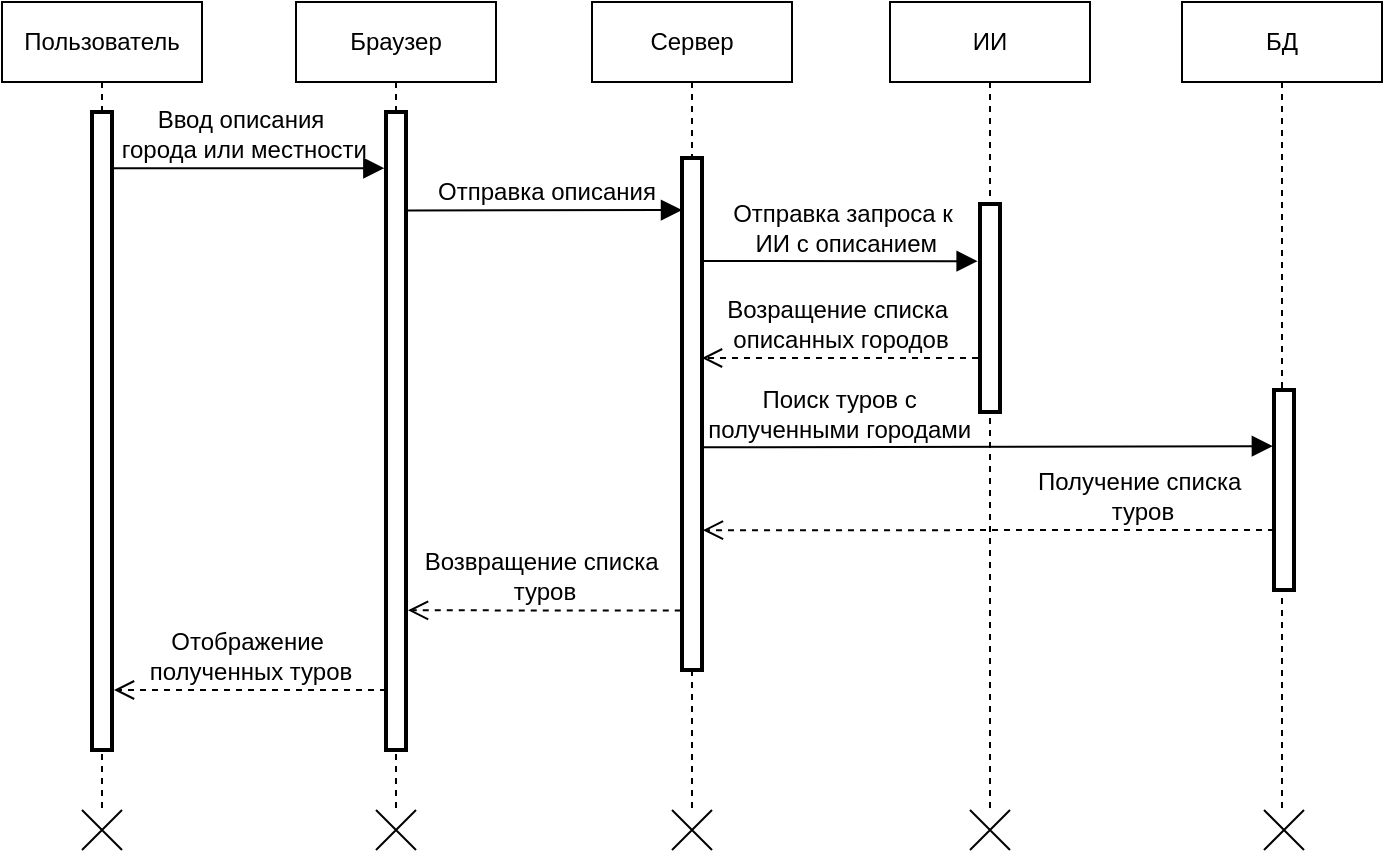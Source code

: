 <mxfile version="26.2.14" pages="3">
  <diagram name="Страница — 1" id="7Ewa4IFWNmqem0BuR_Iw">
    <mxGraphModel dx="1442" dy="1014" grid="0" gridSize="10" guides="1" tooltips="1" connect="1" arrows="1" fold="1" page="0" pageScale="1" pageWidth="1169" pageHeight="1654" math="0" shadow="0">
      <root>
        <mxCell id="0" />
        <mxCell id="1" parent="0" />
        <mxCell id="xPSvXUH1nW1HTZfjq_OB-48" value="Возвращение списка&amp;nbsp;&lt;div&gt;туров&lt;/div&gt;" style="html=1;verticalAlign=bottom;endArrow=open;dashed=1;endSize=8;curved=0;rounded=0;fontSize=12;entryX=1.1;entryY=0.781;entryDx=0;entryDy=0;entryPerimeter=0;labelBackgroundColor=none;exitX=-0.062;exitY=0.884;exitDx=0;exitDy=0;exitPerimeter=0;" parent="1" source="xPSvXUH1nW1HTZfjq_OB-10" target="xPSvXUH1nW1HTZfjq_OB-9" edge="1">
          <mxGeometry relative="1" as="geometry">
            <mxPoint x="149" y="240" as="sourcePoint" />
            <mxPoint x="70" y="240" as="targetPoint" />
          </mxGeometry>
        </mxCell>
        <mxCell id="xPSvXUH1nW1HTZfjq_OB-1" value="Пользователь" style="shape=umlLifeline;perimeter=lifelinePerimeter;whiteSpace=wrap;html=1;container=1;dropTarget=0;collapsible=0;recursiveResize=0;outlineConnect=0;portConstraint=eastwest;newEdgeStyle={&quot;edgeStyle&quot;:&quot;elbowEdgeStyle&quot;,&quot;elbow&quot;:&quot;vertical&quot;,&quot;curved&quot;:0,&quot;rounded&quot;:0};strokeWidth=1;" parent="1" vertex="1">
          <mxGeometry x="-186" y="-64" width="100" height="404" as="geometry" />
        </mxCell>
        <mxCell id="xPSvXUH1nW1HTZfjq_OB-2" value="Браузер" style="shape=umlLifeline;perimeter=lifelinePerimeter;whiteSpace=wrap;html=1;container=1;dropTarget=0;collapsible=0;recursiveResize=0;outlineConnect=0;portConstraint=eastwest;newEdgeStyle={&quot;edgeStyle&quot;:&quot;elbowEdgeStyle&quot;,&quot;elbow&quot;:&quot;vertical&quot;,&quot;curved&quot;:0,&quot;rounded&quot;:0};strokeColor=default;strokeWidth=1;" parent="1" vertex="1">
          <mxGeometry x="-39" y="-64" width="100" height="404" as="geometry" />
        </mxCell>
        <mxCell id="xPSvXUH1nW1HTZfjq_OB-5" value="Сервер" style="shape=umlLifeline;perimeter=lifelinePerimeter;whiteSpace=wrap;html=1;container=1;dropTarget=0;collapsible=0;recursiveResize=0;outlineConnect=0;portConstraint=eastwest;newEdgeStyle={&quot;curved&quot;:0,&quot;rounded&quot;:0};strokeWidth=1;" parent="1" vertex="1">
          <mxGeometry x="109" y="-64" width="100" height="404" as="geometry" />
        </mxCell>
        <mxCell id="xPSvXUH1nW1HTZfjq_OB-6" value="ИИ" style="shape=umlLifeline;perimeter=lifelinePerimeter;whiteSpace=wrap;html=1;container=1;dropTarget=0;collapsible=0;recursiveResize=0;outlineConnect=0;portConstraint=eastwest;newEdgeStyle={&quot;curved&quot;:0,&quot;rounded&quot;:0};strokeWidth=1;" parent="1" vertex="1">
          <mxGeometry x="258" y="-64" width="100" height="404" as="geometry" />
        </mxCell>
        <mxCell id="xPSvXUH1nW1HTZfjq_OB-7" value="БД" style="shape=umlLifeline;perimeter=lifelinePerimeter;whiteSpace=wrap;html=1;container=1;dropTarget=0;collapsible=0;recursiveResize=0;outlineConnect=0;portConstraint=eastwest;newEdgeStyle={&quot;curved&quot;:0,&quot;rounded&quot;:0};strokeWidth=1;" parent="1" vertex="1">
          <mxGeometry x="404" y="-64" width="100" height="404" as="geometry" />
        </mxCell>
        <mxCell id="xPSvXUH1nW1HTZfjq_OB-8" value="" style="rounded=0;whiteSpace=wrap;html=1;strokeWidth=2;" parent="1" vertex="1">
          <mxGeometry x="-141" y="-9" width="10" height="319" as="geometry" />
        </mxCell>
        <mxCell id="xPSvXUH1nW1HTZfjq_OB-9" value="" style="rounded=0;whiteSpace=wrap;html=1;strokeWidth=2;" parent="1" vertex="1">
          <mxGeometry x="6" y="-9" width="10" height="319" as="geometry" />
        </mxCell>
        <mxCell id="xPSvXUH1nW1HTZfjq_OB-10" value="" style="rounded=0;whiteSpace=wrap;html=1;strokeWidth=2;" parent="1" vertex="1">
          <mxGeometry x="154" y="14" width="10" height="256" as="geometry" />
        </mxCell>
        <mxCell id="xPSvXUH1nW1HTZfjq_OB-11" value="" style="rounded=0;whiteSpace=wrap;html=1;strokeWidth=2;" parent="1" vertex="1">
          <mxGeometry x="303" y="37" width="10" height="104" as="geometry" />
        </mxCell>
        <mxCell id="xPSvXUH1nW1HTZfjq_OB-12" value="" style="rounded=0;whiteSpace=wrap;html=1;strokeWidth=2;movable=1;resizable=1;rotatable=1;deletable=1;editable=1;locked=0;connectable=1;" parent="1" vertex="1">
          <mxGeometry x="450" y="130" width="10" height="100" as="geometry" />
        </mxCell>
        <mxCell id="xPSvXUH1nW1HTZfjq_OB-13" value="" style="shape=umlDestroy;whiteSpace=wrap;html=1;strokeWidth=1;targetShapes=umlLifeline;" parent="1" vertex="1">
          <mxGeometry x="-146" y="340" width="20" height="20" as="geometry" />
        </mxCell>
        <mxCell id="xPSvXUH1nW1HTZfjq_OB-14" value="" style="shape=umlDestroy;whiteSpace=wrap;html=1;strokeWidth=1;targetShapes=umlLifeline;" parent="1" vertex="1">
          <mxGeometry x="1" y="340" width="20" height="20" as="geometry" />
        </mxCell>
        <mxCell id="xPSvXUH1nW1HTZfjq_OB-15" value="" style="shape=umlDestroy;whiteSpace=wrap;html=1;strokeWidth=1;targetShapes=umlLifeline;" parent="1" vertex="1">
          <mxGeometry x="149" y="340" width="20" height="20" as="geometry" />
        </mxCell>
        <mxCell id="xPSvXUH1nW1HTZfjq_OB-16" value="" style="shape=umlDestroy;whiteSpace=wrap;html=1;strokeWidth=1;targetShapes=umlLifeline;" parent="1" vertex="1">
          <mxGeometry x="298" y="340" width="20" height="20" as="geometry" />
        </mxCell>
        <mxCell id="xPSvXUH1nW1HTZfjq_OB-17" value="" style="shape=umlDestroy;whiteSpace=wrap;html=1;strokeWidth=1;targetShapes=umlLifeline;" parent="1" vertex="1">
          <mxGeometry x="445" y="340" width="20" height="20" as="geometry" />
        </mxCell>
        <mxCell id="xPSvXUH1nW1HTZfjq_OB-18" value="Ввод описания&lt;div&gt;&amp;nbsp;города или местности&lt;/div&gt;" style="html=1;verticalAlign=bottom;endArrow=block;curved=0;rounded=0;fontSize=12;startSize=8;endSize=8;exitX=1.061;exitY=0.088;exitDx=0;exitDy=0;exitPerimeter=0;entryX=-0.082;entryY=0.088;entryDx=0;entryDy=0;entryPerimeter=0;labelBackgroundColor=none;" parent="1" source="xPSvXUH1nW1HTZfjq_OB-8" target="xPSvXUH1nW1HTZfjq_OB-9" edge="1">
          <mxGeometry x="-0.065" width="80" relative="1" as="geometry">
            <mxPoint x="-75" y="-6" as="sourcePoint" />
            <mxPoint x="4.34" y="48.003" as="targetPoint" />
            <mxPoint as="offset" />
          </mxGeometry>
        </mxCell>
        <mxCell id="xPSvXUH1nW1HTZfjq_OB-26" value="Возращение списка&amp;nbsp;&lt;div&gt;описанных городов&lt;/div&gt;" style="html=1;verticalAlign=bottom;endArrow=open;dashed=1;endSize=8;curved=0;rounded=0;fontSize=12;entryX=1.071;entryY=0.432;entryDx=0;entryDy=0;entryPerimeter=0;" parent="1" edge="1">
          <mxGeometry relative="1" as="geometry">
            <mxPoint x="302" y="114" as="sourcePoint" />
            <mxPoint x="164.0" y="114" as="targetPoint" />
          </mxGeometry>
        </mxCell>
        <mxCell id="xPSvXUH1nW1HTZfjq_OB-46" value="Отправка описания" style="html=1;verticalAlign=bottom;endArrow=block;curved=0;rounded=0;fontSize=12;startSize=8;endSize=8;entryX=-0.08;entryY=0.137;entryDx=0;entryDy=0;entryPerimeter=0;" parent="1" edge="1">
          <mxGeometry x="0.006" width="80" relative="1" as="geometry">
            <mxPoint x="16.8" y="40.28" as="sourcePoint" />
            <mxPoint x="154.0" y="39.995" as="targetPoint" />
            <mxPoint as="offset" />
          </mxGeometry>
        </mxCell>
        <mxCell id="xPSvXUH1nW1HTZfjq_OB-47" value="Отправка запроса к&lt;div&gt;&amp;nbsp;ИИ с описанием&lt;/div&gt;" style="html=1;verticalAlign=bottom;endArrow=block;curved=0;rounded=0;fontSize=12;startSize=8;endSize=8;exitX=1.089;exitY=0.207;exitDx=0;exitDy=0;exitPerimeter=0;entryX=-0.119;entryY=0.275;entryDx=0;entryDy=0;entryPerimeter=0;" parent="1" target="xPSvXUH1nW1HTZfjq_OB-11" edge="1">
          <mxGeometry x="0.006" width="80" relative="1" as="geometry">
            <mxPoint x="164.63" y="65.495" as="sourcePoint" />
            <mxPoint x="300" y="70" as="targetPoint" />
            <mxPoint as="offset" />
          </mxGeometry>
        </mxCell>
        <mxCell id="xPSvXUH1nW1HTZfjq_OB-41" value="Поиск туров с&amp;nbsp;&lt;div&gt;полученными&lt;span style=&quot;background-color: light-dark(#ffffff, var(--ge-dark-color, #121212)); color: light-dark(rgb(0, 0, 0), rgb(255, 255, 255));&quot;&gt;&amp;nbsp;городами&amp;nbsp;&lt;/span&gt;&lt;/div&gt;" style="html=1;verticalAlign=bottom;endArrow=block;curved=0;rounded=0;fontSize=12;startSize=8;endSize=8;align=center;labelPosition=left;verticalLabelPosition=top;exitX=1.076;exitY=0.565;exitDx=0;exitDy=0;exitPerimeter=0;movable=1;resizable=1;rotatable=1;deletable=1;editable=1;locked=0;connectable=1;entryX=-0.056;entryY=0.281;entryDx=0;entryDy=0;entryPerimeter=0;" parent="1" source="xPSvXUH1nW1HTZfjq_OB-10" target="xPSvXUH1nW1HTZfjq_OB-12" edge="1">
          <mxGeometry x="-0.516" width="80" relative="1" as="geometry">
            <mxPoint x="166.09" y="158" as="sourcePoint" />
            <mxPoint x="430" y="158" as="targetPoint" />
            <mxPoint as="offset" />
          </mxGeometry>
        </mxCell>
        <mxCell id="xPSvXUH1nW1HTZfjq_OB-42" value="Получение списка&amp;nbsp;&lt;div&gt;туров&lt;/div&gt;" style="html=1;verticalAlign=bottom;endArrow=open;dashed=1;endSize=8;curved=0;rounded=0;fontSize=12;entryX=1.046;entryY=0.727;entryDx=0;entryDy=0;entryPerimeter=0;movable=1;resizable=1;rotatable=1;deletable=1;editable=1;locked=0;connectable=1;exitX=0;exitY=0.7;exitDx=0;exitDy=0;exitPerimeter=0;" parent="1" source="xPSvXUH1nW1HTZfjq_OB-12" target="xPSvXUH1nW1HTZfjq_OB-10" edge="1">
          <mxGeometry x="-0.538" relative="1" as="geometry">
            <mxPoint x="430" y="200" as="sourcePoint" />
            <mxPoint x="170" y="200" as="targetPoint" />
            <mxPoint as="offset" />
          </mxGeometry>
        </mxCell>
        <mxCell id="xPSvXUH1nW1HTZfjq_OB-52" value="Отображение&amp;nbsp;&lt;div&gt;полученных туров&lt;/div&gt;" style="html=1;verticalAlign=bottom;endArrow=open;dashed=1;endSize=8;curved=0;rounded=0;fontSize=12;entryX=1.1;entryY=0.781;entryDx=0;entryDy=0;entryPerimeter=0;labelBackgroundColor=none;exitX=-0.062;exitY=0.884;exitDx=0;exitDy=0;exitPerimeter=0;" parent="1" edge="1">
          <mxGeometry relative="1" as="geometry">
            <mxPoint x="6" y="280" as="sourcePoint" />
            <mxPoint x="-130" y="280" as="targetPoint" />
          </mxGeometry>
        </mxCell>
      </root>
    </mxGraphModel>
  </diagram>
  <diagram name="Page-1" id="nLvcPnj1QUDV2OFzcbXB">
    <mxGraphModel dx="2484" dy="2028" grid="0" gridSize="10" guides="1" tooltips="1" connect="1" arrows="1" fold="1" page="0" pageScale="1" pageWidth="1100" pageHeight="850" math="0" shadow="0" extFonts="Permanent Marker^https://fonts.googleapis.com/css?family=Permanent+Marker">
      <root>
        <mxCell id="0" />
        <mxCell id="1" parent="0" />
        <mxCell id="TY1T0JL2RWbXBVbh2Ho9-1" value="Users" style="shape=table;startSize=30;container=1;collapsible=1;childLayout=tableLayout;fixedRows=1;rowLines=0;fontStyle=1;align=center;resizeLast=1;fontSize=13;spacing=2;" parent="1" vertex="1">
          <mxGeometry x="-205" y="-347" width="250" height="270" as="geometry" />
        </mxCell>
        <mxCell id="TY1T0JL2RWbXBVbh2Ho9-2" value="" style="shape=partialRectangle;collapsible=0;dropTarget=0;pointerEvents=0;fillColor=none;points=[[0,0.5],[1,0.5]];portConstraint=eastwest;top=0;left=0;right=0;bottom=1;fontSize=13;" parent="TY1T0JL2RWbXBVbh2Ho9-1" vertex="1">
          <mxGeometry y="30" width="250" height="30" as="geometry" />
        </mxCell>
        <mxCell id="TY1T0JL2RWbXBVbh2Ho9-3" value="PK" style="shape=partialRectangle;overflow=hidden;connectable=0;fillColor=none;top=0;left=0;bottom=0;right=0;fontStyle=1;fontSize=14;" parent="TY1T0JL2RWbXBVbh2Ho9-2" vertex="1">
          <mxGeometry width="30" height="30" as="geometry">
            <mxRectangle width="30" height="30" as="alternateBounds" />
          </mxGeometry>
        </mxCell>
        <mxCell id="TY1T0JL2RWbXBVbh2Ho9-4" value="ID" style="shape=partialRectangle;overflow=hidden;connectable=0;fillColor=none;top=0;left=0;bottom=0;right=0;align=left;spacingLeft=6;fontStyle=5;fontSize=14;" parent="TY1T0JL2RWbXBVbh2Ho9-2" vertex="1">
          <mxGeometry x="30" width="220" height="30" as="geometry">
            <mxRectangle width="220" height="30" as="alternateBounds" />
          </mxGeometry>
        </mxCell>
        <mxCell id="TY1T0JL2RWbXBVbh2Ho9-24" value="" style="shape=partialRectangle;collapsible=0;dropTarget=0;pointerEvents=0;fillColor=none;points=[[0,0.5],[1,0.5]];portConstraint=eastwest;top=0;left=0;right=0;bottom=0;fontSize=13;" parent="TY1T0JL2RWbXBVbh2Ho9-1" vertex="1">
          <mxGeometry y="60" width="250" height="30" as="geometry" />
        </mxCell>
        <mxCell id="TY1T0JL2RWbXBVbh2Ho9-25" value="FK" style="shape=partialRectangle;overflow=hidden;connectable=0;fillColor=none;top=0;left=0;bottom=0;right=0;fontSize=14;" parent="TY1T0JL2RWbXBVbh2Ho9-24" vertex="1">
          <mxGeometry width="30" height="30" as="geometry">
            <mxRectangle width="30" height="30" as="alternateBounds" />
          </mxGeometry>
        </mxCell>
        <mxCell id="TY1T0JL2RWbXBVbh2Ho9-26" value="RoleId" style="shape=partialRectangle;overflow=hidden;connectable=0;fillColor=none;top=0;left=0;bottom=0;right=0;align=left;spacingLeft=6;fontSize=14;" parent="TY1T0JL2RWbXBVbh2Ho9-24" vertex="1">
          <mxGeometry x="30" width="220" height="30" as="geometry">
            <mxRectangle width="220" height="30" as="alternateBounds" />
          </mxGeometry>
        </mxCell>
        <mxCell id="TY1T0JL2RWbXBVbh2Ho9-5" value="" style="shape=partialRectangle;collapsible=0;dropTarget=0;pointerEvents=0;fillColor=none;points=[[0,0.5],[1,0.5]];portConstraint=eastwest;top=0;left=0;right=0;bottom=0;fontSize=13;" parent="TY1T0JL2RWbXBVbh2Ho9-1" vertex="1">
          <mxGeometry y="90" width="250" height="30" as="geometry" />
        </mxCell>
        <mxCell id="TY1T0JL2RWbXBVbh2Ho9-6" value="" style="shape=partialRectangle;overflow=hidden;connectable=0;fillColor=none;top=0;left=0;bottom=0;right=0;fontSize=14;" parent="TY1T0JL2RWbXBVbh2Ho9-5" vertex="1">
          <mxGeometry width="30" height="30" as="geometry">
            <mxRectangle width="30" height="30" as="alternateBounds" />
          </mxGeometry>
        </mxCell>
        <mxCell id="TY1T0JL2RWbXBVbh2Ho9-7" value="Password" style="shape=partialRectangle;overflow=hidden;connectable=0;fillColor=none;top=0;left=0;bottom=0;right=0;align=left;spacingLeft=6;fontSize=14;" parent="TY1T0JL2RWbXBVbh2Ho9-5" vertex="1">
          <mxGeometry x="30" width="220" height="30" as="geometry">
            <mxRectangle width="220" height="30" as="alternateBounds" />
          </mxGeometry>
        </mxCell>
        <mxCell id="TQ3iEzF1nXxN9szr9kvA-1" value="" style="shape=partialRectangle;collapsible=0;dropTarget=0;pointerEvents=0;fillColor=none;points=[[0,0.5],[1,0.5]];portConstraint=eastwest;top=0;left=0;right=0;bottom=0;fontSize=13;" parent="TY1T0JL2RWbXBVbh2Ho9-1" vertex="1">
          <mxGeometry y="120" width="250" height="30" as="geometry" />
        </mxCell>
        <mxCell id="TQ3iEzF1nXxN9szr9kvA-2" value="" style="shape=partialRectangle;overflow=hidden;connectable=0;fillColor=none;top=0;left=0;bottom=0;right=0;fontSize=14;" parent="TQ3iEzF1nXxN9szr9kvA-1" vertex="1">
          <mxGeometry width="30" height="30" as="geometry">
            <mxRectangle width="30" height="30" as="alternateBounds" />
          </mxGeometry>
        </mxCell>
        <mxCell id="TQ3iEzF1nXxN9szr9kvA-3" value="Email" style="shape=partialRectangle;overflow=hidden;connectable=0;fillColor=none;top=0;left=0;bottom=0;right=0;align=left;spacingLeft=6;fontSize=14;" parent="TQ3iEzF1nXxN9szr9kvA-1" vertex="1">
          <mxGeometry x="30" width="220" height="30" as="geometry">
            <mxRectangle width="220" height="30" as="alternateBounds" />
          </mxGeometry>
        </mxCell>
        <mxCell id="TY1T0JL2RWbXBVbh2Ho9-71" value="" style="shape=partialRectangle;collapsible=0;dropTarget=0;pointerEvents=0;fillColor=none;points=[[0,0.5],[1,0.5]];portConstraint=eastwest;top=0;left=0;right=0;bottom=0;fontSize=13;" parent="TY1T0JL2RWbXBVbh2Ho9-1" vertex="1">
          <mxGeometry y="150" width="250" height="30" as="geometry" />
        </mxCell>
        <mxCell id="TY1T0JL2RWbXBVbh2Ho9-72" value="" style="shape=partialRectangle;overflow=hidden;connectable=0;fillColor=none;top=0;left=0;bottom=0;right=0;fontSize=14;" parent="TY1T0JL2RWbXBVbh2Ho9-71" vertex="1">
          <mxGeometry width="30" height="30" as="geometry">
            <mxRectangle width="30" height="30" as="alternateBounds" />
          </mxGeometry>
        </mxCell>
        <mxCell id="TY1T0JL2RWbXBVbh2Ho9-73" value="BlockedStatus" style="shape=partialRectangle;overflow=hidden;connectable=0;fillColor=none;top=0;left=0;bottom=0;right=0;align=left;spacingLeft=6;fontSize=14;" parent="TY1T0JL2RWbXBVbh2Ho9-71" vertex="1">
          <mxGeometry x="30" width="220" height="30" as="geometry">
            <mxRectangle width="220" height="30" as="alternateBounds" />
          </mxGeometry>
        </mxCell>
        <mxCell id="TY1T0JL2RWbXBVbh2Ho9-74" value="" style="shape=partialRectangle;collapsible=0;dropTarget=0;pointerEvents=0;fillColor=none;points=[[0,0.5],[1,0.5]];portConstraint=eastwest;top=0;left=0;right=0;bottom=0;fontSize=13;" parent="TY1T0JL2RWbXBVbh2Ho9-1" vertex="1">
          <mxGeometry y="180" width="250" height="30" as="geometry" />
        </mxCell>
        <mxCell id="TY1T0JL2RWbXBVbh2Ho9-75" value="" style="shape=partialRectangle;overflow=hidden;connectable=0;fillColor=none;top=0;left=0;bottom=0;right=0;fontSize=14;" parent="TY1T0JL2RWbXBVbh2Ho9-74" vertex="1">
          <mxGeometry width="30" height="30" as="geometry">
            <mxRectangle width="30" height="30" as="alternateBounds" />
          </mxGeometry>
        </mxCell>
        <mxCell id="TY1T0JL2RWbXBVbh2Ho9-76" value="Name" style="shape=partialRectangle;overflow=hidden;connectable=0;fillColor=none;top=0;left=0;bottom=0;right=0;align=left;spacingLeft=6;fontSize=14;" parent="TY1T0JL2RWbXBVbh2Ho9-74" vertex="1">
          <mxGeometry x="30" width="220" height="30" as="geometry">
            <mxRectangle width="220" height="30" as="alternateBounds" />
          </mxGeometry>
        </mxCell>
        <mxCell id="TY1T0JL2RWbXBVbh2Ho9-77" value="" style="shape=partialRectangle;collapsible=0;dropTarget=0;pointerEvents=0;fillColor=none;points=[[0,0.5],[1,0.5]];portConstraint=eastwest;top=0;left=0;right=0;bottom=0;fontSize=13;" parent="TY1T0JL2RWbXBVbh2Ho9-1" vertex="1">
          <mxGeometry y="210" width="250" height="30" as="geometry" />
        </mxCell>
        <mxCell id="TY1T0JL2RWbXBVbh2Ho9-78" value="" style="shape=partialRectangle;overflow=hidden;connectable=0;fillColor=none;top=0;left=0;bottom=0;right=0;fontSize=14;" parent="TY1T0JL2RWbXBVbh2Ho9-77" vertex="1">
          <mxGeometry width="30" height="30" as="geometry">
            <mxRectangle width="30" height="30" as="alternateBounds" />
          </mxGeometry>
        </mxCell>
        <mxCell id="TY1T0JL2RWbXBVbh2Ho9-79" value="Surname" style="shape=partialRectangle;overflow=hidden;connectable=0;fillColor=none;top=0;left=0;bottom=0;right=0;align=left;spacingLeft=6;fontSize=14;" parent="TY1T0JL2RWbXBVbh2Ho9-77" vertex="1">
          <mxGeometry x="30" width="220" height="30" as="geometry">
            <mxRectangle width="220" height="30" as="alternateBounds" />
          </mxGeometry>
        </mxCell>
        <mxCell id="TY1T0JL2RWbXBVbh2Ho9-80" value="" style="shape=partialRectangle;collapsible=0;dropTarget=0;pointerEvents=0;fillColor=none;points=[[0,0.5],[1,0.5]];portConstraint=eastwest;top=0;left=0;right=0;bottom=0;fontSize=13;" parent="TY1T0JL2RWbXBVbh2Ho9-1" vertex="1">
          <mxGeometry y="240" width="250" height="30" as="geometry" />
        </mxCell>
        <mxCell id="TY1T0JL2RWbXBVbh2Ho9-81" value="" style="shape=partialRectangle;overflow=hidden;connectable=0;fillColor=none;top=0;left=0;bottom=0;right=0;fontSize=14;" parent="TY1T0JL2RWbXBVbh2Ho9-80" vertex="1">
          <mxGeometry width="30" height="30" as="geometry">
            <mxRectangle width="30" height="30" as="alternateBounds" />
          </mxGeometry>
        </mxCell>
        <mxCell id="TY1T0JL2RWbXBVbh2Ho9-82" value="PhoneNumber" style="shape=partialRectangle;overflow=hidden;connectable=0;fillColor=none;top=0;left=0;bottom=0;right=0;align=left;spacingLeft=6;fontSize=14;" parent="TY1T0JL2RWbXBVbh2Ho9-80" vertex="1">
          <mxGeometry x="30" width="220" height="30" as="geometry">
            <mxRectangle width="220" height="30" as="alternateBounds" />
          </mxGeometry>
        </mxCell>
        <mxCell id="TY1T0JL2RWbXBVbh2Ho9-68" value="" style="shape=partialRectangle;overflow=hidden;connectable=0;fillColor=none;top=0;left=0;bottom=0;right=0;fontSize=14;" parent="1" vertex="1">
          <mxGeometry x="76" y="-387" width="30" height="30" as="geometry">
            <mxRectangle width="30" height="30" as="alternateBounds" />
          </mxGeometry>
        </mxCell>
        <mxCell id="TY1T0JL2RWbXBVbh2Ho9-83" value="Tours" style="shape=table;startSize=30;container=1;collapsible=1;childLayout=tableLayout;fixedRows=1;rowLines=0;fontStyle=1;align=center;resizeLast=1;fontSize=14;spacing=2;" parent="1" vertex="1">
          <mxGeometry x="442" y="-721" width="250" height="180" as="geometry">
            <mxRectangle x="446" y="-517" width="58" height="30" as="alternateBounds" />
          </mxGeometry>
        </mxCell>
        <mxCell id="TY1T0JL2RWbXBVbh2Ho9-84" value="" style="shape=partialRectangle;collapsible=0;dropTarget=0;pointerEvents=0;fillColor=none;points=[[0,0.5],[1,0.5]];portConstraint=eastwest;top=0;left=0;right=0;bottom=1;fontSize=14;" parent="TY1T0JL2RWbXBVbh2Ho9-83" vertex="1">
          <mxGeometry y="30" width="250" height="30" as="geometry" />
        </mxCell>
        <mxCell id="TY1T0JL2RWbXBVbh2Ho9-85" value="PK" style="shape=partialRectangle;overflow=hidden;connectable=0;fillColor=none;top=0;left=0;bottom=0;right=0;fontStyle=1;fontSize=14;" parent="TY1T0JL2RWbXBVbh2Ho9-84" vertex="1">
          <mxGeometry width="29.118" height="30" as="geometry">
            <mxRectangle width="29.118" height="30" as="alternateBounds" />
          </mxGeometry>
        </mxCell>
        <mxCell id="TY1T0JL2RWbXBVbh2Ho9-86" value="ID" style="shape=partialRectangle;overflow=hidden;connectable=0;fillColor=none;top=0;left=0;bottom=0;right=0;align=left;spacingLeft=6;fontStyle=5;fontSize=14;" parent="TY1T0JL2RWbXBVbh2Ho9-84" vertex="1">
          <mxGeometry x="29.118" width="220.882" height="30" as="geometry">
            <mxRectangle width="220.882" height="30" as="alternateBounds" />
          </mxGeometry>
        </mxCell>
        <mxCell id="TY1T0JL2RWbXBVbh2Ho9-87" value="" style="shape=partialRectangle;collapsible=0;dropTarget=0;pointerEvents=0;fillColor=none;points=[[0,0.5],[1,0.5]];portConstraint=eastwest;top=0;left=0;right=0;bottom=0;fontSize=14;" parent="TY1T0JL2RWbXBVbh2Ho9-83" vertex="1">
          <mxGeometry y="60" width="250" height="30" as="geometry" />
        </mxCell>
        <mxCell id="TY1T0JL2RWbXBVbh2Ho9-88" value="FK" style="shape=partialRectangle;overflow=hidden;connectable=0;fillColor=none;top=0;left=0;bottom=0;right=0;fontSize=14;" parent="TY1T0JL2RWbXBVbh2Ho9-87" vertex="1">
          <mxGeometry width="29.118" height="30" as="geometry">
            <mxRectangle width="29.118" height="30" as="alternateBounds" />
          </mxGeometry>
        </mxCell>
        <mxCell id="TY1T0JL2RWbXBVbh2Ho9-89" value="TourTypeId" style="shape=partialRectangle;overflow=hidden;connectable=0;fillColor=none;top=0;left=0;bottom=0;right=0;align=left;spacingLeft=6;fontSize=14;" parent="TY1T0JL2RWbXBVbh2Ho9-87" vertex="1">
          <mxGeometry x="29.118" width="220.882" height="30" as="geometry">
            <mxRectangle width="220.882" height="30" as="alternateBounds" />
          </mxGeometry>
        </mxCell>
        <mxCell id="TQ3iEzF1nXxN9szr9kvA-22" value="" style="shape=partialRectangle;collapsible=0;dropTarget=0;pointerEvents=0;fillColor=none;points=[[0,0.5],[1,0.5]];portConstraint=eastwest;top=0;left=0;right=0;bottom=0;fontSize=14;" parent="TY1T0JL2RWbXBVbh2Ho9-83" vertex="1">
          <mxGeometry y="90" width="250" height="30" as="geometry" />
        </mxCell>
        <mxCell id="TQ3iEzF1nXxN9szr9kvA-23" value="FK" style="shape=partialRectangle;overflow=hidden;connectable=0;fillColor=none;top=0;left=0;bottom=0;right=0;fontSize=14;" parent="TQ3iEzF1nXxN9szr9kvA-22" vertex="1">
          <mxGeometry width="29.118" height="30" as="geometry">
            <mxRectangle width="29.118" height="30" as="alternateBounds" />
          </mxGeometry>
        </mxCell>
        <mxCell id="TQ3iEzF1nXxN9szr9kvA-24" value="HotelId" style="shape=partialRectangle;overflow=hidden;connectable=0;fillColor=none;top=0;left=0;bottom=0;right=0;align=left;spacingLeft=6;fontSize=14;" parent="TQ3iEzF1nXxN9szr9kvA-22" vertex="1">
          <mxGeometry x="29.118" width="220.882" height="30" as="geometry">
            <mxRectangle width="220.882" height="30" as="alternateBounds" />
          </mxGeometry>
        </mxCell>
        <mxCell id="TY1T0JL2RWbXBVbh2Ho9-93" value="" style="shape=partialRectangle;collapsible=0;dropTarget=0;pointerEvents=0;fillColor=none;points=[[0,0.5],[1,0.5]];portConstraint=eastwest;top=0;left=0;right=0;bottom=0;fontSize=14;" parent="TY1T0JL2RWbXBVbh2Ho9-83" vertex="1">
          <mxGeometry y="120" width="250" height="30" as="geometry" />
        </mxCell>
        <mxCell id="TY1T0JL2RWbXBVbh2Ho9-94" value="" style="shape=partialRectangle;overflow=hidden;connectable=0;fillColor=none;top=0;left=0;bottom=0;right=0;fontSize=14;" parent="TY1T0JL2RWbXBVbh2Ho9-93" vertex="1">
          <mxGeometry width="29.118" height="30" as="geometry">
            <mxRectangle width="29.118" height="30" as="alternateBounds" />
          </mxGeometry>
        </mxCell>
        <mxCell id="TY1T0JL2RWbXBVbh2Ho9-95" value="Name" style="shape=partialRectangle;overflow=hidden;connectable=0;fillColor=none;top=0;left=0;bottom=0;right=0;align=left;spacingLeft=6;fontSize=14;" parent="TY1T0JL2RWbXBVbh2Ho9-93" vertex="1">
          <mxGeometry x="29.118" width="220.882" height="30" as="geometry">
            <mxRectangle width="220.882" height="30" as="alternateBounds" />
          </mxGeometry>
        </mxCell>
        <mxCell id="TQ3iEzF1nXxN9szr9kvA-25" value="" style="shape=partialRectangle;collapsible=0;dropTarget=0;pointerEvents=0;fillColor=none;points=[[0,0.5],[1,0.5]];portConstraint=eastwest;top=0;left=0;right=0;bottom=0;fontSize=14;" parent="TY1T0JL2RWbXBVbh2Ho9-83" vertex="1">
          <mxGeometry y="150" width="250" height="30" as="geometry" />
        </mxCell>
        <mxCell id="TQ3iEzF1nXxN9szr9kvA-26" value="" style="shape=partialRectangle;overflow=hidden;connectable=0;fillColor=none;top=0;left=0;bottom=0;right=0;fontSize=14;" parent="TQ3iEzF1nXxN9szr9kvA-25" vertex="1">
          <mxGeometry width="29.118" height="30" as="geometry">
            <mxRectangle width="29.118" height="30" as="alternateBounds" />
          </mxGeometry>
        </mxCell>
        <mxCell id="TQ3iEzF1nXxN9szr9kvA-27" value="MainDescription" style="shape=partialRectangle;overflow=hidden;connectable=0;fillColor=none;top=0;left=0;bottom=0;right=0;align=left;spacingLeft=6;fontSize=14;" parent="TQ3iEzF1nXxN9szr9kvA-25" vertex="1">
          <mxGeometry x="29.118" width="220.882" height="30" as="geometry">
            <mxRectangle width="220.882" height="30" as="alternateBounds" />
          </mxGeometry>
        </mxCell>
        <mxCell id="TY1T0JL2RWbXBVbh2Ho9-108" value="Bookings" style="shape=table;startSize=30;container=1;collapsible=1;childLayout=tableLayout;fixedRows=1;rowLines=0;fontStyle=1;align=center;resizeLast=1;fontSize=14;spacing=2;" parent="1" vertex="1">
          <mxGeometry x="91" y="-246" width="250" height="270" as="geometry" />
        </mxCell>
        <mxCell id="TY1T0JL2RWbXBVbh2Ho9-109" value="" style="shape=partialRectangle;collapsible=0;dropTarget=0;pointerEvents=0;fillColor=none;points=[[0,0.5],[1,0.5]];portConstraint=eastwest;top=0;left=0;right=0;bottom=1;fontSize=14;" parent="TY1T0JL2RWbXBVbh2Ho9-108" vertex="1">
          <mxGeometry y="30" width="250" height="30" as="geometry" />
        </mxCell>
        <mxCell id="TY1T0JL2RWbXBVbh2Ho9-110" value="PK" style="shape=partialRectangle;overflow=hidden;connectable=0;fillColor=none;top=0;left=0;bottom=0;right=0;fontStyle=1;fontSize=14;" parent="TY1T0JL2RWbXBVbh2Ho9-109" vertex="1">
          <mxGeometry width="30.069" height="30" as="geometry">
            <mxRectangle width="30.069" height="30" as="alternateBounds" />
          </mxGeometry>
        </mxCell>
        <mxCell id="TY1T0JL2RWbXBVbh2Ho9-111" value="ID" style="shape=partialRectangle;overflow=hidden;connectable=0;fillColor=none;top=0;left=0;bottom=0;right=0;align=left;spacingLeft=6;fontStyle=5;fontSize=14;" parent="TY1T0JL2RWbXBVbh2Ho9-109" vertex="1">
          <mxGeometry x="30.069" width="219.931" height="30" as="geometry">
            <mxRectangle width="219.931" height="30" as="alternateBounds" />
          </mxGeometry>
        </mxCell>
        <mxCell id="TY1T0JL2RWbXBVbh2Ho9-112" value="" style="shape=partialRectangle;collapsible=0;dropTarget=0;pointerEvents=0;fillColor=none;points=[[0,0.5],[1,0.5]];portConstraint=eastwest;top=0;left=0;right=0;bottom=0;fontSize=14;" parent="TY1T0JL2RWbXBVbh2Ho9-108" vertex="1">
          <mxGeometry y="60" width="250" height="30" as="geometry" />
        </mxCell>
        <mxCell id="TY1T0JL2RWbXBVbh2Ho9-113" value="FK" style="shape=partialRectangle;overflow=hidden;connectable=0;fillColor=none;top=0;left=0;bottom=0;right=0;fontSize=14;" parent="TY1T0JL2RWbXBVbh2Ho9-112" vertex="1">
          <mxGeometry width="30.069" height="30" as="geometry">
            <mxRectangle width="30.069" height="30" as="alternateBounds" />
          </mxGeometry>
        </mxCell>
        <mxCell id="TY1T0JL2RWbXBVbh2Ho9-114" value="UserId" style="shape=partialRectangle;overflow=hidden;connectable=0;fillColor=none;top=0;left=0;bottom=0;right=0;align=left;spacingLeft=6;fontSize=14;" parent="TY1T0JL2RWbXBVbh2Ho9-112" vertex="1">
          <mxGeometry x="30.069" width="219.931" height="30" as="geometry">
            <mxRectangle width="219.931" height="30" as="alternateBounds" />
          </mxGeometry>
        </mxCell>
        <mxCell id="TY1T0JL2RWbXBVbh2Ho9-115" value="" style="shape=partialRectangle;collapsible=0;dropTarget=0;pointerEvents=0;fillColor=none;points=[[0,0.5],[1,0.5]];portConstraint=eastwest;top=0;left=0;right=0;bottom=0;fontSize=14;" parent="TY1T0JL2RWbXBVbh2Ho9-108" vertex="1">
          <mxGeometry y="90" width="250" height="30" as="geometry" />
        </mxCell>
        <mxCell id="TY1T0JL2RWbXBVbh2Ho9-116" value="FK" style="shape=partialRectangle;overflow=hidden;connectable=0;fillColor=none;top=0;left=0;bottom=0;right=0;fontSize=14;" parent="TY1T0JL2RWbXBVbh2Ho9-115" vertex="1">
          <mxGeometry width="30.069" height="30" as="geometry">
            <mxRectangle width="30.069" height="30" as="alternateBounds" />
          </mxGeometry>
        </mxCell>
        <mxCell id="TY1T0JL2RWbXBVbh2Ho9-117" value="RouteId" style="shape=partialRectangle;overflow=hidden;connectable=0;fillColor=none;top=0;left=0;bottom=0;right=0;align=left;spacingLeft=6;fontSize=14;" parent="TY1T0JL2RWbXBVbh2Ho9-115" vertex="1">
          <mxGeometry x="30.069" width="219.931" height="30" as="geometry">
            <mxRectangle width="219.931" height="30" as="alternateBounds" />
          </mxGeometry>
        </mxCell>
        <mxCell id="CeoSVahRU628ZsRBta8_-180" value="" style="shape=partialRectangle;collapsible=0;dropTarget=0;pointerEvents=0;fillColor=none;points=[[0,0.5],[1,0.5]];portConstraint=eastwest;top=0;left=0;right=0;bottom=0;fontSize=14;" parent="TY1T0JL2RWbXBVbh2Ho9-108" vertex="1">
          <mxGeometry y="120" width="250" height="30" as="geometry" />
        </mxCell>
        <mxCell id="CeoSVahRU628ZsRBta8_-181" value="" style="shape=partialRectangle;overflow=hidden;connectable=0;fillColor=none;top=0;left=0;bottom=0;right=0;fontSize=14;" parent="CeoSVahRU628ZsRBta8_-180" vertex="1">
          <mxGeometry width="30.069" height="30" as="geometry">
            <mxRectangle width="30.069" height="30" as="alternateBounds" />
          </mxGeometry>
        </mxCell>
        <mxCell id="CeoSVahRU628ZsRBta8_-182" value="Price" style="shape=partialRectangle;overflow=hidden;connectable=0;fillColor=none;top=0;left=0;bottom=0;right=0;align=left;spacingLeft=6;fontSize=14;" parent="CeoSVahRU628ZsRBta8_-180" vertex="1">
          <mxGeometry x="30.069" width="219.931" height="30" as="geometry">
            <mxRectangle width="219.931" height="30" as="alternateBounds" />
          </mxGeometry>
        </mxCell>
        <mxCell id="CeoSVahRU628ZsRBta8_-183" value="" style="shape=partialRectangle;collapsible=0;dropTarget=0;pointerEvents=0;fillColor=none;points=[[0,0.5],[1,0.5]];portConstraint=eastwest;top=0;left=0;right=0;bottom=0;fontSize=14;" parent="TY1T0JL2RWbXBVbh2Ho9-108" vertex="1">
          <mxGeometry y="150" width="250" height="30" as="geometry" />
        </mxCell>
        <mxCell id="CeoSVahRU628ZsRBta8_-184" value="" style="shape=partialRectangle;overflow=hidden;connectable=0;fillColor=none;top=0;left=0;bottom=0;right=0;fontSize=14;" parent="CeoSVahRU628ZsRBta8_-183" vertex="1">
          <mxGeometry width="30.069" height="30" as="geometry">
            <mxRectangle width="30.069" height="30" as="alternateBounds" />
          </mxGeometry>
        </mxCell>
        <mxCell id="CeoSVahRU628ZsRBta8_-185" value="Status" style="shape=partialRectangle;overflow=hidden;connectable=0;fillColor=none;top=0;left=0;bottom=0;right=0;align=left;spacingLeft=6;fontSize=14;" parent="CeoSVahRU628ZsRBta8_-183" vertex="1">
          <mxGeometry x="30.069" width="219.931" height="30" as="geometry">
            <mxRectangle width="219.931" height="30" as="alternateBounds" />
          </mxGeometry>
        </mxCell>
        <mxCell id="CeoSVahRU628ZsRBta8_-186" value="" style="shape=partialRectangle;collapsible=0;dropTarget=0;pointerEvents=0;fillColor=none;points=[[0,0.5],[1,0.5]];portConstraint=eastwest;top=0;left=0;right=0;bottom=0;fontSize=14;" parent="TY1T0JL2RWbXBVbh2Ho9-108" vertex="1">
          <mxGeometry y="180" width="250" height="30" as="geometry" />
        </mxCell>
        <mxCell id="CeoSVahRU628ZsRBta8_-187" value="" style="shape=partialRectangle;overflow=hidden;connectable=0;fillColor=none;top=0;left=0;bottom=0;right=0;fontSize=14;" parent="CeoSVahRU628ZsRBta8_-186" vertex="1">
          <mxGeometry width="30.069" height="30" as="geometry">
            <mxRectangle width="30.069" height="30" as="alternateBounds" />
          </mxGeometry>
        </mxCell>
        <mxCell id="CeoSVahRU628ZsRBta8_-188" value="Comment" style="shape=partialRectangle;overflow=hidden;connectable=0;fillColor=none;top=0;left=0;bottom=0;right=0;align=left;spacingLeft=6;fontSize=14;" parent="CeoSVahRU628ZsRBta8_-186" vertex="1">
          <mxGeometry x="30.069" width="219.931" height="30" as="geometry">
            <mxRectangle width="219.931" height="30" as="alternateBounds" />
          </mxGeometry>
        </mxCell>
        <mxCell id="CeoSVahRU628ZsRBta8_-189" value="" style="shape=partialRectangle;collapsible=0;dropTarget=0;pointerEvents=0;fillColor=none;points=[[0,0.5],[1,0.5]];portConstraint=eastwest;top=0;left=0;right=0;bottom=0;fontSize=14;" parent="TY1T0JL2RWbXBVbh2Ho9-108" vertex="1">
          <mxGeometry y="210" width="250" height="30" as="geometry" />
        </mxCell>
        <mxCell id="CeoSVahRU628ZsRBta8_-190" value="" style="shape=partialRectangle;overflow=hidden;connectable=0;fillColor=none;top=0;left=0;bottom=0;right=0;fontSize=14;" parent="CeoSVahRU628ZsRBta8_-189" vertex="1">
          <mxGeometry width="30.069" height="30" as="geometry">
            <mxRectangle width="30.069" height="30" as="alternateBounds" />
          </mxGeometry>
        </mxCell>
        <mxCell id="CeoSVahRU628ZsRBta8_-191" value="HasChildren" style="shape=partialRectangle;overflow=hidden;connectable=0;fillColor=none;top=0;left=0;bottom=0;right=0;align=left;spacingLeft=6;fontSize=14;" parent="CeoSVahRU628ZsRBta8_-189" vertex="1">
          <mxGeometry x="30.069" width="219.931" height="30" as="geometry">
            <mxRectangle width="219.931" height="30" as="alternateBounds" />
          </mxGeometry>
        </mxCell>
        <mxCell id="TY1T0JL2RWbXBVbh2Ho9-118" value="" style="shape=partialRectangle;collapsible=0;dropTarget=0;pointerEvents=0;fillColor=none;points=[[0,0.5],[1,0.5]];portConstraint=eastwest;top=0;left=0;right=0;bottom=0;fontSize=14;" parent="TY1T0JL2RWbXBVbh2Ho9-108" vertex="1">
          <mxGeometry y="240" width="250" height="30" as="geometry" />
        </mxCell>
        <mxCell id="TY1T0JL2RWbXBVbh2Ho9-119" value="" style="shape=partialRectangle;overflow=hidden;connectable=0;fillColor=none;top=0;left=0;bottom=0;right=0;fontSize=14;" parent="TY1T0JL2RWbXBVbh2Ho9-118" vertex="1">
          <mxGeometry width="30.069" height="30" as="geometry">
            <mxRectangle width="30.069" height="30" as="alternateBounds" />
          </mxGeometry>
        </mxCell>
        <mxCell id="TY1T0JL2RWbXBVbh2Ho9-120" value="PrioritySeatsInTransport" style="shape=partialRectangle;overflow=hidden;connectable=0;fillColor=none;top=0;left=0;bottom=0;right=0;align=left;spacingLeft=6;fontSize=14;" parent="TY1T0JL2RWbXBVbh2Ho9-118" vertex="1">
          <mxGeometry x="30.069" width="219.931" height="30" as="geometry">
            <mxRectangle width="219.931" height="30" as="alternateBounds" />
          </mxGeometry>
        </mxCell>
        <mxCell id="TY1T0JL2RWbXBVbh2Ho9-130" value="TourTypes" style="shape=table;startSize=30;container=1;collapsible=1;childLayout=tableLayout;fixedRows=1;rowLines=0;fontStyle=1;align=center;resizeLast=1;fontSize=14;spacing=2;" parent="1" vertex="1">
          <mxGeometry x="91" y="-379" width="250" height="120" as="geometry" />
        </mxCell>
        <mxCell id="TY1T0JL2RWbXBVbh2Ho9-131" value="" style="shape=partialRectangle;collapsible=0;dropTarget=0;pointerEvents=0;fillColor=none;points=[[0,0.5],[1,0.5]];portConstraint=eastwest;top=0;left=0;right=0;bottom=1;fontSize=14;" parent="TY1T0JL2RWbXBVbh2Ho9-130" vertex="1">
          <mxGeometry y="30" width="250" height="30" as="geometry" />
        </mxCell>
        <mxCell id="TY1T0JL2RWbXBVbh2Ho9-132" value="PK" style="shape=partialRectangle;overflow=hidden;connectable=0;fillColor=none;top=0;left=0;bottom=0;right=0;fontStyle=1;fontSize=14;" parent="TY1T0JL2RWbXBVbh2Ho9-131" vertex="1">
          <mxGeometry width="30" height="30" as="geometry">
            <mxRectangle width="30" height="30" as="alternateBounds" />
          </mxGeometry>
        </mxCell>
        <mxCell id="TY1T0JL2RWbXBVbh2Ho9-133" value="ID" style="shape=partialRectangle;overflow=hidden;connectable=0;fillColor=none;top=0;left=0;bottom=0;right=0;align=left;spacingLeft=6;fontStyle=5;fontSize=14;" parent="TY1T0JL2RWbXBVbh2Ho9-131" vertex="1">
          <mxGeometry x="30" width="220" height="30" as="geometry">
            <mxRectangle width="220" height="30" as="alternateBounds" />
          </mxGeometry>
        </mxCell>
        <mxCell id="TQ3iEzF1nXxN9szr9kvA-4" value="" style="shape=partialRectangle;collapsible=0;dropTarget=0;pointerEvents=0;fillColor=none;points=[[0,0.5],[1,0.5]];portConstraint=eastwest;top=0;left=0;right=0;bottom=0;fontSize=14;" parent="TY1T0JL2RWbXBVbh2Ho9-130" vertex="1">
          <mxGeometry y="60" width="250" height="30" as="geometry" />
        </mxCell>
        <mxCell id="TQ3iEzF1nXxN9szr9kvA-5" value="" style="shape=partialRectangle;overflow=hidden;connectable=0;fillColor=none;top=0;left=0;bottom=0;right=0;fontSize=14;" parent="TQ3iEzF1nXxN9szr9kvA-4" vertex="1">
          <mxGeometry width="30" height="30" as="geometry">
            <mxRectangle width="30" height="30" as="alternateBounds" />
          </mxGeometry>
        </mxCell>
        <mxCell id="TQ3iEzF1nXxN9szr9kvA-6" value="Name" style="shape=partialRectangle;overflow=hidden;connectable=0;fillColor=none;top=0;left=0;bottom=0;right=0;align=left;spacingLeft=6;fontSize=14;" parent="TQ3iEzF1nXxN9szr9kvA-4" vertex="1">
          <mxGeometry x="30" width="220" height="30" as="geometry">
            <mxRectangle width="220" height="30" as="alternateBounds" />
          </mxGeometry>
        </mxCell>
        <mxCell id="TY1T0JL2RWbXBVbh2Ho9-134" value="" style="shape=partialRectangle;collapsible=0;dropTarget=0;pointerEvents=0;fillColor=none;points=[[0,0.5],[1,0.5]];portConstraint=eastwest;top=0;left=0;right=0;bottom=0;fontSize=14;" parent="TY1T0JL2RWbXBVbh2Ho9-130" vertex="1">
          <mxGeometry y="90" width="250" height="30" as="geometry" />
        </mxCell>
        <mxCell id="TY1T0JL2RWbXBVbh2Ho9-135" value="" style="shape=partialRectangle;overflow=hidden;connectable=0;fillColor=none;top=0;left=0;bottom=0;right=0;fontSize=14;" parent="TY1T0JL2RWbXBVbh2Ho9-134" vertex="1">
          <mxGeometry width="30" height="30" as="geometry">
            <mxRectangle width="30" height="30" as="alternateBounds" />
          </mxGeometry>
        </mxCell>
        <mxCell id="TY1T0JL2RWbXBVbh2Ho9-136" value="PathToImage" style="shape=partialRectangle;overflow=hidden;connectable=0;fillColor=none;top=0;left=0;bottom=0;right=0;align=left;spacingLeft=6;fontSize=14;" parent="TY1T0JL2RWbXBVbh2Ho9-134" vertex="1">
          <mxGeometry x="30" width="220" height="30" as="geometry">
            <mxRectangle width="220" height="30" as="alternateBounds" />
          </mxGeometry>
        </mxCell>
        <mxCell id="TY1T0JL2RWbXBVbh2Ho9-146" value="TourCharacteristics" style="shape=table;startSize=30;container=1;collapsible=1;childLayout=tableLayout;fixedRows=1;rowLines=0;fontStyle=1;align=center;resizeLast=1;fontSize=14;spacing=2;" parent="1" vertex="1">
          <mxGeometry x="-202" y="-677" width="250" height="90" as="geometry" />
        </mxCell>
        <mxCell id="TY1T0JL2RWbXBVbh2Ho9-147" value="" style="shape=partialRectangle;collapsible=0;dropTarget=0;pointerEvents=0;fillColor=none;points=[[0,0.5],[1,0.5]];portConstraint=eastwest;top=0;left=0;right=0;bottom=1;fontSize=14;" parent="TY1T0JL2RWbXBVbh2Ho9-146" vertex="1">
          <mxGeometry y="30" width="250" height="30" as="geometry" />
        </mxCell>
        <mxCell id="TY1T0JL2RWbXBVbh2Ho9-148" value="PK" style="shape=partialRectangle;overflow=hidden;connectable=0;fillColor=none;top=0;left=0;bottom=0;right=0;fontStyle=1;fontSize=14;" parent="TY1T0JL2RWbXBVbh2Ho9-147" vertex="1">
          <mxGeometry width="30" height="30" as="geometry">
            <mxRectangle width="30" height="30" as="alternateBounds" />
          </mxGeometry>
        </mxCell>
        <mxCell id="TY1T0JL2RWbXBVbh2Ho9-149" value="ID" style="shape=partialRectangle;overflow=hidden;connectable=0;fillColor=none;top=0;left=0;bottom=0;right=0;align=left;spacingLeft=6;fontStyle=5;fontSize=14;" parent="TY1T0JL2RWbXBVbh2Ho9-147" vertex="1">
          <mxGeometry x="30" width="220" height="30" as="geometry">
            <mxRectangle width="220" height="30" as="alternateBounds" />
          </mxGeometry>
        </mxCell>
        <mxCell id="TY1T0JL2RWbXBVbh2Ho9-153" value="" style="shape=partialRectangle;collapsible=0;dropTarget=0;pointerEvents=0;fillColor=none;points=[[0,0.5],[1,0.5]];portConstraint=eastwest;top=0;left=0;right=0;bottom=0;fontSize=14;" parent="TY1T0JL2RWbXBVbh2Ho9-146" vertex="1">
          <mxGeometry y="60" width="250" height="30" as="geometry" />
        </mxCell>
        <mxCell id="TY1T0JL2RWbXBVbh2Ho9-154" value="" style="shape=partialRectangle;overflow=hidden;connectable=0;fillColor=none;top=0;left=0;bottom=0;right=0;fontSize=14;" parent="TY1T0JL2RWbXBVbh2Ho9-153" vertex="1">
          <mxGeometry width="30" height="30" as="geometry">
            <mxRectangle width="30" height="30" as="alternateBounds" />
          </mxGeometry>
        </mxCell>
        <mxCell id="TY1T0JL2RWbXBVbh2Ho9-155" value="Name" style="shape=partialRectangle;overflow=hidden;connectable=0;fillColor=none;top=0;left=0;bottom=0;right=0;align=left;spacingLeft=6;fontSize=14;" parent="TY1T0JL2RWbXBVbh2Ho9-153" vertex="1">
          <mxGeometry x="30" width="220" height="30" as="geometry">
            <mxRectangle width="220" height="30" as="alternateBounds" />
          </mxGeometry>
        </mxCell>
        <mxCell id="TY1T0JL2RWbXBVbh2Ho9-156" value="TourDescriptions" style="shape=table;startSize=30;container=1;collapsible=1;childLayout=tableLayout;fixedRows=1;rowLines=0;fontStyle=1;align=center;resizeLast=1;fontSize=14;spacing=2;" parent="1" vertex="1">
          <mxGeometry x="106" y="-717" width="250" height="120" as="geometry" />
        </mxCell>
        <mxCell id="TY1T0JL2RWbXBVbh2Ho9-157" value="" style="shape=partialRectangle;collapsible=0;dropTarget=0;pointerEvents=0;fillColor=none;points=[[0,0.5],[1,0.5]];portConstraint=eastwest;top=0;left=0;right=0;bottom=1;fontSize=14;" parent="TY1T0JL2RWbXBVbh2Ho9-156" vertex="1">
          <mxGeometry y="30" width="250" height="30" as="geometry" />
        </mxCell>
        <mxCell id="TY1T0JL2RWbXBVbh2Ho9-158" value="PK" style="shape=partialRectangle;overflow=hidden;connectable=0;fillColor=none;top=0;left=0;bottom=0;right=0;fontStyle=1;fontSize=14;" parent="TY1T0JL2RWbXBVbh2Ho9-157" vertex="1">
          <mxGeometry width="30" height="30" as="geometry">
            <mxRectangle width="30" height="30" as="alternateBounds" />
          </mxGeometry>
        </mxCell>
        <mxCell id="TY1T0JL2RWbXBVbh2Ho9-159" value="ID" style="shape=partialRectangle;overflow=hidden;connectable=0;fillColor=none;top=0;left=0;bottom=0;right=0;align=left;spacingLeft=6;fontStyle=5;fontSize=14;" parent="TY1T0JL2RWbXBVbh2Ho9-157" vertex="1">
          <mxGeometry x="30" width="220" height="30" as="geometry">
            <mxRectangle width="220" height="30" as="alternateBounds" />
          </mxGeometry>
        </mxCell>
        <mxCell id="TY1T0JL2RWbXBVbh2Ho9-160" value="" style="shape=partialRectangle;collapsible=0;dropTarget=0;pointerEvents=0;fillColor=none;points=[[0,0.5],[1,0.5]];portConstraint=eastwest;top=0;left=0;right=0;bottom=0;fontSize=14;" parent="TY1T0JL2RWbXBVbh2Ho9-156" vertex="1">
          <mxGeometry y="60" width="250" height="30" as="geometry" />
        </mxCell>
        <mxCell id="TY1T0JL2RWbXBVbh2Ho9-161" value="FK" style="shape=partialRectangle;overflow=hidden;connectable=0;fillColor=none;top=0;left=0;bottom=0;right=0;fontSize=14;" parent="TY1T0JL2RWbXBVbh2Ho9-160" vertex="1">
          <mxGeometry width="30" height="30" as="geometry">
            <mxRectangle width="30" height="30" as="alternateBounds" />
          </mxGeometry>
        </mxCell>
        <mxCell id="TY1T0JL2RWbXBVbh2Ho9-162" value="CharacteristicID" style="shape=partialRectangle;overflow=hidden;connectable=0;fillColor=none;top=0;left=0;bottom=0;right=0;align=left;spacingLeft=6;fontSize=14;" parent="TY1T0JL2RWbXBVbh2Ho9-160" vertex="1">
          <mxGeometry x="30" width="220" height="30" as="geometry">
            <mxRectangle width="220" height="30" as="alternateBounds" />
          </mxGeometry>
        </mxCell>
        <mxCell id="TY1T0JL2RWbXBVbh2Ho9-166" value="" style="shape=partialRectangle;collapsible=0;dropTarget=0;pointerEvents=0;fillColor=none;points=[[0,0.5],[1,0.5]];portConstraint=eastwest;top=0;left=0;right=0;bottom=0;fontSize=14;" parent="TY1T0JL2RWbXBVbh2Ho9-156" vertex="1">
          <mxGeometry y="90" width="250" height="30" as="geometry" />
        </mxCell>
        <mxCell id="TY1T0JL2RWbXBVbh2Ho9-167" value="FK" style="shape=partialRectangle;overflow=hidden;connectable=0;fillColor=none;top=0;left=0;bottom=0;right=0;fontSize=14;" parent="TY1T0JL2RWbXBVbh2Ho9-166" vertex="1">
          <mxGeometry width="30" height="30" as="geometry">
            <mxRectangle width="30" height="30" as="alternateBounds" />
          </mxGeometry>
        </mxCell>
        <mxCell id="TY1T0JL2RWbXBVbh2Ho9-168" value="TourID" style="shape=partialRectangle;overflow=hidden;connectable=0;fillColor=none;top=0;left=0;bottom=0;right=0;align=left;spacingLeft=6;fontSize=14;" parent="TY1T0JL2RWbXBVbh2Ho9-166" vertex="1">
          <mxGeometry x="30" width="220" height="30" as="geometry">
            <mxRectangle width="220" height="30" as="alternateBounds" />
          </mxGeometry>
        </mxCell>
        <mxCell id="lTmND7Rva51dCuOtluGX-3" style="edgeStyle=orthogonalEdgeStyle;rounded=0;orthogonalLoop=1;jettySize=auto;html=1;fontSize=14;startSize=8;endSize=8;endArrow=ERone;endFill=0;startArrow=ERoneToMany;startFill=0;entryX=1.001;entryY=0.24;entryDx=0;entryDy=0;entryPerimeter=0;" parent="1" target="TY1T0JL2RWbXBVbh2Ho9-131" edge="1">
          <mxGeometry relative="1" as="geometry">
            <Array as="points">
              <mxPoint x="416" y="-645" />
              <mxPoint x="416" y="-342" />
            </Array>
            <mxPoint x="442" y="-645" as="sourcePoint" />
            <mxPoint x="358" y="-337" as="targetPoint" />
          </mxGeometry>
        </mxCell>
        <mxCell id="lTmND7Rva51dCuOtluGX-20" style="edgeStyle=orthogonalEdgeStyle;rounded=0;orthogonalLoop=1;jettySize=auto;html=1;exitX=0;exitY=0.5;exitDx=0;exitDy=0;entryX=1;entryY=0.159;entryDx=0;entryDy=0;fontSize=14;startSize=8;endSize=8;entryPerimeter=0;startArrow=ERoneToMany;startFill=0;endArrow=ERone;endFill=0;" parent="1" source="TY1T0JL2RWbXBVbh2Ho9-160" target="TY1T0JL2RWbXBVbh2Ho9-147" edge="1">
          <mxGeometry relative="1" as="geometry" />
        </mxCell>
        <mxCell id="82if6L2RDjE1AQBg418U-1" value="Пользователь" style="swimlane;fontStyle=0;childLayout=stackLayout;horizontal=1;startSize=30;horizontalStack=0;resizeParent=1;resizeParentMax=0;resizeLast=0;collapsible=1;marginBottom=0;whiteSpace=wrap;html=1;" parent="1" vertex="1">
          <mxGeometry x="48" y="1344" width="250" height="240" as="geometry" />
        </mxCell>
        <mxCell id="82if6L2RDjE1AQBg418U-2" value="ID (PK)" style="text;strokeColor=none;fillColor=none;align=left;verticalAlign=middle;spacingLeft=4;spacingRight=4;overflow=hidden;points=[[0,0.5],[1,0.5]];portConstraint=eastwest;rotatable=0;whiteSpace=wrap;html=1;" parent="82if6L2RDjE1AQBg418U-1" vertex="1">
          <mxGeometry y="30" width="250" height="30" as="geometry" />
        </mxCell>
        <mxCell id="82if6L2RDjE1AQBg418U-3" value="Логин" style="text;strokeColor=none;fillColor=none;align=left;verticalAlign=middle;spacingLeft=4;spacingRight=4;overflow=hidden;points=[[0,0.5],[1,0.5]];portConstraint=eastwest;rotatable=0;whiteSpace=wrap;html=1;" parent="82if6L2RDjE1AQBg418U-1" vertex="1">
          <mxGeometry y="60" width="250" height="30" as="geometry" />
        </mxCell>
        <mxCell id="82if6L2RDjE1AQBg418U-4" value="Пароль" style="text;strokeColor=none;fillColor=none;align=left;verticalAlign=middle;spacingLeft=4;spacingRight=4;overflow=hidden;points=[[0,0.5],[1,0.5]];portConstraint=eastwest;rotatable=0;whiteSpace=wrap;html=1;" parent="82if6L2RDjE1AQBg418U-1" vertex="1">
          <mxGeometry y="90" width="250" height="30" as="geometry" />
        </mxCell>
        <mxCell id="82if6L2RDjE1AQBg418U-5" value="Роль" style="text;strokeColor=none;fillColor=none;align=left;verticalAlign=middle;spacingLeft=4;spacingRight=4;overflow=hidden;points=[[0,0.5],[1,0.5]];portConstraint=eastwest;rotatable=0;whiteSpace=wrap;html=1;" parent="82if6L2RDjE1AQBg418U-1" vertex="1">
          <mxGeometry y="120" width="250" height="30" as="geometry" />
        </mxCell>
        <mxCell id="82if6L2RDjE1AQBg418U-6" value="Имя" style="text;strokeColor=none;fillColor=none;align=left;verticalAlign=middle;spacingLeft=4;spacingRight=4;overflow=hidden;points=[[0,0.5],[1,0.5]];portConstraint=eastwest;rotatable=0;whiteSpace=wrap;html=1;" parent="82if6L2RDjE1AQBg418U-1" vertex="1">
          <mxGeometry y="150" width="250" height="30" as="geometry" />
        </mxCell>
        <mxCell id="82if6L2RDjE1AQBg418U-7" value="Фамилия" style="text;strokeColor=none;fillColor=none;align=left;verticalAlign=middle;spacingLeft=4;spacingRight=4;overflow=hidden;points=[[0,0.5],[1,0.5]];portConstraint=eastwest;rotatable=0;whiteSpace=wrap;html=1;" parent="82if6L2RDjE1AQBg418U-1" vertex="1">
          <mxGeometry y="180" width="250" height="30" as="geometry" />
        </mxCell>
        <mxCell id="82if6L2RDjE1AQBg418U-104" value="Номер телефона" style="text;strokeColor=none;fillColor=none;align=left;verticalAlign=middle;spacingLeft=4;spacingRight=4;overflow=hidden;points=[[0,0.5],[1,0.5]];portConstraint=eastwest;rotatable=0;whiteSpace=wrap;html=1;" parent="82if6L2RDjE1AQBg418U-1" vertex="1">
          <mxGeometry y="210" width="250" height="30" as="geometry" />
        </mxCell>
        <mxCell id="82if6L2RDjE1AQBg418U-9" value="Помещение" style="swimlane;fontStyle=0;childLayout=stackLayout;horizontal=1;startSize=30;horizontalStack=0;resizeParent=1;resizeParentMax=0;resizeLast=0;collapsible=1;marginBottom=0;whiteSpace=wrap;html=1;" parent="1" vertex="1">
          <mxGeometry x="428" y="1174" width="250" height="240" as="geometry" />
        </mxCell>
        <mxCell id="82if6L2RDjE1AQBg418U-10" value="ID (PK)" style="text;strokeColor=none;fillColor=none;align=left;verticalAlign=middle;spacingLeft=4;spacingRight=4;overflow=hidden;points=[[0,0.5],[1,0.5]];portConstraint=eastwest;rotatable=0;whiteSpace=wrap;html=1;" parent="82if6L2RDjE1AQBg418U-9" vertex="1">
          <mxGeometry y="30" width="250" height="30" as="geometry" />
        </mxCell>
        <mxCell id="82if6L2RDjE1AQBg418U-11" value="ID_типа (FK)" style="text;strokeColor=none;fillColor=none;align=left;verticalAlign=middle;spacingLeft=4;spacingRight=4;overflow=hidden;points=[[0,0.5],[1,0.5]];portConstraint=eastwest;rotatable=0;whiteSpace=wrap;html=1;" parent="82if6L2RDjE1AQBg418U-9" vertex="1">
          <mxGeometry y="60" width="250" height="30" as="geometry" />
        </mxCell>
        <mxCell id="82if6L2RDjE1AQBg418U-12" value="ID_владельца (FK)" style="text;strokeColor=none;fillColor=none;align=left;verticalAlign=middle;spacingLeft=4;spacingRight=4;overflow=hidden;points=[[0,0.5],[1,0.5]];portConstraint=eastwest;rotatable=0;whiteSpace=wrap;html=1;" parent="82if6L2RDjE1AQBg418U-9" vertex="1">
          <mxGeometry y="90" width="250" height="30" as="geometry" />
        </mxCell>
        <mxCell id="82if6L2RDjE1AQBg418U-13" value="Название" style="text;strokeColor=none;fillColor=none;align=left;verticalAlign=middle;spacingLeft=4;spacingRight=4;overflow=hidden;points=[[0,0.5],[1,0.5]];portConstraint=eastwest;rotatable=0;whiteSpace=wrap;html=1;" parent="82if6L2RDjE1AQBg418U-9" vertex="1">
          <mxGeometry y="120" width="250" height="30" as="geometry" />
        </mxCell>
        <mxCell id="82if6L2RDjE1AQBg418U-14" value="Изображение" style="text;strokeColor=none;fillColor=none;align=left;verticalAlign=middle;spacingLeft=4;spacingRight=4;overflow=hidden;points=[[0,0.5],[1,0.5]];portConstraint=eastwest;rotatable=0;whiteSpace=wrap;html=1;" parent="82if6L2RDjE1AQBg418U-9" vertex="1">
          <mxGeometry y="150" width="250" height="30" as="geometry" />
        </mxCell>
        <mxCell id="82if6L2RDjE1AQBg418U-15" value="Стоимость" style="text;strokeColor=none;fillColor=none;align=left;verticalAlign=middle;spacingLeft=4;spacingRight=4;overflow=hidden;points=[[0,0.5],[1,0.5]];portConstraint=eastwest;rotatable=0;whiteSpace=wrap;html=1;" parent="82if6L2RDjE1AQBg418U-9" vertex="1">
          <mxGeometry y="180" width="250" height="30" as="geometry" />
        </mxCell>
        <mxCell id="82if6L2RDjE1AQBg418U-16" value="Адрес" style="text;strokeColor=none;fillColor=none;align=left;verticalAlign=middle;spacingLeft=4;spacingRight=4;overflow=hidden;points=[[0,0.5],[1,0.5]];portConstraint=eastwest;rotatable=0;whiteSpace=wrap;html=1;" parent="82if6L2RDjE1AQBg418U-9" vertex="1">
          <mxGeometry y="210" width="250" height="30" as="geometry" />
        </mxCell>
        <mxCell id="82if6L2RDjE1AQBg418U-17" value="Аренда" style="swimlane;fontStyle=0;childLayout=stackLayout;horizontal=1;startSize=30;horizontalStack=0;resizeParent=1;resizeParentMax=0;resizeLast=0;collapsible=1;marginBottom=0;whiteSpace=wrap;html=1;" parent="1" vertex="1">
          <mxGeometry x="788" y="1174" width="250" height="210" as="geometry" />
        </mxCell>
        <mxCell id="82if6L2RDjE1AQBg418U-18" value="ID (PK)" style="text;strokeColor=none;fillColor=none;align=left;verticalAlign=middle;spacingLeft=4;spacingRight=4;overflow=hidden;points=[[0,0.5],[1,0.5]];portConstraint=eastwest;rotatable=0;whiteSpace=wrap;html=1;" parent="82if6L2RDjE1AQBg418U-17" vertex="1">
          <mxGeometry y="30" width="250" height="30" as="geometry" />
        </mxCell>
        <mxCell id="82if6L2RDjE1AQBg418U-19" value="ID_помещения (FK)" style="text;strokeColor=none;fillColor=none;align=left;verticalAlign=middle;spacingLeft=4;spacingRight=4;overflow=hidden;points=[[0,0.5],[1,0.5]];portConstraint=eastwest;rotatable=0;whiteSpace=wrap;html=1;" parent="82if6L2RDjE1AQBg418U-17" vertex="1">
          <mxGeometry y="60" width="250" height="30" as="geometry" />
        </mxCell>
        <mxCell id="82if6L2RDjE1AQBg418U-20" value="ID_арендатора (FK)" style="text;strokeColor=none;fillColor=none;align=left;verticalAlign=middle;spacingLeft=4;spacingRight=4;overflow=hidden;points=[[0,0.5],[1,0.5]];portConstraint=eastwest;rotatable=0;whiteSpace=wrap;html=1;" parent="82if6L2RDjE1AQBg418U-17" vertex="1">
          <mxGeometry y="90" width="250" height="30" as="geometry" />
        </mxCell>
        <mxCell id="82if6L2RDjE1AQBg418U-21" value="Статус" style="text;strokeColor=none;fillColor=none;align=left;verticalAlign=middle;spacingLeft=4;spacingRight=4;overflow=hidden;points=[[0,0.5],[1,0.5]];portConstraint=eastwest;rotatable=0;whiteSpace=wrap;html=1;" parent="82if6L2RDjE1AQBg418U-17" vertex="1">
          <mxGeometry y="120" width="250" height="30" as="geometry" />
        </mxCell>
        <mxCell id="82if6L2RDjE1AQBg418U-22" value="Дата начала аренды" style="text;strokeColor=none;fillColor=none;align=left;verticalAlign=middle;spacingLeft=4;spacingRight=4;overflow=hidden;points=[[0,0.5],[1,0.5]];portConstraint=eastwest;rotatable=0;whiteSpace=wrap;html=1;" parent="82if6L2RDjE1AQBg418U-17" vertex="1">
          <mxGeometry y="150" width="250" height="30" as="geometry" />
        </mxCell>
        <mxCell id="l10GWbEUh7udx26_PO9t-2" value="Дата конца аренды" style="text;strokeColor=none;fillColor=none;align=left;verticalAlign=middle;spacingLeft=4;spacingRight=4;overflow=hidden;points=[[0,0.5],[1,0.5]];portConstraint=eastwest;rotatable=0;whiteSpace=wrap;html=1;" parent="82if6L2RDjE1AQBg418U-17" vertex="1">
          <mxGeometry y="180" width="250" height="30" as="geometry" />
        </mxCell>
        <mxCell id="82if6L2RDjE1AQBg418U-25" value="Тип помещения" style="swimlane;fontStyle=0;childLayout=stackLayout;horizontal=1;startSize=30;horizontalStack=0;resizeParent=1;resizeParentMax=0;resizeLast=0;collapsible=1;marginBottom=0;whiteSpace=wrap;html=1;" parent="1" vertex="1">
          <mxGeometry x="48" y="1194" width="250" height="90" as="geometry" />
        </mxCell>
        <mxCell id="82if6L2RDjE1AQBg418U-26" value="ID (PK)" style="text;strokeColor=none;fillColor=none;align=left;verticalAlign=middle;spacingLeft=4;spacingRight=4;overflow=hidden;points=[[0,0.5],[1,0.5]];portConstraint=eastwest;rotatable=0;whiteSpace=wrap;html=1;" parent="82if6L2RDjE1AQBg418U-25" vertex="1">
          <mxGeometry y="30" width="250" height="30" as="geometry" />
        </mxCell>
        <mxCell id="82if6L2RDjE1AQBg418U-27" value="Название" style="text;strokeColor=none;fillColor=none;align=left;verticalAlign=middle;spacingLeft=4;spacingRight=4;overflow=hidden;points=[[0,0.5],[1,0.5]];portConstraint=eastwest;rotatable=0;whiteSpace=wrap;html=1;" parent="82if6L2RDjE1AQBg418U-25" vertex="1">
          <mxGeometry y="60" width="250" height="30" as="geometry" />
        </mxCell>
        <mxCell id="82if6L2RDjE1AQBg418U-32" value="Характеристика" style="swimlane;fontStyle=0;childLayout=stackLayout;horizontal=1;startSize=30;horizontalStack=0;resizeParent=1;resizeParentMax=0;resizeLast=0;collapsible=1;marginBottom=0;whiteSpace=wrap;html=1;" parent="1" vertex="1">
          <mxGeometry x="48" y="1004" width="250" height="120" as="geometry" />
        </mxCell>
        <mxCell id="82if6L2RDjE1AQBg418U-33" value="ID (PK)" style="text;strokeColor=none;fillColor=none;align=left;verticalAlign=middle;spacingLeft=4;spacingRight=4;overflow=hidden;points=[[0,0.5],[1,0.5]];portConstraint=eastwest;rotatable=0;whiteSpace=wrap;html=1;" parent="82if6L2RDjE1AQBg418U-32" vertex="1">
          <mxGeometry y="30" width="250" height="30" as="geometry" />
        </mxCell>
        <mxCell id="82if6L2RDjE1AQBg418U-34" value="ID_типа (FK)" style="text;strokeColor=none;fillColor=none;align=left;verticalAlign=middle;spacingLeft=4;spacingRight=4;overflow=hidden;points=[[0,0.5],[1,0.5]];portConstraint=eastwest;rotatable=0;whiteSpace=wrap;html=1;" parent="82if6L2RDjE1AQBg418U-32" vertex="1">
          <mxGeometry y="60" width="250" height="30" as="geometry" />
        </mxCell>
        <mxCell id="82if6L2RDjE1AQBg418U-35" value="Название" style="text;strokeColor=none;fillColor=none;align=left;verticalAlign=middle;spacingLeft=4;spacingRight=4;overflow=hidden;points=[[0,0.5],[1,0.5]];portConstraint=eastwest;rotatable=0;whiteSpace=wrap;html=1;" parent="82if6L2RDjE1AQBg418U-32" vertex="1">
          <mxGeometry y="90" width="250" height="30" as="geometry" />
        </mxCell>
        <mxCell id="82if6L2RDjE1AQBg418U-36" value="Описание характеристики" style="swimlane;fontStyle=0;childLayout=stackLayout;horizontal=1;startSize=30;horizontalStack=0;resizeParent=1;resizeParentMax=0;resizeLast=0;collapsible=1;marginBottom=0;whiteSpace=wrap;html=1;" parent="1" vertex="1">
          <mxGeometry x="788" y="904" width="250" height="150" as="geometry" />
        </mxCell>
        <mxCell id="82if6L2RDjE1AQBg418U-37" value="ID (PK)" style="text;strokeColor=none;fillColor=none;align=left;verticalAlign=middle;spacingLeft=4;spacingRight=4;overflow=hidden;points=[[0,0.5],[1,0.5]];portConstraint=eastwest;rotatable=0;whiteSpace=wrap;html=1;" parent="82if6L2RDjE1AQBg418U-36" vertex="1">
          <mxGeometry y="30" width="250" height="30" as="geometry" />
        </mxCell>
        <mxCell id="82if6L2RDjE1AQBg418U-38" value="ID_характеристики (FK)" style="text;strokeColor=none;fillColor=none;align=left;verticalAlign=middle;spacingLeft=4;spacingRight=4;overflow=hidden;points=[[0,0.5],[1,0.5]];portConstraint=eastwest;rotatable=0;whiteSpace=wrap;html=1;" parent="82if6L2RDjE1AQBg418U-36" vertex="1">
          <mxGeometry y="60" width="250" height="30" as="geometry" />
        </mxCell>
        <mxCell id="82if6L2RDjE1AQBg418U-39" value="ID_помещения (FK)" style="text;strokeColor=none;fillColor=none;align=left;verticalAlign=middle;spacingLeft=4;spacingRight=4;overflow=hidden;points=[[0,0.5],[1,0.5]];portConstraint=eastwest;rotatable=0;whiteSpace=wrap;html=1;" parent="82if6L2RDjE1AQBg418U-36" vertex="1">
          <mxGeometry y="90" width="250" height="30" as="geometry" />
        </mxCell>
        <mxCell id="82if6L2RDjE1AQBg418U-41" value="Описание" style="text;strokeColor=none;fillColor=none;align=left;verticalAlign=middle;spacingLeft=4;spacingRight=4;overflow=hidden;points=[[0,0.5],[1,0.5]];portConstraint=eastwest;rotatable=0;whiteSpace=wrap;html=1;" parent="82if6L2RDjE1AQBg418U-36" vertex="1">
          <mxGeometry y="120" width="250" height="30" as="geometry" />
        </mxCell>
        <mxCell id="82if6L2RDjE1AQBg418U-42" value="" style="edgeStyle=orthogonalEdgeStyle;rounded=0;orthogonalLoop=1;jettySize=auto;html=1;fontSize=12;startSize=8;endSize=8;entryX=1.002;entryY=0.313;entryDx=0;entryDy=0;entryPerimeter=0;exitX=0;exitY=0.5;exitDx=0;exitDy=0;startArrow=ERzeroToMany;startFill=0;endArrow=ERone;endFill=0;" parent="1" source="82if6L2RDjE1AQBg418U-12" target="82if6L2RDjE1AQBg418U-2" edge="1">
          <mxGeometry relative="1" as="geometry">
            <mxPoint x="509.724" y="1264" as="sourcePoint" />
            <mxPoint x="308" y="1394" as="targetPoint" />
          </mxGeometry>
        </mxCell>
        <mxCell id="82if6L2RDjE1AQBg418U-43" style="edgeStyle=orthogonalEdgeStyle;rounded=0;orthogonalLoop=1;jettySize=auto;html=1;exitX=0;exitY=0.5;exitDx=0;exitDy=0;entryX=1.002;entryY=0.822;entryDx=0;entryDy=0;fontSize=12;startSize=8;endSize=8;startArrow=ERzeroToMany;startFill=0;endArrow=ERone;endFill=0;entryPerimeter=0;" parent="1" source="82if6L2RDjE1AQBg418U-11" target="82if6L2RDjE1AQBg418U-26" edge="1">
          <mxGeometry relative="1" as="geometry" />
        </mxCell>
        <mxCell id="82if6L2RDjE1AQBg418U-47" style="edgeStyle=orthogonalEdgeStyle;rounded=0;orthogonalLoop=1;jettySize=auto;html=1;exitX=0;exitY=0.5;exitDx=0;exitDy=0;entryX=1.002;entryY=0.81;entryDx=0;entryDy=0;fontSize=12;startSize=8;endSize=8;entryPerimeter=0;startArrow=ERzeroToOne;startFill=0;endArrow=none;endFill=0;" parent="1" source="82if6L2RDjE1AQBg418U-19" target="82if6L2RDjE1AQBg418U-10" edge="1">
          <mxGeometry relative="1" as="geometry">
            <Array as="points">
              <mxPoint x="738" y="1249" />
              <mxPoint x="738" y="1228" />
            </Array>
          </mxGeometry>
        </mxCell>
        <mxCell id="82if6L2RDjE1AQBg418U-49" style="edgeStyle=orthogonalEdgeStyle;rounded=0;orthogonalLoop=1;jettySize=auto;html=1;exitX=0;exitY=0.5;exitDx=0;exitDy=0;entryX=1.001;entryY=0.35;entryDx=0;entryDy=0;fontSize=12;startSize=8;endSize=8;entryPerimeter=0;startArrow=ERzeroToMany;startFill=0;endArrow=ERone;endFill=0;" parent="1" source="82if6L2RDjE1AQBg418U-39" target="82if6L2RDjE1AQBg418U-10" edge="1">
          <mxGeometry relative="1" as="geometry">
            <Array as="points">
              <mxPoint x="738" y="1009" />
              <mxPoint x="738" y="1214" />
            </Array>
          </mxGeometry>
        </mxCell>
        <mxCell id="82if6L2RDjE1AQBg418U-51" style="edgeStyle=orthogonalEdgeStyle;rounded=0;orthogonalLoop=1;jettySize=auto;html=1;exitX=0;exitY=0.5;exitDx=0;exitDy=0;fontSize=12;startSize=8;endSize=8;entryX=1;entryY=0.785;entryDx=0;entryDy=0;entryPerimeter=0;startArrow=ERzeroToMany;startFill=0;endArrow=ERone;endFill=0;" parent="1" source="82if6L2RDjE1AQBg418U-20" target="82if6L2RDjE1AQBg418U-2" edge="1">
          <mxGeometry relative="1" as="geometry">
            <mxPoint x="338" y="1434" as="targetPoint" />
            <Array as="points">
              <mxPoint x="738" y="1279" />
              <mxPoint x="738" y="1444" />
              <mxPoint x="368" y="1444" />
              <mxPoint x="368" y="1398" />
              <mxPoint x="308" y="1398" />
            </Array>
          </mxGeometry>
        </mxCell>
        <mxCell id="82if6L2RDjE1AQBg418U-52" value="Характеристика_ТипПомещения" style="swimlane;fontStyle=0;childLayout=stackLayout;horizontal=1;startSize=30;horizontalStack=0;resizeParent=1;resizeParentMax=0;resizeLast=0;collapsible=1;marginBottom=0;whiteSpace=wrap;html=1;" parent="1" vertex="1">
          <mxGeometry x="428" y="994" width="250" height="120" as="geometry" />
        </mxCell>
        <mxCell id="82if6L2RDjE1AQBg418U-53" value="ID (PK)" style="text;strokeColor=none;fillColor=none;align=left;verticalAlign=middle;spacingLeft=4;spacingRight=4;overflow=hidden;points=[[0,0.5],[1,0.5]];portConstraint=eastwest;rotatable=0;whiteSpace=wrap;html=1;" parent="82if6L2RDjE1AQBg418U-52" vertex="1">
          <mxGeometry y="30" width="250" height="30" as="geometry" />
        </mxCell>
        <mxCell id="82if6L2RDjE1AQBg418U-54" value="ID_характеристики" style="text;strokeColor=none;fillColor=none;align=left;verticalAlign=middle;spacingLeft=4;spacingRight=4;overflow=hidden;points=[[0,0.5],[1,0.5]];portConstraint=eastwest;rotatable=0;whiteSpace=wrap;html=1;" parent="82if6L2RDjE1AQBg418U-52" vertex="1">
          <mxGeometry y="60" width="250" height="30" as="geometry" />
        </mxCell>
        <mxCell id="82if6L2RDjE1AQBg418U-55" value="ID_типа" style="text;strokeColor=none;fillColor=none;align=left;verticalAlign=middle;spacingLeft=4;spacingRight=4;overflow=hidden;points=[[0,0.5],[1,0.5]];portConstraint=eastwest;rotatable=0;whiteSpace=wrap;html=1;" parent="82if6L2RDjE1AQBg418U-52" vertex="1">
          <mxGeometry y="90" width="250" height="30" as="geometry" />
        </mxCell>
        <mxCell id="82if6L2RDjE1AQBg418U-56" style="edgeStyle=orthogonalEdgeStyle;rounded=0;orthogonalLoop=1;jettySize=auto;html=1;exitX=0;exitY=0.5;exitDx=0;exitDy=0;fontSize=12;startSize=8;endSize=8;endArrow=ERzeroToMany;endFill=0;startArrow=ERzeroToMany;startFill=0;" parent="1" source="82if6L2RDjE1AQBg418U-54" edge="1">
          <mxGeometry relative="1" as="geometry">
            <mxPoint x="298" y="1054" as="targetPoint" />
            <Array as="points">
              <mxPoint x="368" y="1069" />
              <mxPoint x="368" y="1054" />
            </Array>
          </mxGeometry>
        </mxCell>
        <mxCell id="82if6L2RDjE1AQBg418U-57" style="edgeStyle=orthogonalEdgeStyle;rounded=0;orthogonalLoop=1;jettySize=auto;html=1;exitX=0;exitY=0.5;exitDx=0;exitDy=0;entryX=1.001;entryY=0.325;entryDx=0;entryDy=0;fontSize=12;startSize=8;endSize=8;entryPerimeter=0;endArrow=ERzeroToMany;endFill=0;startArrow=ERzeroToMany;startFill=0;" parent="1" source="82if6L2RDjE1AQBg418U-55" target="82if6L2RDjE1AQBg418U-26" edge="1">
          <mxGeometry relative="1" as="geometry" />
        </mxCell>
        <mxCell id="82if6L2RDjE1AQBg418U-58" value="User" style="swimlane;fontStyle=0;childLayout=stackLayout;horizontal=1;startSize=30;horizontalStack=0;resizeParent=1;resizeParentMax=0;resizeLast=0;collapsible=1;marginBottom=0;whiteSpace=wrap;html=1;" parent="1" vertex="1">
          <mxGeometry x="1139" y="1370" width="250" height="240" as="geometry" />
        </mxCell>
        <mxCell id="82if6L2RDjE1AQBg418U-59" value="ID: int" style="text;strokeColor=none;fillColor=none;align=left;verticalAlign=middle;spacingLeft=4;spacingRight=4;overflow=hidden;points=[[0,0.5],[1,0.5]];portConstraint=eastwest;rotatable=0;whiteSpace=wrap;html=1;" parent="82if6L2RDjE1AQBg418U-58" vertex="1">
          <mxGeometry y="30" width="250" height="30" as="geometry" />
        </mxCell>
        <mxCell id="82if6L2RDjE1AQBg418U-60" value="Login: nvachar" style="text;strokeColor=none;fillColor=none;align=left;verticalAlign=middle;spacingLeft=4;spacingRight=4;overflow=hidden;points=[[0,0.5],[1,0.5]];portConstraint=eastwest;rotatable=0;whiteSpace=wrap;html=1;" parent="82if6L2RDjE1AQBg418U-58" vertex="1">
          <mxGeometry y="60" width="250" height="30" as="geometry" />
        </mxCell>
        <mxCell id="82if6L2RDjE1AQBg418U-61" value="Pasword: nvachar" style="text;strokeColor=none;fillColor=none;align=left;verticalAlign=middle;spacingLeft=4;spacingRight=4;overflow=hidden;points=[[0,0.5],[1,0.5]];portConstraint=eastwest;rotatable=0;whiteSpace=wrap;html=1;" parent="82if6L2RDjE1AQBg418U-58" vertex="1">
          <mxGeometry y="90" width="250" height="30" as="geometry" />
        </mxCell>
        <mxCell id="82if6L2RDjE1AQBg418U-62" value="Role: smallint" style="text;strokeColor=none;fillColor=none;align=left;verticalAlign=middle;spacingLeft=4;spacingRight=4;overflow=hidden;points=[[0,0.5],[1,0.5]];portConstraint=eastwest;rotatable=0;whiteSpace=wrap;html=1;" parent="82if6L2RDjE1AQBg418U-58" vertex="1">
          <mxGeometry y="120" width="250" height="30" as="geometry" />
        </mxCell>
        <mxCell id="82if6L2RDjE1AQBg418U-63" value="Name: nvachar" style="text;strokeColor=none;fillColor=none;align=left;verticalAlign=middle;spacingLeft=4;spacingRight=4;overflow=hidden;points=[[0,0.5],[1,0.5]];portConstraint=eastwest;rotatable=0;whiteSpace=wrap;html=1;" parent="82if6L2RDjE1AQBg418U-58" vertex="1">
          <mxGeometry y="150" width="250" height="30" as="geometry" />
        </mxCell>
        <mxCell id="82if6L2RDjE1AQBg418U-64" value="Surname: nvachar" style="text;strokeColor=none;fillColor=none;align=left;verticalAlign=middle;spacingLeft=4;spacingRight=4;overflow=hidden;points=[[0,0.5],[1,0.5]];portConstraint=eastwest;rotatable=0;whiteSpace=wrap;html=1;" parent="82if6L2RDjE1AQBg418U-58" vertex="1">
          <mxGeometry y="180" width="250" height="30" as="geometry" />
        </mxCell>
        <mxCell id="82if6L2RDjE1AQBg418U-105" value="PhoneNumber: nvachar" style="text;strokeColor=none;fillColor=none;align=left;verticalAlign=middle;spacingLeft=4;spacingRight=4;overflow=hidden;points=[[0,0.5],[1,0.5]];portConstraint=eastwest;rotatable=0;whiteSpace=wrap;html=1;" parent="82if6L2RDjE1AQBg418U-58" vertex="1">
          <mxGeometry y="210" width="250" height="30" as="geometry" />
        </mxCell>
        <mxCell id="82if6L2RDjE1AQBg418U-65" value="Premises" style="swimlane;fontStyle=0;childLayout=stackLayout;horizontal=1;startSize=30;horizontalStack=0;resizeParent=1;resizeParentMax=0;resizeLast=0;collapsible=1;marginBottom=0;whiteSpace=wrap;html=1;" parent="1" vertex="1">
          <mxGeometry x="1519" y="1200" width="250" height="240" as="geometry" />
        </mxCell>
        <mxCell id="82if6L2RDjE1AQBg418U-66" value="ID: int" style="text;strokeColor=none;fillColor=none;align=left;verticalAlign=middle;spacingLeft=4;spacingRight=4;overflow=hidden;points=[[0,0.5],[1,0.5]];portConstraint=eastwest;rotatable=0;whiteSpace=wrap;html=1;" parent="82if6L2RDjE1AQBg418U-65" vertex="1">
          <mxGeometry y="30" width="250" height="30" as="geometry" />
        </mxCell>
        <mxCell id="82if6L2RDjE1AQBg418U-67" value="ID_type: int" style="text;strokeColor=none;fillColor=none;align=left;verticalAlign=middle;spacingLeft=4;spacingRight=4;overflow=hidden;points=[[0,0.5],[1,0.5]];portConstraint=eastwest;rotatable=0;whiteSpace=wrap;html=1;" parent="82if6L2RDjE1AQBg418U-65" vertex="1">
          <mxGeometry y="60" width="250" height="30" as="geometry" />
        </mxCell>
        <mxCell id="82if6L2RDjE1AQBg418U-68" value="ID_owner: int" style="text;strokeColor=none;fillColor=none;align=left;verticalAlign=middle;spacingLeft=4;spacingRight=4;overflow=hidden;points=[[0,0.5],[1,0.5]];portConstraint=eastwest;rotatable=0;whiteSpace=wrap;html=1;" parent="82if6L2RDjE1AQBg418U-65" vertex="1">
          <mxGeometry y="90" width="250" height="30" as="geometry" />
        </mxCell>
        <mxCell id="82if6L2RDjE1AQBg418U-69" value="Name: nvachar" style="text;strokeColor=none;fillColor=none;align=left;verticalAlign=middle;spacingLeft=4;spacingRight=4;overflow=hidden;points=[[0,0.5],[1,0.5]];portConstraint=eastwest;rotatable=0;whiteSpace=wrap;html=1;" parent="82if6L2RDjE1AQBg418U-65" vertex="1">
          <mxGeometry y="120" width="250" height="30" as="geometry" />
        </mxCell>
        <mxCell id="82if6L2RDjE1AQBg418U-70" value="Image: blob" style="text;strokeColor=none;fillColor=none;align=left;verticalAlign=middle;spacingLeft=4;spacingRight=4;overflow=hidden;points=[[0,0.5],[1,0.5]];portConstraint=eastwest;rotatable=0;whiteSpace=wrap;html=1;" parent="82if6L2RDjE1AQBg418U-65" vertex="1">
          <mxGeometry y="150" width="250" height="30" as="geometry" />
        </mxCell>
        <mxCell id="82if6L2RDjE1AQBg418U-71" value="Cost: float" style="text;strokeColor=none;fillColor=none;align=left;verticalAlign=middle;spacingLeft=4;spacingRight=4;overflow=hidden;points=[[0,0.5],[1,0.5]];portConstraint=eastwest;rotatable=0;whiteSpace=wrap;html=1;" parent="82if6L2RDjE1AQBg418U-65" vertex="1">
          <mxGeometry y="180" width="250" height="30" as="geometry" />
        </mxCell>
        <mxCell id="82if6L2RDjE1AQBg418U-72" value="Adres: nvachar" style="text;strokeColor=none;fillColor=none;align=left;verticalAlign=middle;spacingLeft=4;spacingRight=4;overflow=hidden;points=[[0,0.5],[1,0.5]];portConstraint=eastwest;rotatable=0;whiteSpace=wrap;html=1;" parent="82if6L2RDjE1AQBg418U-65" vertex="1">
          <mxGeometry y="210" width="250" height="30" as="geometry" />
        </mxCell>
        <mxCell id="82if6L2RDjE1AQBg418U-73" value="Аренда" style="swimlane;fontStyle=0;childLayout=stackLayout;horizontal=1;startSize=30;horizontalStack=0;resizeParent=1;resizeParentMax=0;resizeLast=0;collapsible=1;marginBottom=0;whiteSpace=wrap;html=1;" parent="1" vertex="1">
          <mxGeometry x="1879" y="1200" width="250" height="210" as="geometry" />
        </mxCell>
        <mxCell id="82if6L2RDjE1AQBg418U-74" value="ID: int" style="text;strokeColor=none;fillColor=none;align=left;verticalAlign=middle;spacingLeft=4;spacingRight=4;overflow=hidden;points=[[0,0.5],[1,0.5]];portConstraint=eastwest;rotatable=0;whiteSpace=wrap;html=1;" parent="82if6L2RDjE1AQBg418U-73" vertex="1">
          <mxGeometry y="30" width="250" height="30" as="geometry" />
        </mxCell>
        <mxCell id="82if6L2RDjE1AQBg418U-75" value="ID_premises: int" style="text;strokeColor=none;fillColor=none;align=left;verticalAlign=middle;spacingLeft=4;spacingRight=4;overflow=hidden;points=[[0,0.5],[1,0.5]];portConstraint=eastwest;rotatable=0;whiteSpace=wrap;html=1;" parent="82if6L2RDjE1AQBg418U-73" vertex="1">
          <mxGeometry y="60" width="250" height="30" as="geometry" />
        </mxCell>
        <mxCell id="82if6L2RDjE1AQBg418U-76" value="ID_tenant: int" style="text;strokeColor=none;fillColor=none;align=left;verticalAlign=middle;spacingLeft=4;spacingRight=4;overflow=hidden;points=[[0,0.5],[1,0.5]];portConstraint=eastwest;rotatable=0;whiteSpace=wrap;html=1;" parent="82if6L2RDjE1AQBg418U-73" vertex="1">
          <mxGeometry y="90" width="250" height="30" as="geometry" />
        </mxCell>
        <mxCell id="82if6L2RDjE1AQBg418U-77" value="Status: smallint" style="text;strokeColor=none;fillColor=none;align=left;verticalAlign=middle;spacingLeft=4;spacingRight=4;overflow=hidden;points=[[0,0.5],[1,0.5]];portConstraint=eastwest;rotatable=0;whiteSpace=wrap;html=1;" parent="82if6L2RDjE1AQBg418U-73" vertex="1">
          <mxGeometry y="120" width="250" height="30" as="geometry" />
        </mxCell>
        <mxCell id="82if6L2RDjE1AQBg418U-78" value="RentalStartDate: date" style="text;strokeColor=none;fillColor=none;align=left;verticalAlign=middle;spacingLeft=4;spacingRight=4;overflow=hidden;points=[[0,0.5],[1,0.5]];portConstraint=eastwest;rotatable=0;whiteSpace=wrap;html=1;" parent="82if6L2RDjE1AQBg418U-73" vertex="1">
          <mxGeometry y="150" width="250" height="30" as="geometry" />
        </mxCell>
        <mxCell id="l10GWbEUh7udx26_PO9t-4" value="RentalEndDate: date" style="text;strokeColor=none;fillColor=none;align=left;verticalAlign=middle;spacingLeft=4;spacingRight=4;overflow=hidden;points=[[0,0.5],[1,0.5]];portConstraint=eastwest;rotatable=0;whiteSpace=wrap;html=1;" parent="82if6L2RDjE1AQBg418U-73" vertex="1">
          <mxGeometry y="180" width="250" height="30" as="geometry" />
        </mxCell>
        <mxCell id="82if6L2RDjE1AQBg418U-79" value="TypePemises" style="swimlane;fontStyle=0;childLayout=stackLayout;horizontal=1;startSize=30;horizontalStack=0;resizeParent=1;resizeParentMax=0;resizeLast=0;collapsible=1;marginBottom=0;whiteSpace=wrap;html=1;" parent="1" vertex="1">
          <mxGeometry x="1139" y="1220" width="250" height="90" as="geometry" />
        </mxCell>
        <mxCell id="82if6L2RDjE1AQBg418U-80" value="ID : int" style="text;strokeColor=none;fillColor=none;align=left;verticalAlign=middle;spacingLeft=4;spacingRight=4;overflow=hidden;points=[[0,0.5],[1,0.5]];portConstraint=eastwest;rotatable=0;whiteSpace=wrap;html=1;" parent="82if6L2RDjE1AQBg418U-79" vertex="1">
          <mxGeometry y="30" width="250" height="30" as="geometry" />
        </mxCell>
        <mxCell id="82if6L2RDjE1AQBg418U-81" value="Name: nvachar" style="text;strokeColor=none;fillColor=none;align=left;verticalAlign=middle;spacingLeft=4;spacingRight=4;overflow=hidden;points=[[0,0.5],[1,0.5]];portConstraint=eastwest;rotatable=0;whiteSpace=wrap;html=1;" parent="82if6L2RDjE1AQBg418U-79" vertex="1">
          <mxGeometry y="60" width="250" height="30" as="geometry" />
        </mxCell>
        <mxCell id="82if6L2RDjE1AQBg418U-82" value="Characteristic" style="swimlane;fontStyle=0;childLayout=stackLayout;horizontal=1;startSize=30;horizontalStack=0;resizeParent=1;resizeParentMax=0;resizeLast=0;collapsible=1;marginBottom=0;whiteSpace=wrap;html=1;" parent="1" vertex="1">
          <mxGeometry x="1139" y="1030" width="250" height="90" as="geometry" />
        </mxCell>
        <mxCell id="82if6L2RDjE1AQBg418U-83" value="ID: int" style="text;strokeColor=none;fillColor=none;align=left;verticalAlign=middle;spacingLeft=4;spacingRight=4;overflow=hidden;points=[[0,0.5],[1,0.5]];portConstraint=eastwest;rotatable=0;whiteSpace=wrap;html=1;" parent="82if6L2RDjE1AQBg418U-82" vertex="1">
          <mxGeometry y="30" width="250" height="30" as="geometry" />
        </mxCell>
        <mxCell id="82if6L2RDjE1AQBg418U-85" value="Name: nvachar" style="text;strokeColor=none;fillColor=none;align=left;verticalAlign=middle;spacingLeft=4;spacingRight=4;overflow=hidden;points=[[0,0.5],[1,0.5]];portConstraint=eastwest;rotatable=0;whiteSpace=wrap;html=1;" parent="82if6L2RDjE1AQBg418U-82" vertex="1">
          <mxGeometry y="60" width="250" height="30" as="geometry" />
        </mxCell>
        <mxCell id="82if6L2RDjE1AQBg418U-86" value="DescriptionCharacteristic" style="swimlane;fontStyle=0;childLayout=stackLayout;horizontal=1;startSize=30;horizontalStack=0;resizeParent=1;resizeParentMax=0;resizeLast=0;collapsible=1;marginBottom=0;whiteSpace=wrap;html=1;" parent="1" vertex="1">
          <mxGeometry x="1879" y="930" width="250" height="150" as="geometry" />
        </mxCell>
        <mxCell id="82if6L2RDjE1AQBg418U-87" value="ID: int" style="text;strokeColor=none;fillColor=none;align=left;verticalAlign=middle;spacingLeft=4;spacingRight=4;overflow=hidden;points=[[0,0.5],[1,0.5]];portConstraint=eastwest;rotatable=0;whiteSpace=wrap;html=1;" parent="82if6L2RDjE1AQBg418U-86" vertex="1">
          <mxGeometry y="30" width="250" height="30" as="geometry" />
        </mxCell>
        <mxCell id="82if6L2RDjE1AQBg418U-88" value="ID_characteristic: int" style="text;strokeColor=none;fillColor=none;align=left;verticalAlign=middle;spacingLeft=4;spacingRight=4;overflow=hidden;points=[[0,0.5],[1,0.5]];portConstraint=eastwest;rotatable=0;whiteSpace=wrap;html=1;" parent="82if6L2RDjE1AQBg418U-86" vertex="1">
          <mxGeometry y="60" width="250" height="30" as="geometry" />
        </mxCell>
        <mxCell id="82if6L2RDjE1AQBg418U-89" value="ID_premises: int" style="text;strokeColor=none;fillColor=none;align=left;verticalAlign=middle;spacingLeft=4;spacingRight=4;overflow=hidden;points=[[0,0.5],[1,0.5]];portConstraint=eastwest;rotatable=0;whiteSpace=wrap;html=1;" parent="82if6L2RDjE1AQBg418U-86" vertex="1">
          <mxGeometry y="90" width="250" height="30" as="geometry" />
        </mxCell>
        <mxCell id="82if6L2RDjE1AQBg418U-90" value="Description: nvachar" style="text;strokeColor=none;fillColor=none;align=left;verticalAlign=middle;spacingLeft=4;spacingRight=4;overflow=hidden;points=[[0,0.5],[1,0.5]];portConstraint=eastwest;rotatable=0;whiteSpace=wrap;html=1;" parent="82if6L2RDjE1AQBg418U-86" vertex="1">
          <mxGeometry y="120" width="250" height="30" as="geometry" />
        </mxCell>
        <mxCell id="82if6L2RDjE1AQBg418U-91" value="" style="edgeStyle=orthogonalEdgeStyle;rounded=0;orthogonalLoop=1;jettySize=auto;html=1;fontSize=12;startSize=8;endSize=8;entryX=1.002;entryY=0.313;entryDx=0;entryDy=0;entryPerimeter=0;exitX=0;exitY=0.5;exitDx=0;exitDy=0;startArrow=ERzeroToMany;startFill=0;endArrow=ERone;endFill=0;" parent="1" source="82if6L2RDjE1AQBg418U-68" target="82if6L2RDjE1AQBg418U-59" edge="1">
          <mxGeometry relative="1" as="geometry">
            <mxPoint x="1600.724" y="1290" as="sourcePoint" />
            <mxPoint x="1399" y="1420" as="targetPoint" />
          </mxGeometry>
        </mxCell>
        <mxCell id="82if6L2RDjE1AQBg418U-92" style="edgeStyle=orthogonalEdgeStyle;rounded=0;orthogonalLoop=1;jettySize=auto;html=1;exitX=0;exitY=0.5;exitDx=0;exitDy=0;entryX=1.002;entryY=0.822;entryDx=0;entryDy=0;fontSize=12;startSize=8;endSize=8;startArrow=ERzeroToMany;startFill=0;endArrow=ERone;endFill=0;entryPerimeter=0;" parent="1" source="82if6L2RDjE1AQBg418U-67" target="82if6L2RDjE1AQBg418U-80" edge="1">
          <mxGeometry relative="1" as="geometry" />
        </mxCell>
        <mxCell id="82if6L2RDjE1AQBg418U-93" style="edgeStyle=orthogonalEdgeStyle;rounded=0;orthogonalLoop=1;jettySize=auto;html=1;exitX=0;exitY=0.5;exitDx=0;exitDy=0;entryX=1.002;entryY=0.81;entryDx=0;entryDy=0;fontSize=12;startSize=8;endSize=8;entryPerimeter=0;startArrow=ERzeroToOne;startFill=0;endArrow=none;endFill=0;" parent="1" source="82if6L2RDjE1AQBg418U-75" target="82if6L2RDjE1AQBg418U-66" edge="1">
          <mxGeometry relative="1" as="geometry">
            <Array as="points">
              <mxPoint x="1829" y="1275" />
              <mxPoint x="1829" y="1254" />
            </Array>
          </mxGeometry>
        </mxCell>
        <mxCell id="82if6L2RDjE1AQBg418U-94" style="edgeStyle=orthogonalEdgeStyle;rounded=0;orthogonalLoop=1;jettySize=auto;html=1;exitX=0;exitY=0.5;exitDx=0;exitDy=0;entryX=1.001;entryY=0.35;entryDx=0;entryDy=0;fontSize=12;startSize=8;endSize=8;entryPerimeter=0;startArrow=ERzeroToMany;startFill=0;endArrow=ERone;endFill=0;" parent="1" source="82if6L2RDjE1AQBg418U-89" target="82if6L2RDjE1AQBg418U-66" edge="1">
          <mxGeometry relative="1" as="geometry">
            <Array as="points">
              <mxPoint x="1829" y="1035" />
              <mxPoint x="1829" y="1240" />
            </Array>
          </mxGeometry>
        </mxCell>
        <mxCell id="82if6L2RDjE1AQBg418U-95" style="edgeStyle=orthogonalEdgeStyle;rounded=0;orthogonalLoop=1;jettySize=auto;html=1;exitX=0;exitY=0.5;exitDx=0;exitDy=0;fontSize=12;startSize=8;endSize=8;entryX=1;entryY=0.785;entryDx=0;entryDy=0;entryPerimeter=0;startArrow=ERzeroToMany;startFill=0;endArrow=ERone;endFill=0;" parent="1" source="82if6L2RDjE1AQBg418U-76" target="82if6L2RDjE1AQBg418U-59" edge="1">
          <mxGeometry relative="1" as="geometry">
            <mxPoint x="1429" y="1460" as="targetPoint" />
            <Array as="points">
              <mxPoint x="1829" y="1305" />
              <mxPoint x="1829" y="1470" />
              <mxPoint x="1459" y="1470" />
              <mxPoint x="1459" y="1424" />
              <mxPoint x="1399" y="1424" />
            </Array>
          </mxGeometry>
        </mxCell>
        <mxCell id="82if6L2RDjE1AQBg418U-96" value="Characteristic_TypepPemises" style="swimlane;fontStyle=0;childLayout=stackLayout;horizontal=1;startSize=30;horizontalStack=0;resizeParent=1;resizeParentMax=0;resizeLast=0;collapsible=1;marginBottom=0;whiteSpace=wrap;html=1;" parent="1" vertex="1">
          <mxGeometry x="1519" y="1020" width="250" height="120" as="geometry" />
        </mxCell>
        <mxCell id="82if6L2RDjE1AQBg418U-97" value="ID: int" style="text;strokeColor=none;fillColor=none;align=left;verticalAlign=middle;spacingLeft=4;spacingRight=4;overflow=hidden;points=[[0,0.5],[1,0.5]];portConstraint=eastwest;rotatable=0;whiteSpace=wrap;html=1;" parent="82if6L2RDjE1AQBg418U-96" vertex="1">
          <mxGeometry y="30" width="250" height="30" as="geometry" />
        </mxCell>
        <mxCell id="82if6L2RDjE1AQBg418U-98" value="ID_characteristic: int" style="text;strokeColor=none;fillColor=none;align=left;verticalAlign=middle;spacingLeft=4;spacingRight=4;overflow=hidden;points=[[0,0.5],[1,0.5]];portConstraint=eastwest;rotatable=0;whiteSpace=wrap;html=1;" parent="82if6L2RDjE1AQBg418U-96" vertex="1">
          <mxGeometry y="60" width="250" height="30" as="geometry" />
        </mxCell>
        <mxCell id="82if6L2RDjE1AQBg418U-99" value="ID_type: int" style="text;strokeColor=none;fillColor=none;align=left;verticalAlign=middle;spacingLeft=4;spacingRight=4;overflow=hidden;points=[[0,0.5],[1,0.5]];portConstraint=eastwest;rotatable=0;whiteSpace=wrap;html=1;" parent="82if6L2RDjE1AQBg418U-96" vertex="1">
          <mxGeometry y="90" width="250" height="30" as="geometry" />
        </mxCell>
        <mxCell id="82if6L2RDjE1AQBg418U-100" style="edgeStyle=orthogonalEdgeStyle;rounded=0;orthogonalLoop=1;jettySize=auto;html=1;exitX=0;exitY=0.5;exitDx=0;exitDy=0;fontSize=12;startSize=8;endSize=8;endArrow=ERzeroToMany;endFill=0;startArrow=ERzeroToMany;startFill=0;" parent="1" source="82if6L2RDjE1AQBg418U-98" edge="1">
          <mxGeometry relative="1" as="geometry">
            <mxPoint x="1389" y="1078" as="targetPoint" />
            <Array as="points">
              <mxPoint x="1454" y="1095" />
              <mxPoint x="1454" y="1078" />
              <mxPoint x="1389" y="1078" />
            </Array>
          </mxGeometry>
        </mxCell>
        <mxCell id="82if6L2RDjE1AQBg418U-101" style="edgeStyle=orthogonalEdgeStyle;rounded=0;orthogonalLoop=1;jettySize=auto;html=1;exitX=0;exitY=0.5;exitDx=0;exitDy=0;entryX=1.001;entryY=0.325;entryDx=0;entryDy=0;fontSize=12;startSize=8;endSize=8;entryPerimeter=0;endArrow=ERzeroToMany;endFill=0;startArrow=ERzeroToMany;startFill=0;" parent="1" source="82if6L2RDjE1AQBg418U-99" target="82if6L2RDjE1AQBg418U-80" edge="1">
          <mxGeometry relative="1" as="geometry" />
        </mxCell>
        <mxCell id="l10GWbEUh7udx26_PO9t-1" style="edgeStyle=orthogonalEdgeStyle;rounded=0;orthogonalLoop=1;jettySize=auto;html=1;fontSize=12;startSize=8;endSize=8;entryX=1;entryY=0.227;entryDx=0;entryDy=0;entryPerimeter=0;endArrow=ERone;endFill=0;startArrow=ERzeroToMany;startFill=0;exitX=-0.002;exitY=0.644;exitDx=0;exitDy=0;exitPerimeter=0;" parent="1" source="82if6L2RDjE1AQBg418U-38" target="82if6L2RDjE1AQBg418U-33" edge="1">
          <mxGeometry relative="1" as="geometry">
            <mxPoint x="358" y="984" as="targetPoint" />
            <mxPoint x="763" y="984" as="sourcePoint" />
            <Array as="points">
              <mxPoint x="368" y="983" />
              <mxPoint x="368" y="1041" />
            </Array>
          </mxGeometry>
        </mxCell>
        <mxCell id="l10GWbEUh7udx26_PO9t-3" style="edgeStyle=orthogonalEdgeStyle;rounded=0;orthogonalLoop=1;jettySize=auto;html=1;exitX=0;exitY=0.5;exitDx=0;exitDy=0;fontSize=12;startSize=8;endSize=8;entryX=1.002;entryY=0.209;entryDx=0;entryDy=0;entryPerimeter=0;startArrow=ERzeroToMany;startFill=0;endArrow=ERone;endFill=0;" parent="1" source="82if6L2RDjE1AQBg418U-88" target="82if6L2RDjE1AQBg418U-83" edge="1">
          <mxGeometry relative="1" as="geometry">
            <mxPoint x="1425" y="1049" as="targetPoint" />
            <Array as="points">
              <mxPoint x="1452" y="1005" />
              <mxPoint x="1452" y="1066" />
            </Array>
          </mxGeometry>
        </mxCell>
        <mxCell id="b7TNTJ-v1JW3-JPRimVq-4" style="edgeStyle=orthogonalEdgeStyle;rounded=0;orthogonalLoop=1;jettySize=auto;html=1;exitX=0;exitY=0.5;exitDx=0;exitDy=0;entryX=1;entryY=0.5;entryDx=0;entryDy=0;fontSize=14;startSize=8;endSize=8;endArrow=ERone;endFill=0;startArrow=ERoneToMany;startFill=0;" parent="1" source="TY1T0JL2RWbXBVbh2Ho9-112" target="TY1T0JL2RWbXBVbh2Ho9-2" edge="1">
          <mxGeometry relative="1" as="geometry">
            <Array as="points">
              <mxPoint x="64" y="-171" />
              <mxPoint x="64" y="-302" />
            </Array>
          </mxGeometry>
        </mxCell>
        <mxCell id="b7TNTJ-v1JW3-JPRimVq-6" style="edgeStyle=orthogonalEdgeStyle;rounded=0;orthogonalLoop=1;jettySize=auto;html=1;exitX=0;exitY=0.5;exitDx=0;exitDy=0;fontSize=14;startSize=8;endSize=8;endArrow=ERone;endFill=0;entryX=1;entryY=0.416;entryDx=0;entryDy=0;entryPerimeter=0;startArrow=ERoneToMany;startFill=0;" parent="1" source="TY1T0JL2RWbXBVbh2Ho9-115" target="TQ3iEzF1nXxN9szr9kvA-114" edge="1">
          <mxGeometry relative="1" as="geometry">
            <mxPoint x="696" y="-475" as="targetPoint" />
            <Array as="points">
              <mxPoint x="64" y="-141" />
              <mxPoint x="64" y="354" />
              <mxPoint x="1398" y="354" />
              <mxPoint x="1398" y="-674" />
            </Array>
            <mxPoint x="446" y="-2" as="sourcePoint" />
          </mxGeometry>
        </mxCell>
        <mxCell id="TQ3iEzF1nXxN9szr9kvA-28" value="Hotels" style="shape=table;startSize=30;container=1;collapsible=1;childLayout=tableLayout;fixedRows=1;rowLines=0;fontStyle=1;align=center;resizeLast=1;fontSize=14;spacing=2;" parent="1" vertex="1">
          <mxGeometry x="788" y="-199" width="250" height="300" as="geometry">
            <mxRectangle x="446" y="-517" width="58" height="30" as="alternateBounds" />
          </mxGeometry>
        </mxCell>
        <mxCell id="TQ3iEzF1nXxN9szr9kvA-29" value="" style="shape=partialRectangle;collapsible=0;dropTarget=0;pointerEvents=0;fillColor=none;points=[[0,0.5],[1,0.5]];portConstraint=eastwest;top=0;left=0;right=0;bottom=1;fontSize=14;" parent="TQ3iEzF1nXxN9szr9kvA-28" vertex="1">
          <mxGeometry y="30" width="250" height="30" as="geometry" />
        </mxCell>
        <mxCell id="TQ3iEzF1nXxN9szr9kvA-30" value="PK" style="shape=partialRectangle;overflow=hidden;connectable=0;fillColor=none;top=0;left=0;bottom=0;right=0;fontStyle=1;fontSize=14;" parent="TQ3iEzF1nXxN9szr9kvA-29" vertex="1">
          <mxGeometry width="30" height="30" as="geometry">
            <mxRectangle width="30" height="30" as="alternateBounds" />
          </mxGeometry>
        </mxCell>
        <mxCell id="TQ3iEzF1nXxN9szr9kvA-31" value="ID" style="shape=partialRectangle;overflow=hidden;connectable=0;fillColor=none;top=0;left=0;bottom=0;right=0;align=left;spacingLeft=6;fontStyle=5;fontSize=14;" parent="TQ3iEzF1nXxN9szr9kvA-29" vertex="1">
          <mxGeometry x="30" width="220" height="30" as="geometry">
            <mxRectangle width="220" height="30" as="alternateBounds" />
          </mxGeometry>
        </mxCell>
        <mxCell id="CeoSVahRU628ZsRBta8_-8" value="" style="shape=partialRectangle;collapsible=0;dropTarget=0;pointerEvents=0;fillColor=none;points=[[0,0.5],[1,0.5]];portConstraint=eastwest;top=0;left=0;right=0;bottom=0;fontSize=14;" parent="TQ3iEzF1nXxN9szr9kvA-28" vertex="1">
          <mxGeometry y="60" width="250" height="30" as="geometry" />
        </mxCell>
        <mxCell id="CeoSVahRU628ZsRBta8_-9" value="FK" style="shape=partialRectangle;overflow=hidden;connectable=0;fillColor=none;top=0;left=0;bottom=0;right=0;fontSize=14;" parent="CeoSVahRU628ZsRBta8_-8" vertex="1">
          <mxGeometry width="30" height="30" as="geometry">
            <mxRectangle width="30" height="30" as="alternateBounds" />
          </mxGeometry>
        </mxCell>
        <mxCell id="CeoSVahRU628ZsRBta8_-10" value="NutritionTypeId" style="shape=partialRectangle;overflow=hidden;connectable=0;fillColor=none;top=0;left=0;bottom=0;right=0;align=left;spacingLeft=6;fontSize=14;" parent="CeoSVahRU628ZsRBta8_-8" vertex="1">
          <mxGeometry x="30" width="220" height="30" as="geometry">
            <mxRectangle width="220" height="30" as="alternateBounds" />
          </mxGeometry>
        </mxCell>
        <mxCell id="TQ3iEzF1nXxN9szr9kvA-32" value="" style="shape=partialRectangle;collapsible=0;dropTarget=0;pointerEvents=0;fillColor=none;points=[[0,0.5],[1,0.5]];portConstraint=eastwest;top=0;left=0;right=0;bottom=0;fontSize=14;" parent="TQ3iEzF1nXxN9szr9kvA-28" vertex="1">
          <mxGeometry y="90" width="250" height="30" as="geometry" />
        </mxCell>
        <mxCell id="TQ3iEzF1nXxN9szr9kvA-33" value="FK" style="shape=partialRectangle;overflow=hidden;connectable=0;fillColor=none;top=0;left=0;bottom=0;right=0;fontSize=14;" parent="TQ3iEzF1nXxN9szr9kvA-32" vertex="1">
          <mxGeometry width="30" height="30" as="geometry">
            <mxRectangle width="30" height="30" as="alternateBounds" />
          </mxGeometry>
        </mxCell>
        <mxCell id="TQ3iEzF1nXxN9szr9kvA-34" value="CityId" style="shape=partialRectangle;overflow=hidden;connectable=0;fillColor=none;top=0;left=0;bottom=0;right=0;align=left;spacingLeft=6;fontSize=14;" parent="TQ3iEzF1nXxN9szr9kvA-32" vertex="1">
          <mxGeometry x="30" width="220" height="30" as="geometry">
            <mxRectangle width="220" height="30" as="alternateBounds" />
          </mxGeometry>
        </mxCell>
        <mxCell id="TQ3iEzF1nXxN9szr9kvA-35" value="" style="shape=partialRectangle;collapsible=0;dropTarget=0;pointerEvents=0;fillColor=none;points=[[0,0.5],[1,0.5]];portConstraint=eastwest;top=0;left=0;right=0;bottom=0;fontSize=14;" parent="TQ3iEzF1nXxN9szr9kvA-28" vertex="1">
          <mxGeometry y="120" width="250" height="30" as="geometry" />
        </mxCell>
        <mxCell id="TQ3iEzF1nXxN9szr9kvA-36" value="" style="shape=partialRectangle;overflow=hidden;connectable=0;fillColor=none;top=0;left=0;bottom=0;right=0;fontSize=14;" parent="TQ3iEzF1nXxN9szr9kvA-35" vertex="1">
          <mxGeometry width="30" height="30" as="geometry">
            <mxRectangle width="30" height="30" as="alternateBounds" />
          </mxGeometry>
        </mxCell>
        <mxCell id="TQ3iEzF1nXxN9szr9kvA-37" value="Name" style="shape=partialRectangle;overflow=hidden;connectable=0;fillColor=none;top=0;left=0;bottom=0;right=0;align=left;spacingLeft=6;fontSize=14;" parent="TQ3iEzF1nXxN9szr9kvA-35" vertex="1">
          <mxGeometry x="30" width="220" height="30" as="geometry">
            <mxRectangle width="220" height="30" as="alternateBounds" />
          </mxGeometry>
        </mxCell>
        <mxCell id="CeoSVahRU628ZsRBta8_-2" value="" style="shape=partialRectangle;collapsible=0;dropTarget=0;pointerEvents=0;fillColor=none;points=[[0,0.5],[1,0.5]];portConstraint=eastwest;top=0;left=0;right=0;bottom=0;fontSize=14;" parent="TQ3iEzF1nXxN9szr9kvA-28" vertex="1">
          <mxGeometry y="150" width="250" height="30" as="geometry" />
        </mxCell>
        <mxCell id="CeoSVahRU628ZsRBta8_-3" value="" style="shape=partialRectangle;overflow=hidden;connectable=0;fillColor=none;top=0;left=0;bottom=0;right=0;fontSize=14;" parent="CeoSVahRU628ZsRBta8_-2" vertex="1">
          <mxGeometry width="30" height="30" as="geometry">
            <mxRectangle width="30" height="30" as="alternateBounds" />
          </mxGeometry>
        </mxCell>
        <mxCell id="CeoSVahRU628ZsRBta8_-4" value="StarsNumber" style="shape=partialRectangle;overflow=hidden;connectable=0;fillColor=none;top=0;left=0;bottom=0;right=0;align=left;spacingLeft=6;fontSize=14;" parent="CeoSVahRU628ZsRBta8_-2" vertex="1">
          <mxGeometry x="30" width="220" height="30" as="geometry">
            <mxRectangle width="220" height="30" as="alternateBounds" />
          </mxGeometry>
        </mxCell>
        <mxCell id="CeoSVahRU628ZsRBta8_-5" value="" style="shape=partialRectangle;collapsible=0;dropTarget=0;pointerEvents=0;fillColor=none;points=[[0,0.5],[1,0.5]];portConstraint=eastwest;top=0;left=0;right=0;bottom=0;fontSize=14;" parent="TQ3iEzF1nXxN9szr9kvA-28" vertex="1">
          <mxGeometry y="180" width="250" height="30" as="geometry" />
        </mxCell>
        <mxCell id="CeoSVahRU628ZsRBta8_-6" value="" style="shape=partialRectangle;overflow=hidden;connectable=0;fillColor=none;top=0;left=0;bottom=0;right=0;fontSize=14;" parent="CeoSVahRU628ZsRBta8_-5" vertex="1">
          <mxGeometry width="30" height="30" as="geometry">
            <mxRectangle width="30" height="30" as="alternateBounds" />
          </mxGeometry>
        </mxCell>
        <mxCell id="CeoSVahRU628ZsRBta8_-7" value="Address" style="shape=partialRectangle;overflow=hidden;connectable=0;fillColor=none;top=0;left=0;bottom=0;right=0;align=left;spacingLeft=6;fontSize=14;" parent="CeoSVahRU628ZsRBta8_-5" vertex="1">
          <mxGeometry x="30" width="220" height="30" as="geometry">
            <mxRectangle width="220" height="30" as="alternateBounds" />
          </mxGeometry>
        </mxCell>
        <mxCell id="CeoSVahRU628ZsRBta8_-11" value="" style="shape=partialRectangle;collapsible=0;dropTarget=0;pointerEvents=0;fillColor=none;points=[[0,0.5],[1,0.5]];portConstraint=eastwest;top=0;left=0;right=0;bottom=0;fontSize=14;" parent="TQ3iEzF1nXxN9szr9kvA-28" vertex="1">
          <mxGeometry y="210" width="250" height="30" as="geometry" />
        </mxCell>
        <mxCell id="CeoSVahRU628ZsRBta8_-12" value="" style="shape=partialRectangle;overflow=hidden;connectable=0;fillColor=none;top=0;left=0;bottom=0;right=0;fontSize=14;" parent="CeoSVahRU628ZsRBta8_-11" vertex="1">
          <mxGeometry width="30" height="30" as="geometry">
            <mxRectangle width="30" height="30" as="alternateBounds" />
          </mxGeometry>
        </mxCell>
        <mxCell id="CeoSVahRU628ZsRBta8_-13" value="MainDescription" style="shape=partialRectangle;overflow=hidden;connectable=0;fillColor=none;top=0;left=0;bottom=0;right=0;align=left;spacingLeft=6;fontSize=14;" parent="CeoSVahRU628ZsRBta8_-11" vertex="1">
          <mxGeometry x="30" width="220" height="30" as="geometry">
            <mxRectangle width="220" height="30" as="alternateBounds" />
          </mxGeometry>
        </mxCell>
        <mxCell id="CeoSVahRU628ZsRBta8_-14" value="" style="shape=partialRectangle;collapsible=0;dropTarget=0;pointerEvents=0;fillColor=none;points=[[0,0.5],[1,0.5]];portConstraint=eastwest;top=0;left=0;right=0;bottom=0;fontSize=14;" parent="TQ3iEzF1nXxN9szr9kvA-28" vertex="1">
          <mxGeometry y="240" width="250" height="30" as="geometry" />
        </mxCell>
        <mxCell id="CeoSVahRU628ZsRBta8_-15" value="" style="shape=partialRectangle;overflow=hidden;connectable=0;fillColor=none;top=0;left=0;bottom=0;right=0;fontSize=14;" parent="CeoSVahRU628ZsRBta8_-14" vertex="1">
          <mxGeometry width="30" height="30" as="geometry">
            <mxRectangle width="30" height="30" as="alternateBounds" />
          </mxGeometry>
        </mxCell>
        <mxCell id="CeoSVahRU628ZsRBta8_-16" value="Lat" style="shape=partialRectangle;overflow=hidden;connectable=0;fillColor=none;top=0;left=0;bottom=0;right=0;align=left;spacingLeft=6;fontSize=14;" parent="CeoSVahRU628ZsRBta8_-14" vertex="1">
          <mxGeometry x="30" width="220" height="30" as="geometry">
            <mxRectangle width="220" height="30" as="alternateBounds" />
          </mxGeometry>
        </mxCell>
        <mxCell id="TQ3iEzF1nXxN9szr9kvA-38" value="" style="shape=partialRectangle;collapsible=0;dropTarget=0;pointerEvents=0;fillColor=none;points=[[0,0.5],[1,0.5]];portConstraint=eastwest;top=0;left=0;right=0;bottom=0;fontSize=14;" parent="TQ3iEzF1nXxN9szr9kvA-28" vertex="1">
          <mxGeometry y="270" width="250" height="30" as="geometry" />
        </mxCell>
        <mxCell id="TQ3iEzF1nXxN9szr9kvA-39" value="" style="shape=partialRectangle;overflow=hidden;connectable=0;fillColor=none;top=0;left=0;bottom=0;right=0;fontSize=14;" parent="TQ3iEzF1nXxN9szr9kvA-38" vertex="1">
          <mxGeometry width="30" height="30" as="geometry">
            <mxRectangle width="30" height="30" as="alternateBounds" />
          </mxGeometry>
        </mxCell>
        <mxCell id="TQ3iEzF1nXxN9szr9kvA-40" value="Lng" style="shape=partialRectangle;overflow=hidden;connectable=0;fillColor=none;top=0;left=0;bottom=0;right=0;align=left;spacingLeft=6;fontSize=14;" parent="TQ3iEzF1nXxN9szr9kvA-38" vertex="1">
          <mxGeometry x="30" width="220" height="30" as="geometry">
            <mxRectangle width="220" height="30" as="alternateBounds" />
          </mxGeometry>
        </mxCell>
        <mxCell id="TQ3iEzF1nXxN9szr9kvA-42" value="Cities" style="shape=table;startSize=30;container=1;collapsible=1;childLayout=tableLayout;fixedRows=1;rowLines=0;fontStyle=1;align=center;resizeLast=1;fontSize=14;spacing=2;" parent="1" vertex="1">
          <mxGeometry x="400" y="98" width="250" height="240" as="geometry">
            <mxRectangle x="446" y="-517" width="58" height="30" as="alternateBounds" />
          </mxGeometry>
        </mxCell>
        <mxCell id="TQ3iEzF1nXxN9szr9kvA-43" value="" style="shape=partialRectangle;collapsible=0;dropTarget=0;pointerEvents=0;fillColor=none;points=[[0,0.5],[1,0.5]];portConstraint=eastwest;top=0;left=0;right=0;bottom=1;fontSize=14;" parent="TQ3iEzF1nXxN9szr9kvA-42" vertex="1">
          <mxGeometry y="30" width="250" height="30" as="geometry" />
        </mxCell>
        <mxCell id="TQ3iEzF1nXxN9szr9kvA-44" value="PK" style="shape=partialRectangle;overflow=hidden;connectable=0;fillColor=none;top=0;left=0;bottom=0;right=0;fontStyle=1;fontSize=14;" parent="TQ3iEzF1nXxN9szr9kvA-43" vertex="1">
          <mxGeometry width="30.316" height="30" as="geometry">
            <mxRectangle width="30.316" height="30" as="alternateBounds" />
          </mxGeometry>
        </mxCell>
        <mxCell id="TQ3iEzF1nXxN9szr9kvA-45" value="ID" style="shape=partialRectangle;overflow=hidden;connectable=0;fillColor=none;top=0;left=0;bottom=0;right=0;align=left;spacingLeft=6;fontStyle=5;fontSize=14;" parent="TQ3iEzF1nXxN9szr9kvA-43" vertex="1">
          <mxGeometry x="30.316" width="219.684" height="30" as="geometry">
            <mxRectangle width="219.684" height="30" as="alternateBounds" />
          </mxGeometry>
        </mxCell>
        <mxCell id="TQ3iEzF1nXxN9szr9kvA-46" value="" style="shape=partialRectangle;collapsible=0;dropTarget=0;pointerEvents=0;fillColor=none;points=[[0,0.5],[1,0.5]];portConstraint=eastwest;top=0;left=0;right=0;bottom=0;fontSize=14;" parent="TQ3iEzF1nXxN9szr9kvA-42" vertex="1">
          <mxGeometry y="60" width="250" height="30" as="geometry" />
        </mxCell>
        <mxCell id="TQ3iEzF1nXxN9szr9kvA-47" value="FK" style="shape=partialRectangle;overflow=hidden;connectable=0;fillColor=none;top=0;left=0;bottom=0;right=0;fontSize=14;" parent="TQ3iEzF1nXxN9szr9kvA-46" vertex="1">
          <mxGeometry width="30.316" height="30" as="geometry">
            <mxRectangle width="30.316" height="30" as="alternateBounds" />
          </mxGeometry>
        </mxCell>
        <mxCell id="TQ3iEzF1nXxN9szr9kvA-48" value="CountryId" style="shape=partialRectangle;overflow=hidden;connectable=0;fillColor=none;top=0;left=0;bottom=0;right=0;align=left;spacingLeft=6;fontSize=14;" parent="TQ3iEzF1nXxN9szr9kvA-46" vertex="1">
          <mxGeometry x="30.316" width="219.684" height="30" as="geometry">
            <mxRectangle width="219.684" height="30" as="alternateBounds" />
          </mxGeometry>
        </mxCell>
        <mxCell id="QpW0727UNLBQQFXdd8Zh-21" value="" style="shape=partialRectangle;collapsible=0;dropTarget=0;pointerEvents=0;fillColor=none;points=[[0,0.5],[1,0.5]];portConstraint=eastwest;top=0;left=0;right=0;bottom=0;fontSize=14;" vertex="1" parent="TQ3iEzF1nXxN9szr9kvA-42">
          <mxGeometry y="90" width="250" height="30" as="geometry" />
        </mxCell>
        <mxCell id="QpW0727UNLBQQFXdd8Zh-22" value="FK" style="shape=partialRectangle;overflow=hidden;connectable=0;fillColor=none;top=0;left=0;bottom=0;right=0;fontSize=14;" vertex="1" parent="QpW0727UNLBQQFXdd8Zh-21">
          <mxGeometry width="30.316" height="30" as="geometry">
            <mxRectangle width="30.316" height="30" as="alternateBounds" />
          </mxGeometry>
        </mxCell>
        <mxCell id="QpW0727UNLBQQFXdd8Zh-23" value="ClimateId" style="shape=partialRectangle;overflow=hidden;connectable=0;fillColor=none;top=0;left=0;bottom=0;right=0;align=left;spacingLeft=6;fontSize=14;" vertex="1" parent="QpW0727UNLBQQFXdd8Zh-21">
          <mxGeometry x="30.316" width="219.684" height="30" as="geometry">
            <mxRectangle width="219.684" height="30" as="alternateBounds" />
          </mxGeometry>
        </mxCell>
        <mxCell id="QpW0727UNLBQQFXdd8Zh-24" value="" style="shape=partialRectangle;collapsible=0;dropTarget=0;pointerEvents=0;fillColor=none;points=[[0,0.5],[1,0.5]];portConstraint=eastwest;top=0;left=0;right=0;bottom=0;fontSize=14;" vertex="1" parent="TQ3iEzF1nXxN9szr9kvA-42">
          <mxGeometry y="120" width="250" height="30" as="geometry" />
        </mxCell>
        <mxCell id="QpW0727UNLBQQFXdd8Zh-25" value="" style="shape=partialRectangle;overflow=hidden;connectable=0;fillColor=none;top=0;left=0;bottom=0;right=0;fontSize=14;" vertex="1" parent="QpW0727UNLBQQFXdd8Zh-24">
          <mxGeometry width="30.316" height="30" as="geometry">
            <mxRectangle width="30.316" height="30" as="alternateBounds" />
          </mxGeometry>
        </mxCell>
        <mxCell id="QpW0727UNLBQQFXdd8Zh-26" value="Name" style="shape=partialRectangle;overflow=hidden;connectable=0;fillColor=none;top=0;left=0;bottom=0;right=0;align=left;spacingLeft=6;fontSize=14;" vertex="1" parent="QpW0727UNLBQQFXdd8Zh-24">
          <mxGeometry x="30.316" width="219.684" height="30" as="geometry">
            <mxRectangle width="219.684" height="30" as="alternateBounds" />
          </mxGeometry>
        </mxCell>
        <mxCell id="QpW0727UNLBQQFXdd8Zh-27" value="" style="shape=partialRectangle;collapsible=0;dropTarget=0;pointerEvents=0;fillColor=none;points=[[0,0.5],[1,0.5]];portConstraint=eastwest;top=0;left=0;right=0;bottom=0;fontSize=14;" vertex="1" parent="TQ3iEzF1nXxN9szr9kvA-42">
          <mxGeometry y="150" width="250" height="30" as="geometry" />
        </mxCell>
        <mxCell id="QpW0727UNLBQQFXdd8Zh-28" value="" style="shape=partialRectangle;overflow=hidden;connectable=0;fillColor=none;top=0;left=0;bottom=0;right=0;fontSize=14;" vertex="1" parent="QpW0727UNLBQQFXdd8Zh-27">
          <mxGeometry width="30.316" height="30" as="geometry">
            <mxRectangle width="30.316" height="30" as="alternateBounds" />
          </mxGeometry>
        </mxCell>
        <mxCell id="QpW0727UNLBQQFXdd8Zh-29" value="Lat" style="shape=partialRectangle;overflow=hidden;connectable=0;fillColor=none;top=0;left=0;bottom=0;right=0;align=left;spacingLeft=6;fontSize=14;" vertex="1" parent="QpW0727UNLBQQFXdd8Zh-27">
          <mxGeometry x="30.316" width="219.684" height="30" as="geometry">
            <mxRectangle width="219.684" height="30" as="alternateBounds" />
          </mxGeometry>
        </mxCell>
        <mxCell id="QpW0727UNLBQQFXdd8Zh-30" value="" style="shape=partialRectangle;collapsible=0;dropTarget=0;pointerEvents=0;fillColor=none;points=[[0,0.5],[1,0.5]];portConstraint=eastwest;top=0;left=0;right=0;bottom=0;fontSize=14;" vertex="1" parent="TQ3iEzF1nXxN9szr9kvA-42">
          <mxGeometry y="180" width="250" height="30" as="geometry" />
        </mxCell>
        <mxCell id="QpW0727UNLBQQFXdd8Zh-31" value="" style="shape=partialRectangle;overflow=hidden;connectable=0;fillColor=none;top=0;left=0;bottom=0;right=0;fontSize=14;" vertex="1" parent="QpW0727UNLBQQFXdd8Zh-30">
          <mxGeometry width="30.316" height="30" as="geometry">
            <mxRectangle width="30.316" height="30" as="alternateBounds" />
          </mxGeometry>
        </mxCell>
        <mxCell id="QpW0727UNLBQQFXdd8Zh-32" value="Lng" style="shape=partialRectangle;overflow=hidden;connectable=0;fillColor=none;top=0;left=0;bottom=0;right=0;align=left;spacingLeft=6;fontSize=14;" vertex="1" parent="QpW0727UNLBQQFXdd8Zh-30">
          <mxGeometry x="30.316" width="219.684" height="30" as="geometry">
            <mxRectangle width="219.684" height="30" as="alternateBounds" />
          </mxGeometry>
        </mxCell>
        <mxCell id="TQ3iEzF1nXxN9szr9kvA-49" value="" style="shape=partialRectangle;collapsible=0;dropTarget=0;pointerEvents=0;fillColor=none;points=[[0,0.5],[1,0.5]];portConstraint=eastwest;top=0;left=0;right=0;bottom=0;fontSize=14;" parent="TQ3iEzF1nXxN9szr9kvA-42" vertex="1">
          <mxGeometry y="210" width="250" height="30" as="geometry" />
        </mxCell>
        <mxCell id="TQ3iEzF1nXxN9szr9kvA-50" value="" style="shape=partialRectangle;overflow=hidden;connectable=0;fillColor=none;top=0;left=0;bottom=0;right=0;fontSize=14;" parent="TQ3iEzF1nXxN9szr9kvA-49" vertex="1">
          <mxGeometry width="30.316" height="30" as="geometry">
            <mxRectangle width="30.316" height="30" as="alternateBounds" />
          </mxGeometry>
        </mxCell>
        <mxCell id="TQ3iEzF1nXxN9szr9kvA-51" value="MainDescription" style="shape=partialRectangle;overflow=hidden;connectable=0;fillColor=none;top=0;left=0;bottom=0;right=0;align=left;spacingLeft=6;fontSize=14;" parent="TQ3iEzF1nXxN9szr9kvA-49" vertex="1">
          <mxGeometry x="30.316" width="219.684" height="30" as="geometry">
            <mxRectangle width="219.684" height="30" as="alternateBounds" />
          </mxGeometry>
        </mxCell>
        <mxCell id="TQ3iEzF1nXxN9szr9kvA-56" value="Countries" style="shape=table;startSize=30;container=1;collapsible=1;childLayout=tableLayout;fixedRows=1;rowLines=0;fontStyle=1;align=center;resizeLast=1;fontSize=14;spacing=2;" parent="1" vertex="1">
          <mxGeometry x="1104" y="80" width="250" height="240" as="geometry">
            <mxRectangle x="446" y="-517" width="58" height="30" as="alternateBounds" />
          </mxGeometry>
        </mxCell>
        <mxCell id="TQ3iEzF1nXxN9szr9kvA-57" value="" style="shape=partialRectangle;collapsible=0;dropTarget=0;pointerEvents=0;fillColor=none;points=[[0,0.5],[1,0.5]];portConstraint=eastwest;top=0;left=0;right=0;bottom=1;fontSize=14;" parent="TQ3iEzF1nXxN9szr9kvA-56" vertex="1">
          <mxGeometry y="30" width="250" height="30" as="geometry" />
        </mxCell>
        <mxCell id="TQ3iEzF1nXxN9szr9kvA-58" value="PK" style="shape=partialRectangle;overflow=hidden;connectable=0;fillColor=none;top=0;left=0;bottom=0;right=0;fontStyle=1;fontSize=14;" parent="TQ3iEzF1nXxN9szr9kvA-57" vertex="1">
          <mxGeometry width="30" height="30" as="geometry">
            <mxRectangle width="30" height="30" as="alternateBounds" />
          </mxGeometry>
        </mxCell>
        <mxCell id="TQ3iEzF1nXxN9szr9kvA-59" value="ID" style="shape=partialRectangle;overflow=hidden;connectable=0;fillColor=none;top=0;left=0;bottom=0;right=0;align=left;spacingLeft=6;fontStyle=5;fontSize=14;" parent="TQ3iEzF1nXxN9szr9kvA-57" vertex="1">
          <mxGeometry x="30" width="220" height="30" as="geometry">
            <mxRectangle width="220" height="30" as="alternateBounds" />
          </mxGeometry>
        </mxCell>
        <mxCell id="TQ3iEzF1nXxN9szr9kvA-60" value="" style="shape=partialRectangle;collapsible=0;dropTarget=0;pointerEvents=0;fillColor=none;points=[[0,0.5],[1,0.5]];portConstraint=eastwest;top=0;left=0;right=0;bottom=0;fontSize=14;" parent="TQ3iEzF1nXxN9szr9kvA-56" vertex="1">
          <mxGeometry y="60" width="250" height="30" as="geometry" />
        </mxCell>
        <mxCell id="TQ3iEzF1nXxN9szr9kvA-61" value="FK" style="shape=partialRectangle;overflow=hidden;connectable=0;fillColor=none;top=0;left=0;bottom=0;right=0;fontSize=14;" parent="TQ3iEzF1nXxN9szr9kvA-60" vertex="1">
          <mxGeometry width="30" height="30" as="geometry">
            <mxRectangle width="30" height="30" as="alternateBounds" />
          </mxGeometry>
        </mxCell>
        <mxCell id="TQ3iEzF1nXxN9szr9kvA-62" value="RegionId" style="shape=partialRectangle;overflow=hidden;connectable=0;fillColor=none;top=0;left=0;bottom=0;right=0;align=left;spacingLeft=6;fontSize=14;" parent="TQ3iEzF1nXxN9szr9kvA-60" vertex="1">
          <mxGeometry x="30" width="220" height="30" as="geometry">
            <mxRectangle width="220" height="30" as="alternateBounds" />
          </mxGeometry>
        </mxCell>
        <mxCell id="TQ3iEzF1nXxN9szr9kvA-69" value="" style="shape=partialRectangle;collapsible=0;dropTarget=0;pointerEvents=0;fillColor=none;points=[[0,0.5],[1,0.5]];portConstraint=eastwest;top=0;left=0;right=0;bottom=0;fontSize=14;" parent="TQ3iEzF1nXxN9szr9kvA-56" vertex="1">
          <mxGeometry y="90" width="250" height="30" as="geometry" />
        </mxCell>
        <mxCell id="TQ3iEzF1nXxN9szr9kvA-70" value="" style="shape=partialRectangle;overflow=hidden;connectable=0;fillColor=none;top=0;left=0;bottom=0;right=0;fontSize=14;" parent="TQ3iEzF1nXxN9szr9kvA-69" vertex="1">
          <mxGeometry width="30" height="30" as="geometry">
            <mxRectangle width="30" height="30" as="alternateBounds" />
          </mxGeometry>
        </mxCell>
        <mxCell id="TQ3iEzF1nXxN9szr9kvA-71" value="Name" style="shape=partialRectangle;overflow=hidden;connectable=0;fillColor=none;top=0;left=0;bottom=0;right=0;align=left;spacingLeft=6;fontSize=14;" parent="TQ3iEzF1nXxN9szr9kvA-69" vertex="1">
          <mxGeometry x="30" width="220" height="30" as="geometry">
            <mxRectangle width="220" height="30" as="alternateBounds" />
          </mxGeometry>
        </mxCell>
        <mxCell id="QpW0727UNLBQQFXdd8Zh-2" value="" style="shape=partialRectangle;collapsible=0;dropTarget=0;pointerEvents=0;fillColor=none;points=[[0,0.5],[1,0.5]];portConstraint=eastwest;top=0;left=0;right=0;bottom=0;fontSize=14;" vertex="1" parent="TQ3iEzF1nXxN9szr9kvA-56">
          <mxGeometry y="120" width="250" height="30" as="geometry" />
        </mxCell>
        <mxCell id="QpW0727UNLBQQFXdd8Zh-3" value="" style="shape=partialRectangle;overflow=hidden;connectable=0;fillColor=none;top=0;left=0;bottom=0;right=0;fontSize=14;" vertex="1" parent="QpW0727UNLBQQFXdd8Zh-2">
          <mxGeometry width="30" height="30" as="geometry">
            <mxRectangle width="30" height="30" as="alternateBounds" />
          </mxGeometry>
        </mxCell>
        <mxCell id="QpW0727UNLBQQFXdd8Zh-4" value="Lat" style="shape=partialRectangle;overflow=hidden;connectable=0;fillColor=none;top=0;left=0;bottom=0;right=0;align=left;spacingLeft=6;fontSize=14;" vertex="1" parent="QpW0727UNLBQQFXdd8Zh-2">
          <mxGeometry x="30" width="220" height="30" as="geometry">
            <mxRectangle width="220" height="30" as="alternateBounds" />
          </mxGeometry>
        </mxCell>
        <mxCell id="QpW0727UNLBQQFXdd8Zh-5" value="" style="shape=partialRectangle;collapsible=0;dropTarget=0;pointerEvents=0;fillColor=none;points=[[0,0.5],[1,0.5]];portConstraint=eastwest;top=0;left=0;right=0;bottom=0;fontSize=14;" vertex="1" parent="TQ3iEzF1nXxN9szr9kvA-56">
          <mxGeometry y="150" width="250" height="30" as="geometry" />
        </mxCell>
        <mxCell id="QpW0727UNLBQQFXdd8Zh-6" value="" style="shape=partialRectangle;overflow=hidden;connectable=0;fillColor=none;top=0;left=0;bottom=0;right=0;fontSize=14;" vertex="1" parent="QpW0727UNLBQQFXdd8Zh-5">
          <mxGeometry width="30" height="30" as="geometry">
            <mxRectangle width="30" height="30" as="alternateBounds" />
          </mxGeometry>
        </mxCell>
        <mxCell id="QpW0727UNLBQQFXdd8Zh-7" value="Lng" style="shape=partialRectangle;overflow=hidden;connectable=0;fillColor=none;top=0;left=0;bottom=0;right=0;align=left;spacingLeft=6;fontSize=14;" vertex="1" parent="QpW0727UNLBQQFXdd8Zh-5">
          <mxGeometry x="30" width="220" height="30" as="geometry">
            <mxRectangle width="220" height="30" as="alternateBounds" />
          </mxGeometry>
        </mxCell>
        <mxCell id="QpW0727UNLBQQFXdd8Zh-8" value="" style="shape=partialRectangle;collapsible=0;dropTarget=0;pointerEvents=0;fillColor=none;points=[[0,0.5],[1,0.5]];portConstraint=eastwest;top=0;left=0;right=0;bottom=0;fontSize=14;" vertex="1" parent="TQ3iEzF1nXxN9szr9kvA-56">
          <mxGeometry y="180" width="250" height="30" as="geometry" />
        </mxCell>
        <mxCell id="QpW0727UNLBQQFXdd8Zh-9" value="" style="shape=partialRectangle;overflow=hidden;connectable=0;fillColor=none;top=0;left=0;bottom=0;right=0;fontSize=14;" vertex="1" parent="QpW0727UNLBQQFXdd8Zh-8">
          <mxGeometry width="30" height="30" as="geometry">
            <mxRectangle width="30" height="30" as="alternateBounds" />
          </mxGeometry>
        </mxCell>
        <mxCell id="QpW0727UNLBQQFXdd8Zh-10" value="MainDescription" style="shape=partialRectangle;overflow=hidden;connectable=0;fillColor=none;top=0;left=0;bottom=0;right=0;align=left;spacingLeft=6;fontSize=14;" vertex="1" parent="QpW0727UNLBQQFXdd8Zh-8">
          <mxGeometry x="30" width="220" height="30" as="geometry">
            <mxRectangle width="220" height="30" as="alternateBounds" />
          </mxGeometry>
        </mxCell>
        <mxCell id="TQ3iEzF1nXxN9szr9kvA-63" value="" style="shape=partialRectangle;collapsible=0;dropTarget=0;pointerEvents=0;fillColor=none;points=[[0,0.5],[1,0.5]];portConstraint=eastwest;top=0;left=0;right=0;bottom=0;fontSize=14;" parent="TQ3iEzF1nXxN9szr9kvA-56" vertex="1">
          <mxGeometry y="210" width="250" height="30" as="geometry" />
        </mxCell>
        <mxCell id="TQ3iEzF1nXxN9szr9kvA-64" value="" style="shape=partialRectangle;overflow=hidden;connectable=0;fillColor=none;top=0;left=0;bottom=0;right=0;fontSize=14;" parent="TQ3iEzF1nXxN9szr9kvA-63" vertex="1">
          <mxGeometry width="30" height="30" as="geometry">
            <mxRectangle width="30" height="30" as="alternateBounds" />
          </mxGeometry>
        </mxCell>
        <mxCell id="TQ3iEzF1nXxN9szr9kvA-65" value="LevelOfDevelopment" style="shape=partialRectangle;overflow=hidden;connectable=0;fillColor=none;top=0;left=0;bottom=0;right=0;align=left;spacingLeft=6;fontSize=14;" parent="TQ3iEzF1nXxN9szr9kvA-63" vertex="1">
          <mxGeometry x="30" width="220" height="30" as="geometry">
            <mxRectangle width="220" height="30" as="alternateBounds" />
          </mxGeometry>
        </mxCell>
        <mxCell id="TQ3iEzF1nXxN9szr9kvA-72" value="Regions" style="shape=table;startSize=30;container=1;collapsible=1;childLayout=tableLayout;fixedRows=1;rowLines=0;fontStyle=1;align=center;resizeLast=1;fontSize=14;spacing=2;" parent="1" vertex="1">
          <mxGeometry x="1104" y="-26" width="250" height="90" as="geometry">
            <mxRectangle x="446" y="-517" width="58" height="30" as="alternateBounds" />
          </mxGeometry>
        </mxCell>
        <mxCell id="TQ3iEzF1nXxN9szr9kvA-73" value="" style="shape=partialRectangle;collapsible=0;dropTarget=0;pointerEvents=0;fillColor=none;points=[[0,0.5],[1,0.5]];portConstraint=eastwest;top=0;left=0;right=0;bottom=1;fontSize=14;" parent="TQ3iEzF1nXxN9szr9kvA-72" vertex="1">
          <mxGeometry y="30" width="250" height="30" as="geometry" />
        </mxCell>
        <mxCell id="TQ3iEzF1nXxN9szr9kvA-74" value="PK" style="shape=partialRectangle;overflow=hidden;connectable=0;fillColor=none;top=0;left=0;bottom=0;right=0;fontStyle=1;fontSize=14;" parent="TQ3iEzF1nXxN9szr9kvA-73" vertex="1">
          <mxGeometry width="30" height="30" as="geometry">
            <mxRectangle width="30" height="30" as="alternateBounds" />
          </mxGeometry>
        </mxCell>
        <mxCell id="TQ3iEzF1nXxN9szr9kvA-75" value="ID" style="shape=partialRectangle;overflow=hidden;connectable=0;fillColor=none;top=0;left=0;bottom=0;right=0;align=left;spacingLeft=6;fontStyle=5;fontSize=14;" parent="TQ3iEzF1nXxN9szr9kvA-73" vertex="1">
          <mxGeometry x="30" width="220" height="30" as="geometry">
            <mxRectangle width="220" height="30" as="alternateBounds" />
          </mxGeometry>
        </mxCell>
        <mxCell id="TQ3iEzF1nXxN9szr9kvA-79" value="" style="shape=partialRectangle;collapsible=0;dropTarget=0;pointerEvents=0;fillColor=none;points=[[0,0.5],[1,0.5]];portConstraint=eastwest;top=0;left=0;right=0;bottom=0;fontSize=14;" parent="TQ3iEzF1nXxN9szr9kvA-72" vertex="1">
          <mxGeometry y="60" width="250" height="30" as="geometry" />
        </mxCell>
        <mxCell id="TQ3iEzF1nXxN9szr9kvA-80" value="" style="shape=partialRectangle;overflow=hidden;connectable=0;fillColor=none;top=0;left=0;bottom=0;right=0;fontSize=14;" parent="TQ3iEzF1nXxN9szr9kvA-79" vertex="1">
          <mxGeometry width="30" height="30" as="geometry">
            <mxRectangle width="30" height="30" as="alternateBounds" />
          </mxGeometry>
        </mxCell>
        <mxCell id="TQ3iEzF1nXxN9szr9kvA-81" value="Name" style="shape=partialRectangle;overflow=hidden;connectable=0;fillColor=none;top=0;left=0;bottom=0;right=0;align=left;spacingLeft=6;fontSize=14;" parent="TQ3iEzF1nXxN9szr9kvA-79" vertex="1">
          <mxGeometry x="30" width="220" height="30" as="geometry">
            <mxRectangle width="220" height="30" as="alternateBounds" />
          </mxGeometry>
        </mxCell>
        <mxCell id="TQ3iEzF1nXxN9szr9kvA-86" style="edgeStyle=orthogonalEdgeStyle;rounded=0;orthogonalLoop=1;jettySize=auto;html=1;endArrow=ERoneToMany;endFill=0;startArrow=ERone;startFill=0;endSize=8;startSize=8;fontSize=14;exitX=1;exitY=0.5;exitDx=0;exitDy=0;entryX=1;entryY=0.5;entryDx=0;entryDy=0;" parent="1" source="TQ3iEzF1nXxN9szr9kvA-73" target="TQ3iEzF1nXxN9szr9kvA-60" edge="1">
          <mxGeometry relative="1" as="geometry">
            <mxPoint x="1367" y="39" as="sourcePoint" />
            <Array as="points">
              <mxPoint x="1378" y="19" />
              <mxPoint x="1378" y="154" />
              <mxPoint x="1354" y="154" />
            </Array>
            <mxPoint x="1382" y="168" as="targetPoint" />
          </mxGeometry>
        </mxCell>
        <mxCell id="TQ3iEzF1nXxN9szr9kvA-102" value="DepartmentDepartures" style="shape=table;startSize=30;container=1;collapsible=1;childLayout=tableLayout;fixedRows=1;rowLines=0;fontStyle=1;align=center;resizeLast=1;fontSize=14;spacing=2;" parent="1" vertex="1">
          <mxGeometry x="1104" y="-391" width="250" height="240" as="geometry">
            <mxRectangle x="446" y="-517" width="58" height="30" as="alternateBounds" />
          </mxGeometry>
        </mxCell>
        <mxCell id="TQ3iEzF1nXxN9szr9kvA-103" value="" style="shape=partialRectangle;collapsible=0;dropTarget=0;pointerEvents=0;fillColor=none;points=[[0,0.5],[1,0.5]];portConstraint=eastwest;top=0;left=0;right=0;bottom=1;fontSize=14;" parent="TQ3iEzF1nXxN9szr9kvA-102" vertex="1">
          <mxGeometry y="30" width="250" height="30" as="geometry" />
        </mxCell>
        <mxCell id="TQ3iEzF1nXxN9szr9kvA-104" value="PK" style="shape=partialRectangle;overflow=hidden;connectable=0;fillColor=none;top=0;left=0;bottom=0;right=0;fontStyle=1;fontSize=14;" parent="TQ3iEzF1nXxN9szr9kvA-103" vertex="1">
          <mxGeometry width="30" height="30" as="geometry">
            <mxRectangle width="30" height="30" as="alternateBounds" />
          </mxGeometry>
        </mxCell>
        <mxCell id="TQ3iEzF1nXxN9szr9kvA-105" value="ID" style="shape=partialRectangle;overflow=hidden;connectable=0;fillColor=none;top=0;left=0;bottom=0;right=0;align=left;spacingLeft=6;fontStyle=5;fontSize=14;" parent="TQ3iEzF1nXxN9szr9kvA-103" vertex="1">
          <mxGeometry x="30" width="220" height="30" as="geometry">
            <mxRectangle width="220" height="30" as="alternateBounds" />
          </mxGeometry>
        </mxCell>
        <mxCell id="CeoSVahRU628ZsRBta8_-133" value="" style="shape=partialRectangle;collapsible=0;dropTarget=0;pointerEvents=0;fillColor=none;points=[[0,0.5],[1,0.5]];portConstraint=eastwest;top=0;left=0;right=0;bottom=0;fontSize=14;" parent="TQ3iEzF1nXxN9szr9kvA-102" vertex="1">
          <mxGeometry y="60" width="250" height="30" as="geometry" />
        </mxCell>
        <mxCell id="CeoSVahRU628ZsRBta8_-134" value="FK" style="shape=partialRectangle;overflow=hidden;connectable=0;fillColor=none;top=0;left=0;bottom=0;right=0;fontSize=14;" parent="CeoSVahRU628ZsRBta8_-133" vertex="1">
          <mxGeometry width="30" height="30" as="geometry">
            <mxRectangle width="30" height="30" as="alternateBounds" />
          </mxGeometry>
        </mxCell>
        <mxCell id="CeoSVahRU628ZsRBta8_-135" value="CityId" style="shape=partialRectangle;overflow=hidden;connectable=0;fillColor=none;top=0;left=0;bottom=0;right=0;align=left;spacingLeft=6;fontSize=14;" parent="CeoSVahRU628ZsRBta8_-133" vertex="1">
          <mxGeometry x="30" width="220" height="30" as="geometry">
            <mxRectangle width="220" height="30" as="alternateBounds" />
          </mxGeometry>
        </mxCell>
        <mxCell id="TQ3iEzF1nXxN9szr9kvA-106" value="" style="shape=partialRectangle;collapsible=0;dropTarget=0;pointerEvents=0;fillColor=none;points=[[0,0.5],[1,0.5]];portConstraint=eastwest;top=0;left=0;right=0;bottom=0;fontSize=14;" parent="TQ3iEzF1nXxN9szr9kvA-102" vertex="1">
          <mxGeometry y="90" width="250" height="30" as="geometry" />
        </mxCell>
        <mxCell id="TQ3iEzF1nXxN9szr9kvA-107" value="FK" style="shape=partialRectangle;overflow=hidden;connectable=0;fillColor=none;top=0;left=0;bottom=0;right=0;fontSize=14;" parent="TQ3iEzF1nXxN9szr9kvA-106" vertex="1">
          <mxGeometry width="30" height="30" as="geometry">
            <mxRectangle width="30" height="30" as="alternateBounds" />
          </mxGeometry>
        </mxCell>
        <mxCell id="TQ3iEzF1nXxN9szr9kvA-108" value="TransportTypeId" style="shape=partialRectangle;overflow=hidden;connectable=0;fillColor=none;top=0;left=0;bottom=0;right=0;align=left;spacingLeft=6;fontSize=14;" parent="TQ3iEzF1nXxN9szr9kvA-106" vertex="1">
          <mxGeometry x="30" width="220" height="30" as="geometry">
            <mxRectangle width="220" height="30" as="alternateBounds" />
          </mxGeometry>
        </mxCell>
        <mxCell id="CeoSVahRU628ZsRBta8_-136" value="" style="shape=partialRectangle;collapsible=0;dropTarget=0;pointerEvents=0;fillColor=none;points=[[0,0.5],[1,0.5]];portConstraint=eastwest;top=0;left=0;right=0;bottom=0;fontSize=14;" parent="TQ3iEzF1nXxN9szr9kvA-102" vertex="1">
          <mxGeometry y="120" width="250" height="30" as="geometry" />
        </mxCell>
        <mxCell id="CeoSVahRU628ZsRBta8_-137" value="" style="shape=partialRectangle;overflow=hidden;connectable=0;fillColor=none;top=0;left=0;bottom=0;right=0;fontSize=14;" parent="CeoSVahRU628ZsRBta8_-136" vertex="1">
          <mxGeometry width="30" height="30" as="geometry">
            <mxRectangle width="30" height="30" as="alternateBounds" />
          </mxGeometry>
        </mxCell>
        <mxCell id="CeoSVahRU628ZsRBta8_-138" value="Name" style="shape=partialRectangle;overflow=hidden;connectable=0;fillColor=none;top=0;left=0;bottom=0;right=0;align=left;spacingLeft=6;fontSize=14;" parent="CeoSVahRU628ZsRBta8_-136" vertex="1">
          <mxGeometry x="30" width="220" height="30" as="geometry">
            <mxRectangle width="220" height="30" as="alternateBounds" />
          </mxGeometry>
        </mxCell>
        <mxCell id="CeoSVahRU628ZsRBta8_-139" value="" style="shape=partialRectangle;collapsible=0;dropTarget=0;pointerEvents=0;fillColor=none;points=[[0,0.5],[1,0.5]];portConstraint=eastwest;top=0;left=0;right=0;bottom=0;fontSize=14;" parent="TQ3iEzF1nXxN9szr9kvA-102" vertex="1">
          <mxGeometry y="150" width="250" height="30" as="geometry" />
        </mxCell>
        <mxCell id="CeoSVahRU628ZsRBta8_-140" value="" style="shape=partialRectangle;overflow=hidden;connectable=0;fillColor=none;top=0;left=0;bottom=0;right=0;fontSize=14;" parent="CeoSVahRU628ZsRBta8_-139" vertex="1">
          <mxGeometry width="30" height="30" as="geometry">
            <mxRectangle width="30" height="30" as="alternateBounds" />
          </mxGeometry>
        </mxCell>
        <mxCell id="CeoSVahRU628ZsRBta8_-141" value="Address" style="shape=partialRectangle;overflow=hidden;connectable=0;fillColor=none;top=0;left=0;bottom=0;right=0;align=left;spacingLeft=6;fontSize=14;" parent="CeoSVahRU628ZsRBta8_-139" vertex="1">
          <mxGeometry x="30" width="220" height="30" as="geometry">
            <mxRectangle width="220" height="30" as="alternateBounds" />
          </mxGeometry>
        </mxCell>
        <mxCell id="CeoSVahRU628ZsRBta8_-142" value="" style="shape=partialRectangle;collapsible=0;dropTarget=0;pointerEvents=0;fillColor=none;points=[[0,0.5],[1,0.5]];portConstraint=eastwest;top=0;left=0;right=0;bottom=0;fontSize=14;" parent="TQ3iEzF1nXxN9szr9kvA-102" vertex="1">
          <mxGeometry y="180" width="250" height="30" as="geometry" />
        </mxCell>
        <mxCell id="CeoSVahRU628ZsRBta8_-143" value="" style="shape=partialRectangle;overflow=hidden;connectable=0;fillColor=none;top=0;left=0;bottom=0;right=0;fontSize=14;" parent="CeoSVahRU628ZsRBta8_-142" vertex="1">
          <mxGeometry width="30" height="30" as="geometry">
            <mxRectangle width="30" height="30" as="alternateBounds" />
          </mxGeometry>
        </mxCell>
        <mxCell id="CeoSVahRU628ZsRBta8_-144" value="Lat" style="shape=partialRectangle;overflow=hidden;connectable=0;fillColor=none;top=0;left=0;bottom=0;right=0;align=left;spacingLeft=6;fontSize=14;" parent="CeoSVahRU628ZsRBta8_-142" vertex="1">
          <mxGeometry x="30" width="220" height="30" as="geometry">
            <mxRectangle width="220" height="30" as="alternateBounds" />
          </mxGeometry>
        </mxCell>
        <mxCell id="TQ3iEzF1nXxN9szr9kvA-109" value="" style="shape=partialRectangle;collapsible=0;dropTarget=0;pointerEvents=0;fillColor=none;points=[[0,0.5],[1,0.5]];portConstraint=eastwest;top=0;left=0;right=0;bottom=0;fontSize=14;" parent="TQ3iEzF1nXxN9szr9kvA-102" vertex="1">
          <mxGeometry y="210" width="250" height="30" as="geometry" />
        </mxCell>
        <mxCell id="TQ3iEzF1nXxN9szr9kvA-110" value="" style="shape=partialRectangle;overflow=hidden;connectable=0;fillColor=none;top=0;left=0;bottom=0;right=0;fontSize=14;" parent="TQ3iEzF1nXxN9szr9kvA-109" vertex="1">
          <mxGeometry width="30" height="30" as="geometry">
            <mxRectangle width="30" height="30" as="alternateBounds" />
          </mxGeometry>
        </mxCell>
        <mxCell id="TQ3iEzF1nXxN9szr9kvA-111" value="Lng" style="shape=partialRectangle;overflow=hidden;connectable=0;fillColor=none;top=0;left=0;bottom=0;right=0;align=left;spacingLeft=6;fontSize=14;" parent="TQ3iEzF1nXxN9szr9kvA-109" vertex="1">
          <mxGeometry x="30" width="220" height="30" as="geometry">
            <mxRectangle width="220" height="30" as="alternateBounds" />
          </mxGeometry>
        </mxCell>
        <mxCell id="TQ3iEzF1nXxN9szr9kvA-113" value="Routes" style="shape=table;startSize=30;container=1;collapsible=1;childLayout=tableLayout;fixedRows=1;rowLines=0;fontStyle=1;align=center;resizeLast=1;fontSize=14;spacing=2;" parent="1" vertex="1">
          <mxGeometry x="1104" y="-717" width="250" height="300" as="geometry">
            <mxRectangle x="446" y="-517" width="58" height="30" as="alternateBounds" />
          </mxGeometry>
        </mxCell>
        <mxCell id="TQ3iEzF1nXxN9szr9kvA-114" value="" style="shape=partialRectangle;collapsible=0;dropTarget=0;pointerEvents=0;fillColor=none;points=[[0,0.5],[1,0.5]];portConstraint=eastwest;top=0;left=0;right=0;bottom=1;fontSize=14;" parent="TQ3iEzF1nXxN9szr9kvA-113" vertex="1">
          <mxGeometry y="30" width="250" height="30" as="geometry" />
        </mxCell>
        <mxCell id="TQ3iEzF1nXxN9szr9kvA-115" value="PK" style="shape=partialRectangle;overflow=hidden;connectable=0;fillColor=none;top=0;left=0;bottom=0;right=0;fontStyle=1;fontSize=14;" parent="TQ3iEzF1nXxN9szr9kvA-114" vertex="1">
          <mxGeometry width="30" height="30" as="geometry">
            <mxRectangle width="30" height="30" as="alternateBounds" />
          </mxGeometry>
        </mxCell>
        <mxCell id="TQ3iEzF1nXxN9szr9kvA-116" value="ID" style="shape=partialRectangle;overflow=hidden;connectable=0;fillColor=none;top=0;left=0;bottom=0;right=0;align=left;spacingLeft=6;fontStyle=5;fontSize=14;" parent="TQ3iEzF1nXxN9szr9kvA-114" vertex="1">
          <mxGeometry x="30" width="220" height="30" as="geometry">
            <mxRectangle width="220" height="30" as="alternateBounds" />
          </mxGeometry>
        </mxCell>
        <mxCell id="TQ3iEzF1nXxN9szr9kvA-117" value="" style="shape=partialRectangle;collapsible=0;dropTarget=0;pointerEvents=0;fillColor=none;points=[[0,0.5],[1,0.5]];portConstraint=eastwest;top=0;left=0;right=0;bottom=0;fontSize=14;" parent="TQ3iEzF1nXxN9szr9kvA-113" vertex="1">
          <mxGeometry y="60" width="250" height="30" as="geometry" />
        </mxCell>
        <mxCell id="TQ3iEzF1nXxN9szr9kvA-118" value="FK" style="shape=partialRectangle;overflow=hidden;connectable=0;fillColor=none;top=0;left=0;bottom=0;right=0;fontSize=14;" parent="TQ3iEzF1nXxN9szr9kvA-117" vertex="1">
          <mxGeometry width="30" height="30" as="geometry">
            <mxRectangle width="30" height="30" as="alternateBounds" />
          </mxGeometry>
        </mxCell>
        <mxCell id="TQ3iEzF1nXxN9szr9kvA-119" value="TourId" style="shape=partialRectangle;overflow=hidden;connectable=0;fillColor=none;top=0;left=0;bottom=0;right=0;align=left;spacingLeft=6;fontSize=14;" parent="TQ3iEzF1nXxN9szr9kvA-117" vertex="1">
          <mxGeometry x="30" width="220" height="30" as="geometry">
            <mxRectangle width="220" height="30" as="alternateBounds" />
          </mxGeometry>
        </mxCell>
        <mxCell id="TQ3iEzF1nXxN9szr9kvA-120" value="" style="shape=partialRectangle;collapsible=0;dropTarget=0;pointerEvents=0;fillColor=none;points=[[0,0.5],[1,0.5]];portConstraint=eastwest;top=0;left=0;right=0;bottom=0;fontSize=14;" parent="TQ3iEzF1nXxN9szr9kvA-113" vertex="1">
          <mxGeometry y="90" width="250" height="30" as="geometry" />
        </mxCell>
        <mxCell id="TQ3iEzF1nXxN9szr9kvA-121" value="FK" style="shape=partialRectangle;overflow=hidden;connectable=0;fillColor=none;top=0;left=0;bottom=0;right=0;fontSize=14;" parent="TQ3iEzF1nXxN9szr9kvA-120" vertex="1">
          <mxGeometry width="30" height="30" as="geometry">
            <mxRectangle width="30" height="30" as="alternateBounds" />
          </mxGeometry>
        </mxCell>
        <mxCell id="TQ3iEzF1nXxN9szr9kvA-122" value="DepartmentDepartureId" style="shape=partialRectangle;overflow=hidden;connectable=0;fillColor=none;top=0;left=0;bottom=0;right=0;align=left;spacingLeft=6;fontSize=14;" parent="TQ3iEzF1nXxN9szr9kvA-120" vertex="1">
          <mxGeometry x="30" width="220" height="30" as="geometry">
            <mxRectangle width="220" height="30" as="alternateBounds" />
          </mxGeometry>
        </mxCell>
        <mxCell id="TQ3iEzF1nXxN9szr9kvA-126" value="" style="shape=partialRectangle;collapsible=0;dropTarget=0;pointerEvents=0;fillColor=none;points=[[0,0.5],[1,0.5]];portConstraint=eastwest;top=0;left=0;right=0;bottom=0;fontSize=14;" parent="TQ3iEzF1nXxN9szr9kvA-113" vertex="1">
          <mxGeometry y="120" width="250" height="30" as="geometry" />
        </mxCell>
        <mxCell id="TQ3iEzF1nXxN9szr9kvA-127" value="" style="shape=partialRectangle;overflow=hidden;connectable=0;fillColor=none;top=0;left=0;bottom=0;right=0;fontSize=14;" parent="TQ3iEzF1nXxN9szr9kvA-126" vertex="1">
          <mxGeometry width="30" height="30" as="geometry">
            <mxRectangle width="30" height="30" as="alternateBounds" />
          </mxGeometry>
        </mxCell>
        <mxCell id="TQ3iEzF1nXxN9szr9kvA-128" value="LandingDateAndTimeOfDeparture" style="shape=partialRectangle;overflow=hidden;connectable=0;fillColor=none;top=0;left=0;bottom=0;right=0;align=left;spacingLeft=6;fontSize=14;" parent="TQ3iEzF1nXxN9szr9kvA-126" vertex="1">
          <mxGeometry x="30" width="220" height="30" as="geometry">
            <mxRectangle width="220" height="30" as="alternateBounds" />
          </mxGeometry>
        </mxCell>
        <mxCell id="TQ3iEzF1nXxN9szr9kvA-129" value="" style="shape=partialRectangle;collapsible=0;dropTarget=0;pointerEvents=0;fillColor=none;points=[[0,0.5],[1,0.5]];portConstraint=eastwest;top=0;left=0;right=0;bottom=0;fontSize=14;" parent="TQ3iEzF1nXxN9szr9kvA-113" vertex="1">
          <mxGeometry y="150" width="250" height="30" as="geometry" />
        </mxCell>
        <mxCell id="TQ3iEzF1nXxN9szr9kvA-130" value="" style="shape=partialRectangle;overflow=hidden;connectable=0;fillColor=none;top=0;left=0;bottom=0;right=0;fontSize=14;" parent="TQ3iEzF1nXxN9szr9kvA-129" vertex="1">
          <mxGeometry width="30" height="30" as="geometry">
            <mxRectangle width="30" height="30" as="alternateBounds" />
          </mxGeometry>
        </mxCell>
        <mxCell id="TQ3iEzF1nXxN9szr9kvA-131" value="ArrivalDateAndTimeOfDeparture" style="shape=partialRectangle;overflow=hidden;connectable=0;fillColor=none;top=0;left=0;bottom=0;right=0;align=left;spacingLeft=6;fontSize=14;" parent="TQ3iEzF1nXxN9szr9kvA-129" vertex="1">
          <mxGeometry x="30" width="220" height="30" as="geometry">
            <mxRectangle width="220" height="30" as="alternateBounds" />
          </mxGeometry>
        </mxCell>
        <mxCell id="TQ3iEzF1nXxN9szr9kvA-142" value="" style="shape=partialRectangle;collapsible=0;dropTarget=0;pointerEvents=0;fillColor=none;points=[[0,0.5],[1,0.5]];portConstraint=eastwest;top=0;left=0;right=0;bottom=0;fontSize=14;" parent="TQ3iEzF1nXxN9szr9kvA-113" vertex="1">
          <mxGeometry y="180" width="250" height="30" as="geometry" />
        </mxCell>
        <mxCell id="TQ3iEzF1nXxN9szr9kvA-143" value="" style="shape=partialRectangle;overflow=hidden;connectable=0;fillColor=none;top=0;left=0;bottom=0;right=0;fontSize=14;" parent="TQ3iEzF1nXxN9szr9kvA-142" vertex="1">
          <mxGeometry width="30" height="30" as="geometry">
            <mxRectangle width="30" height="30" as="alternateBounds" />
          </mxGeometry>
        </mxCell>
        <mxCell id="TQ3iEzF1nXxN9szr9kvA-144" value="LandingDateAndTimeOfReturn" style="shape=partialRectangle;overflow=hidden;connectable=0;fillColor=none;top=0;left=0;bottom=0;right=0;align=left;spacingLeft=6;fontSize=14;" parent="TQ3iEzF1nXxN9szr9kvA-142" vertex="1">
          <mxGeometry x="30" width="220" height="30" as="geometry">
            <mxRectangle width="220" height="30" as="alternateBounds" />
          </mxGeometry>
        </mxCell>
        <mxCell id="TQ3iEzF1nXxN9szr9kvA-139" value="" style="shape=partialRectangle;collapsible=0;dropTarget=0;pointerEvents=0;fillColor=none;points=[[0,0.5],[1,0.5]];portConstraint=eastwest;top=0;left=0;right=0;bottom=0;fontSize=14;" parent="TQ3iEzF1nXxN9szr9kvA-113" vertex="1">
          <mxGeometry y="210" width="250" height="30" as="geometry" />
        </mxCell>
        <mxCell id="TQ3iEzF1nXxN9szr9kvA-140" value="" style="shape=partialRectangle;overflow=hidden;connectable=0;fillColor=none;top=0;left=0;bottom=0;right=0;fontSize=14;" parent="TQ3iEzF1nXxN9szr9kvA-139" vertex="1">
          <mxGeometry width="30" height="30" as="geometry">
            <mxRectangle width="30" height="30" as="alternateBounds" />
          </mxGeometry>
        </mxCell>
        <mxCell id="TQ3iEzF1nXxN9szr9kvA-141" value="ArrivalDateAndTimeOfReturn" style="shape=partialRectangle;overflow=hidden;connectable=0;fillColor=none;top=0;left=0;bottom=0;right=0;align=left;spacingLeft=6;fontSize=14;" parent="TQ3iEzF1nXxN9szr9kvA-139" vertex="1">
          <mxGeometry x="30" width="220" height="30" as="geometry">
            <mxRectangle width="220" height="30" as="alternateBounds" />
          </mxGeometry>
        </mxCell>
        <mxCell id="TQ3iEzF1nXxN9szr9kvA-154" value="" style="shape=partialRectangle;collapsible=0;dropTarget=0;pointerEvents=0;fillColor=none;points=[[0,0.5],[1,0.5]];portConstraint=eastwest;top=0;left=0;right=0;bottom=0;fontSize=14;" parent="TQ3iEzF1nXxN9szr9kvA-113" vertex="1">
          <mxGeometry y="240" width="250" height="30" as="geometry" />
        </mxCell>
        <mxCell id="TQ3iEzF1nXxN9szr9kvA-155" value="" style="shape=partialRectangle;overflow=hidden;connectable=0;fillColor=none;top=0;left=0;bottom=0;right=0;fontSize=14;" parent="TQ3iEzF1nXxN9szr9kvA-154" vertex="1">
          <mxGeometry width="30" height="30" as="geometry">
            <mxRectangle width="30" height="30" as="alternateBounds" />
          </mxGeometry>
        </mxCell>
        <mxCell id="TQ3iEzF1nXxN9szr9kvA-156" value="Price" style="shape=partialRectangle;overflow=hidden;connectable=0;fillColor=none;top=0;left=0;bottom=0;right=0;align=left;spacingLeft=6;fontSize=14;" parent="TQ3iEzF1nXxN9szr9kvA-154" vertex="1">
          <mxGeometry x="30" width="220" height="30" as="geometry">
            <mxRectangle width="220" height="30" as="alternateBounds" />
          </mxGeometry>
        </mxCell>
        <mxCell id="TQ3iEzF1nXxN9szr9kvA-132" value="" style="shape=partialRectangle;collapsible=0;dropTarget=0;pointerEvents=0;fillColor=none;points=[[0,0.5],[1,0.5]];portConstraint=eastwest;top=0;left=0;right=0;bottom=0;fontSize=14;" parent="TQ3iEzF1nXxN9szr9kvA-113" vertex="1">
          <mxGeometry y="270" width="250" height="30" as="geometry" />
        </mxCell>
        <mxCell id="TQ3iEzF1nXxN9szr9kvA-133" value="" style="shape=partialRectangle;overflow=hidden;connectable=0;fillColor=none;top=0;left=0;bottom=0;right=0;fontSize=14;" parent="TQ3iEzF1nXxN9szr9kvA-132" vertex="1">
          <mxGeometry width="30" height="30" as="geometry">
            <mxRectangle width="30" height="30" as="alternateBounds" />
          </mxGeometry>
        </mxCell>
        <mxCell id="TQ3iEzF1nXxN9szr9kvA-134" value="SeatsNumber" style="shape=partialRectangle;overflow=hidden;connectable=0;fillColor=none;top=0;left=0;bottom=0;right=0;align=left;spacingLeft=6;fontSize=14;" parent="TQ3iEzF1nXxN9szr9kvA-132" vertex="1">
          <mxGeometry x="30" width="220" height="30" as="geometry">
            <mxRectangle width="220" height="30" as="alternateBounds" />
          </mxGeometry>
        </mxCell>
        <mxCell id="TQ3iEzF1nXxN9szr9kvA-159" value="TransportTypes" style="shape=table;startSize=30;container=1;collapsible=1;childLayout=tableLayout;fixedRows=1;rowLines=0;fontStyle=1;align=center;resizeLast=1;fontSize=14;spacing=2;" parent="1" vertex="1">
          <mxGeometry x="1104" y="-131" width="250" height="90" as="geometry">
            <mxRectangle x="446" y="-517" width="58" height="30" as="alternateBounds" />
          </mxGeometry>
        </mxCell>
        <mxCell id="TQ3iEzF1nXxN9szr9kvA-160" value="" style="shape=partialRectangle;collapsible=0;dropTarget=0;pointerEvents=0;fillColor=none;points=[[0,0.5],[1,0.5]];portConstraint=eastwest;top=0;left=0;right=0;bottom=1;fontSize=14;" parent="TQ3iEzF1nXxN9szr9kvA-159" vertex="1">
          <mxGeometry y="30" width="250" height="30" as="geometry" />
        </mxCell>
        <mxCell id="TQ3iEzF1nXxN9szr9kvA-161" value="PK" style="shape=partialRectangle;overflow=hidden;connectable=0;fillColor=none;top=0;left=0;bottom=0;right=0;fontStyle=1;fontSize=14;" parent="TQ3iEzF1nXxN9szr9kvA-160" vertex="1">
          <mxGeometry width="30" height="30" as="geometry">
            <mxRectangle width="30" height="30" as="alternateBounds" />
          </mxGeometry>
        </mxCell>
        <mxCell id="TQ3iEzF1nXxN9szr9kvA-162" value="ID" style="shape=partialRectangle;overflow=hidden;connectable=0;fillColor=none;top=0;left=0;bottom=0;right=0;align=left;spacingLeft=6;fontStyle=5;fontSize=14;" parent="TQ3iEzF1nXxN9szr9kvA-160" vertex="1">
          <mxGeometry x="30" width="220" height="30" as="geometry">
            <mxRectangle width="220" height="30" as="alternateBounds" />
          </mxGeometry>
        </mxCell>
        <mxCell id="TQ3iEzF1nXxN9szr9kvA-163" value="" style="shape=partialRectangle;collapsible=0;dropTarget=0;pointerEvents=0;fillColor=none;points=[[0,0.5],[1,0.5]];portConstraint=eastwest;top=0;left=0;right=0;bottom=0;fontSize=14;" parent="TQ3iEzF1nXxN9szr9kvA-159" vertex="1">
          <mxGeometry y="60" width="250" height="30" as="geometry" />
        </mxCell>
        <mxCell id="TQ3iEzF1nXxN9szr9kvA-164" value="" style="shape=partialRectangle;overflow=hidden;connectable=0;fillColor=none;top=0;left=0;bottom=0;right=0;fontSize=14;" parent="TQ3iEzF1nXxN9szr9kvA-163" vertex="1">
          <mxGeometry width="30" height="30" as="geometry">
            <mxRectangle width="30" height="30" as="alternateBounds" />
          </mxGeometry>
        </mxCell>
        <mxCell id="TQ3iEzF1nXxN9szr9kvA-165" value="Name" style="shape=partialRectangle;overflow=hidden;connectable=0;fillColor=none;top=0;left=0;bottom=0;right=0;align=left;spacingLeft=6;fontSize=14;" parent="TQ3iEzF1nXxN9szr9kvA-163" vertex="1">
          <mxGeometry x="30" width="220" height="30" as="geometry">
            <mxRectangle width="220" height="30" as="alternateBounds" />
          </mxGeometry>
        </mxCell>
        <mxCell id="TQ3iEzF1nXxN9szr9kvA-177" value="Roles" style="shape=table;startSize=30;container=1;collapsible=1;childLayout=tableLayout;fixedRows=1;rowLines=0;fontStyle=1;align=center;resizeLast=1;fontSize=14;spacing=2;" parent="1" vertex="1">
          <mxGeometry x="-205" y="-497" width="250" height="90" as="geometry" />
        </mxCell>
        <mxCell id="TQ3iEzF1nXxN9szr9kvA-178" value="" style="shape=partialRectangle;collapsible=0;dropTarget=0;pointerEvents=0;fillColor=none;points=[[0,0.5],[1,0.5]];portConstraint=eastwest;top=0;left=0;right=0;bottom=1;fontSize=14;" parent="TQ3iEzF1nXxN9szr9kvA-177" vertex="1">
          <mxGeometry y="30" width="250" height="30" as="geometry" />
        </mxCell>
        <mxCell id="TQ3iEzF1nXxN9szr9kvA-179" value="PK" style="shape=partialRectangle;overflow=hidden;connectable=0;fillColor=none;top=0;left=0;bottom=0;right=0;fontStyle=1;fontSize=14;" parent="TQ3iEzF1nXxN9szr9kvA-178" vertex="1">
          <mxGeometry width="30" height="30" as="geometry">
            <mxRectangle width="30" height="30" as="alternateBounds" />
          </mxGeometry>
        </mxCell>
        <mxCell id="TQ3iEzF1nXxN9szr9kvA-180" value="ID" style="shape=partialRectangle;overflow=hidden;connectable=0;fillColor=none;top=0;left=0;bottom=0;right=0;align=left;spacingLeft=6;fontStyle=5;fontSize=14;" parent="TQ3iEzF1nXxN9szr9kvA-178" vertex="1">
          <mxGeometry x="30" width="220" height="30" as="geometry">
            <mxRectangle width="220" height="30" as="alternateBounds" />
          </mxGeometry>
        </mxCell>
        <mxCell id="TQ3iEzF1nXxN9szr9kvA-181" value="" style="shape=partialRectangle;collapsible=0;dropTarget=0;pointerEvents=0;fillColor=none;points=[[0,0.5],[1,0.5]];portConstraint=eastwest;top=0;left=0;right=0;bottom=0;fontSize=14;" parent="TQ3iEzF1nXxN9szr9kvA-177" vertex="1">
          <mxGeometry y="60" width="250" height="30" as="geometry" />
        </mxCell>
        <mxCell id="TQ3iEzF1nXxN9szr9kvA-182" value="" style="shape=partialRectangle;overflow=hidden;connectable=0;fillColor=none;top=0;left=0;bottom=0;right=0;fontSize=14;" parent="TQ3iEzF1nXxN9szr9kvA-181" vertex="1">
          <mxGeometry width="30" height="30" as="geometry">
            <mxRectangle width="30" height="30" as="alternateBounds" />
          </mxGeometry>
        </mxCell>
        <mxCell id="TQ3iEzF1nXxN9szr9kvA-183" value="Name" style="shape=partialRectangle;overflow=hidden;connectable=0;fillColor=none;top=0;left=0;bottom=0;right=0;align=left;spacingLeft=6;fontSize=14;" parent="TQ3iEzF1nXxN9szr9kvA-181" vertex="1">
          <mxGeometry x="30" width="220" height="30" as="geometry">
            <mxRectangle width="220" height="30" as="alternateBounds" />
          </mxGeometry>
        </mxCell>
        <mxCell id="TQ3iEzF1nXxN9szr9kvA-184" style="edgeStyle=orthogonalEdgeStyle;rounded=0;orthogonalLoop=1;jettySize=auto;html=1;exitX=0;exitY=0.5;exitDx=0;exitDy=0;entryX=0;entryY=0.5;entryDx=0;entryDy=0;startArrow=ERoneToMany;startFill=0;endArrow=ERone;endFill=0;endSize=8;startSize=8;fontSize=14;" parent="1" source="TY1T0JL2RWbXBVbh2Ho9-24" target="TQ3iEzF1nXxN9szr9kvA-178" edge="1">
          <mxGeometry relative="1" as="geometry" />
        </mxCell>
        <mxCell id="OSEbGXMiWEGswDXjpjbX-1" value="Reviews" style="shape=table;startSize=30;container=1;collapsible=1;childLayout=tableLayout;fixedRows=1;rowLines=0;fontStyle=1;align=center;resizeLast=1;fontSize=14;spacing=2;" parent="1" vertex="1">
          <mxGeometry x="76" y="-577" width="250" height="150" as="geometry" />
        </mxCell>
        <mxCell id="OSEbGXMiWEGswDXjpjbX-2" value="" style="shape=partialRectangle;collapsible=0;dropTarget=0;pointerEvents=0;fillColor=none;points=[[0,0.5],[1,0.5]];portConstraint=eastwest;top=0;left=0;right=0;bottom=1;fontSize=14;" parent="OSEbGXMiWEGswDXjpjbX-1" vertex="1">
          <mxGeometry y="30" width="250" height="30" as="geometry" />
        </mxCell>
        <mxCell id="OSEbGXMiWEGswDXjpjbX-3" value="PK" style="shape=partialRectangle;overflow=hidden;connectable=0;fillColor=none;top=0;left=0;bottom=0;right=0;fontStyle=1;fontSize=14;" parent="OSEbGXMiWEGswDXjpjbX-2" vertex="1">
          <mxGeometry width="30" height="30" as="geometry">
            <mxRectangle width="30" height="30" as="alternateBounds" />
          </mxGeometry>
        </mxCell>
        <mxCell id="OSEbGXMiWEGswDXjpjbX-4" value="ID" style="shape=partialRectangle;overflow=hidden;connectable=0;fillColor=none;top=0;left=0;bottom=0;right=0;align=left;spacingLeft=6;fontStyle=5;fontSize=14;" parent="OSEbGXMiWEGswDXjpjbX-2" vertex="1">
          <mxGeometry x="30" width="220" height="30" as="geometry">
            <mxRectangle width="220" height="30" as="alternateBounds" />
          </mxGeometry>
        </mxCell>
        <mxCell id="OSEbGXMiWEGswDXjpjbX-5" value="" style="shape=partialRectangle;collapsible=0;dropTarget=0;pointerEvents=0;fillColor=none;points=[[0,0.5],[1,0.5]];portConstraint=eastwest;top=0;left=0;right=0;bottom=0;fontSize=14;" parent="OSEbGXMiWEGswDXjpjbX-1" vertex="1">
          <mxGeometry y="60" width="250" height="30" as="geometry" />
        </mxCell>
        <mxCell id="OSEbGXMiWEGswDXjpjbX-6" value="FK" style="shape=partialRectangle;overflow=hidden;connectable=0;fillColor=none;top=0;left=0;bottom=0;right=0;fontSize=14;" parent="OSEbGXMiWEGswDXjpjbX-5" vertex="1">
          <mxGeometry width="30" height="30" as="geometry">
            <mxRectangle width="30" height="30" as="alternateBounds" />
          </mxGeometry>
        </mxCell>
        <mxCell id="OSEbGXMiWEGswDXjpjbX-7" value="UserId" style="shape=partialRectangle;overflow=hidden;connectable=0;fillColor=none;top=0;left=0;bottom=0;right=0;align=left;spacingLeft=6;fontSize=14;" parent="OSEbGXMiWEGswDXjpjbX-5" vertex="1">
          <mxGeometry x="30" width="220" height="30" as="geometry">
            <mxRectangle width="220" height="30" as="alternateBounds" />
          </mxGeometry>
        </mxCell>
        <mxCell id="OSEbGXMiWEGswDXjpjbX-12" value="" style="shape=partialRectangle;collapsible=0;dropTarget=0;pointerEvents=0;fillColor=none;points=[[0,0.5],[1,0.5]];portConstraint=eastwest;top=0;left=0;right=0;bottom=0;fontSize=14;" parent="OSEbGXMiWEGswDXjpjbX-1" vertex="1">
          <mxGeometry y="90" width="250" height="30" as="geometry" />
        </mxCell>
        <mxCell id="OSEbGXMiWEGswDXjpjbX-13" value="FK" style="shape=partialRectangle;overflow=hidden;connectable=0;fillColor=none;top=0;left=0;bottom=0;right=0;fontSize=14;" parent="OSEbGXMiWEGswDXjpjbX-12" vertex="1">
          <mxGeometry width="30" height="30" as="geometry">
            <mxRectangle width="30" height="30" as="alternateBounds" />
          </mxGeometry>
        </mxCell>
        <mxCell id="OSEbGXMiWEGswDXjpjbX-14" value="TourId" style="shape=partialRectangle;overflow=hidden;connectable=0;fillColor=none;top=0;left=0;bottom=0;right=0;align=left;spacingLeft=6;fontSize=14;" parent="OSEbGXMiWEGswDXjpjbX-12" vertex="1">
          <mxGeometry x="30" width="220" height="30" as="geometry">
            <mxRectangle width="220" height="30" as="alternateBounds" />
          </mxGeometry>
        </mxCell>
        <mxCell id="OSEbGXMiWEGswDXjpjbX-8" value="" style="shape=partialRectangle;collapsible=0;dropTarget=0;pointerEvents=0;fillColor=none;points=[[0,0.5],[1,0.5]];portConstraint=eastwest;top=0;left=0;right=0;bottom=0;fontSize=14;" parent="OSEbGXMiWEGswDXjpjbX-1" vertex="1">
          <mxGeometry y="120" width="250" height="30" as="geometry" />
        </mxCell>
        <mxCell id="OSEbGXMiWEGswDXjpjbX-9" value="" style="shape=partialRectangle;overflow=hidden;connectable=0;fillColor=none;top=0;left=0;bottom=0;right=0;fontSize=14;" parent="OSEbGXMiWEGswDXjpjbX-8" vertex="1">
          <mxGeometry width="30" height="30" as="geometry">
            <mxRectangle width="30" height="30" as="alternateBounds" />
          </mxGeometry>
        </mxCell>
        <mxCell id="OSEbGXMiWEGswDXjpjbX-10" value="ReviewText" style="shape=partialRectangle;overflow=hidden;connectable=0;fillColor=none;top=0;left=0;bottom=0;right=0;align=left;spacingLeft=6;fontSize=14;" parent="OSEbGXMiWEGswDXjpjbX-8" vertex="1">
          <mxGeometry x="30" width="220" height="30" as="geometry">
            <mxRectangle width="220" height="30" as="alternateBounds" />
          </mxGeometry>
        </mxCell>
        <mxCell id="OSEbGXMiWEGswDXjpjbX-15" style="edgeStyle=orthogonalEdgeStyle;rounded=0;orthogonalLoop=1;jettySize=auto;html=1;exitX=1;exitY=0.5;exitDx=0;exitDy=0;entryX=-0.002;entryY=0.768;entryDx=0;entryDy=0;endArrow=ERone;endFill=0;startArrow=ERoneToMany;startFill=0;endSize=8;startSize=8;entryPerimeter=0;" parent="1" source="OSEbGXMiWEGswDXjpjbX-12" target="TY1T0JL2RWbXBVbh2Ho9-84" edge="1">
          <mxGeometry relative="1" as="geometry">
            <Array as="points">
              <mxPoint x="408" y="-472" />
              <mxPoint x="408" y="-668" />
            </Array>
          </mxGeometry>
        </mxCell>
        <mxCell id="OSEbGXMiWEGswDXjpjbX-16" style="edgeStyle=orthogonalEdgeStyle;rounded=0;orthogonalLoop=1;jettySize=auto;html=1;exitX=0;exitY=0.5;exitDx=0;exitDy=0;entryX=1;entryY=0.264;entryDx=0;entryDy=0;entryPerimeter=0;endArrow=ERone;endFill=0;startArrow=ERoneToMany;startFill=0;startSize=8;" parent="1" source="OSEbGXMiWEGswDXjpjbX-1" target="TY1T0JL2RWbXBVbh2Ho9-2" edge="1">
          <mxGeometry relative="1" as="geometry">
            <Array as="points">
              <mxPoint x="61" y="-502" />
              <mxPoint x="61" y="-309" />
            </Array>
          </mxGeometry>
        </mxCell>
        <mxCell id="CeoSVahRU628ZsRBta8_-17" style="edgeStyle=orthogonalEdgeStyle;rounded=0;orthogonalLoop=1;jettySize=auto;html=1;fontSize=12;startSize=8;endSize=8;exitX=1.001;exitY=0.266;exitDx=0;exitDy=0;endArrow=ERoneToMany;endFill=0;startArrow=ERone;startFill=0;entryX=-0.003;entryY=0.537;entryDx=0;entryDy=0;entryPerimeter=0;exitPerimeter=0;" parent="1" source="TQ3iEzF1nXxN9szr9kvA-43" target="TQ3iEzF1nXxN9szr9kvA-32" edge="1">
          <mxGeometry relative="1" as="geometry">
            <mxPoint x="414" y="-127" as="targetPoint" />
            <Array as="points">
              <mxPoint x="720" y="136" />
              <mxPoint x="720" y="-93" />
            </Array>
          </mxGeometry>
        </mxCell>
        <mxCell id="CeoSVahRU628ZsRBta8_-29" style="edgeStyle=orthogonalEdgeStyle;rounded=0;orthogonalLoop=1;jettySize=auto;html=1;exitX=1;exitY=0.5;exitDx=0;exitDy=0;entryX=0;entryY=0.5;entryDx=0;entryDy=0;fontSize=12;startSize=8;endSize=8;endArrow=ERone;endFill=0;startArrow=ERoneToMany;startFill=0;" parent="1" source="TQ3iEzF1nXxN9szr9kvA-46" target="TQ3iEzF1nXxN9szr9kvA-57" edge="1">
          <mxGeometry relative="1" as="geometry">
            <Array as="points">
              <mxPoint x="1084" y="173" />
              <mxPoint x="1084" y="125" />
            </Array>
          </mxGeometry>
        </mxCell>
        <mxCell id="CeoSVahRU628ZsRBta8_-30" value="HotelCharacteristics" style="shape=table;startSize=30;container=1;collapsible=1;childLayout=tableLayout;fixedRows=1;rowLines=0;fontStyle=1;align=center;resizeLast=1;fontSize=14;spacing=2;" parent="1" vertex="1">
          <mxGeometry x="447" y="-273" width="250" height="90" as="geometry" />
        </mxCell>
        <mxCell id="CeoSVahRU628ZsRBta8_-31" value="" style="shape=partialRectangle;collapsible=0;dropTarget=0;pointerEvents=0;fillColor=none;points=[[0,0.5],[1,0.5]];portConstraint=eastwest;top=0;left=0;right=0;bottom=1;fontSize=14;" parent="CeoSVahRU628ZsRBta8_-30" vertex="1">
          <mxGeometry y="30" width="250" height="30" as="geometry" />
        </mxCell>
        <mxCell id="CeoSVahRU628ZsRBta8_-32" value="PK" style="shape=partialRectangle;overflow=hidden;connectable=0;fillColor=none;top=0;left=0;bottom=0;right=0;fontStyle=1;fontSize=14;" parent="CeoSVahRU628ZsRBta8_-31" vertex="1">
          <mxGeometry width="30" height="30" as="geometry">
            <mxRectangle width="30" height="30" as="alternateBounds" />
          </mxGeometry>
        </mxCell>
        <mxCell id="CeoSVahRU628ZsRBta8_-33" value="ID" style="shape=partialRectangle;overflow=hidden;connectable=0;fillColor=none;top=0;left=0;bottom=0;right=0;align=left;spacingLeft=6;fontStyle=5;fontSize=14;" parent="CeoSVahRU628ZsRBta8_-31" vertex="1">
          <mxGeometry x="30" width="220" height="30" as="geometry">
            <mxRectangle width="220" height="30" as="alternateBounds" />
          </mxGeometry>
        </mxCell>
        <mxCell id="CeoSVahRU628ZsRBta8_-37" value="" style="shape=partialRectangle;collapsible=0;dropTarget=0;pointerEvents=0;fillColor=none;points=[[0,0.5],[1,0.5]];portConstraint=eastwest;top=0;left=0;right=0;bottom=0;fontSize=14;" parent="CeoSVahRU628ZsRBta8_-30" vertex="1">
          <mxGeometry y="60" width="250" height="30" as="geometry" />
        </mxCell>
        <mxCell id="CeoSVahRU628ZsRBta8_-38" value="" style="shape=partialRectangle;overflow=hidden;connectable=0;fillColor=none;top=0;left=0;bottom=0;right=0;fontSize=14;" parent="CeoSVahRU628ZsRBta8_-37" vertex="1">
          <mxGeometry width="30" height="30" as="geometry">
            <mxRectangle width="30" height="30" as="alternateBounds" />
          </mxGeometry>
        </mxCell>
        <mxCell id="CeoSVahRU628ZsRBta8_-39" value="Name" style="shape=partialRectangle;overflow=hidden;connectable=0;fillColor=none;top=0;left=0;bottom=0;right=0;align=left;spacingLeft=6;fontSize=14;" parent="CeoSVahRU628ZsRBta8_-37" vertex="1">
          <mxGeometry x="30" width="220" height="30" as="geometry">
            <mxRectangle width="220" height="30" as="alternateBounds" />
          </mxGeometry>
        </mxCell>
        <mxCell id="CeoSVahRU628ZsRBta8_-43" value="HotelDescriptions" style="shape=table;startSize=30;container=1;collapsible=1;childLayout=tableLayout;fixedRows=1;rowLines=0;fontStyle=1;align=center;resizeLast=1;fontSize=14;spacing=2;" parent="1" vertex="1">
          <mxGeometry x="403" y="-157" width="250" height="120" as="geometry" />
        </mxCell>
        <mxCell id="CeoSVahRU628ZsRBta8_-44" value="" style="shape=partialRectangle;collapsible=0;dropTarget=0;pointerEvents=0;fillColor=none;points=[[0,0.5],[1,0.5]];portConstraint=eastwest;top=0;left=0;right=0;bottom=1;fontSize=14;" parent="CeoSVahRU628ZsRBta8_-43" vertex="1">
          <mxGeometry y="30" width="250" height="30" as="geometry" />
        </mxCell>
        <mxCell id="CeoSVahRU628ZsRBta8_-45" value="PK" style="shape=partialRectangle;overflow=hidden;connectable=0;fillColor=none;top=0;left=0;bottom=0;right=0;fontStyle=1;fontSize=14;" parent="CeoSVahRU628ZsRBta8_-44" vertex="1">
          <mxGeometry width="30" height="30" as="geometry">
            <mxRectangle width="30" height="30" as="alternateBounds" />
          </mxGeometry>
        </mxCell>
        <mxCell id="CeoSVahRU628ZsRBta8_-46" value="ID" style="shape=partialRectangle;overflow=hidden;connectable=0;fillColor=none;top=0;left=0;bottom=0;right=0;align=left;spacingLeft=6;fontStyle=5;fontSize=14;" parent="CeoSVahRU628ZsRBta8_-44" vertex="1">
          <mxGeometry x="30" width="220" height="30" as="geometry">
            <mxRectangle width="220" height="30" as="alternateBounds" />
          </mxGeometry>
        </mxCell>
        <mxCell id="CeoSVahRU628ZsRBta8_-47" value="" style="shape=partialRectangle;collapsible=0;dropTarget=0;pointerEvents=0;fillColor=none;points=[[0,0.5],[1,0.5]];portConstraint=eastwest;top=0;left=0;right=0;bottom=0;fontSize=14;" parent="CeoSVahRU628ZsRBta8_-43" vertex="1">
          <mxGeometry y="60" width="250" height="30" as="geometry" />
        </mxCell>
        <mxCell id="CeoSVahRU628ZsRBta8_-48" value="FK" style="shape=partialRectangle;overflow=hidden;connectable=0;fillColor=none;top=0;left=0;bottom=0;right=0;fontSize=14;" parent="CeoSVahRU628ZsRBta8_-47" vertex="1">
          <mxGeometry width="30" height="30" as="geometry">
            <mxRectangle width="30" height="30" as="alternateBounds" />
          </mxGeometry>
        </mxCell>
        <mxCell id="CeoSVahRU628ZsRBta8_-49" value="CharacteristicID" style="shape=partialRectangle;overflow=hidden;connectable=0;fillColor=none;top=0;left=0;bottom=0;right=0;align=left;spacingLeft=6;fontSize=14;" parent="CeoSVahRU628ZsRBta8_-47" vertex="1">
          <mxGeometry x="30" width="220" height="30" as="geometry">
            <mxRectangle width="220" height="30" as="alternateBounds" />
          </mxGeometry>
        </mxCell>
        <mxCell id="CeoSVahRU628ZsRBta8_-50" value="" style="shape=partialRectangle;collapsible=0;dropTarget=0;pointerEvents=0;fillColor=none;points=[[0,0.5],[1,0.5]];portConstraint=eastwest;top=0;left=0;right=0;bottom=0;fontSize=14;" parent="CeoSVahRU628ZsRBta8_-43" vertex="1">
          <mxGeometry y="90" width="250" height="30" as="geometry" />
        </mxCell>
        <mxCell id="CeoSVahRU628ZsRBta8_-51" value="FK" style="shape=partialRectangle;overflow=hidden;connectable=0;fillColor=none;top=0;left=0;bottom=0;right=0;fontSize=14;" parent="CeoSVahRU628ZsRBta8_-50" vertex="1">
          <mxGeometry width="30" height="30" as="geometry">
            <mxRectangle width="30" height="30" as="alternateBounds" />
          </mxGeometry>
        </mxCell>
        <mxCell id="CeoSVahRU628ZsRBta8_-52" value="HotelID" style="shape=partialRectangle;overflow=hidden;connectable=0;fillColor=none;top=0;left=0;bottom=0;right=0;align=left;spacingLeft=6;fontSize=14;" parent="CeoSVahRU628ZsRBta8_-50" vertex="1">
          <mxGeometry x="30" width="220" height="30" as="geometry">
            <mxRectangle width="220" height="30" as="alternateBounds" />
          </mxGeometry>
        </mxCell>
        <mxCell id="CeoSVahRU628ZsRBta8_-53" style="edgeStyle=orthogonalEdgeStyle;rounded=0;orthogonalLoop=1;jettySize=auto;html=1;exitX=0;exitY=0.5;exitDx=0;exitDy=0;entryX=0;entryY=0.5;entryDx=0;entryDy=0;fontSize=12;startSize=8;endSize=8;endArrow=ERone;endFill=0;startArrow=ERoneToMany;startFill=0;" parent="1" source="CeoSVahRU628ZsRBta8_-47" target="CeoSVahRU628ZsRBta8_-31" edge="1">
          <mxGeometry relative="1" as="geometry" />
        </mxCell>
        <mxCell id="CeoSVahRU628ZsRBta8_-54" style="edgeStyle=orthogonalEdgeStyle;rounded=0;orthogonalLoop=1;jettySize=auto;html=1;exitX=1;exitY=0.5;exitDx=0;exitDy=0;entryX=0;entryY=0.782;entryDx=0;entryDy=0;fontSize=12;startSize=8;endSize=8;endArrow=ERone;endFill=0;startArrow=ERoneToMany;startFill=0;entryPerimeter=0;" parent="1" source="CeoSVahRU628ZsRBta8_-50" target="TQ3iEzF1nXxN9szr9kvA-29" edge="1">
          <mxGeometry relative="1" as="geometry">
            <Array as="points">
              <mxPoint x="684" y="-52" />
              <mxPoint x="684" y="-146" />
            </Array>
          </mxGeometry>
        </mxCell>
        <mxCell id="CeoSVahRU628ZsRBta8_-55" value="NutritionTypes" style="shape=table;startSize=30;container=1;collapsible=1;childLayout=tableLayout;fixedRows=1;rowLines=0;fontStyle=1;align=center;resizeLast=1;fontSize=14;spacing=2;" parent="1" vertex="1">
          <mxGeometry x="400" y="-17" width="250" height="90" as="geometry">
            <mxRectangle x="446" y="-517" width="58" height="30" as="alternateBounds" />
          </mxGeometry>
        </mxCell>
        <mxCell id="CeoSVahRU628ZsRBta8_-56" value="" style="shape=partialRectangle;collapsible=0;dropTarget=0;pointerEvents=0;fillColor=none;points=[[0,0.5],[1,0.5]];portConstraint=eastwest;top=0;left=0;right=0;bottom=1;fontSize=14;" parent="CeoSVahRU628ZsRBta8_-55" vertex="1">
          <mxGeometry y="30" width="250" height="30" as="geometry" />
        </mxCell>
        <mxCell id="CeoSVahRU628ZsRBta8_-57" value="PK" style="shape=partialRectangle;overflow=hidden;connectable=0;fillColor=none;top=0;left=0;bottom=0;right=0;fontStyle=1;fontSize=14;" parent="CeoSVahRU628ZsRBta8_-56" vertex="1">
          <mxGeometry width="30" height="30" as="geometry">
            <mxRectangle width="30" height="30" as="alternateBounds" />
          </mxGeometry>
        </mxCell>
        <mxCell id="CeoSVahRU628ZsRBta8_-58" value="ID" style="shape=partialRectangle;overflow=hidden;connectable=0;fillColor=none;top=0;left=0;bottom=0;right=0;align=left;spacingLeft=6;fontStyle=5;fontSize=14;" parent="CeoSVahRU628ZsRBta8_-56" vertex="1">
          <mxGeometry x="30" width="220" height="30" as="geometry">
            <mxRectangle width="220" height="30" as="alternateBounds" />
          </mxGeometry>
        </mxCell>
        <mxCell id="CeoSVahRU628ZsRBta8_-59" value="" style="shape=partialRectangle;collapsible=0;dropTarget=0;pointerEvents=0;fillColor=none;points=[[0,0.5],[1,0.5]];portConstraint=eastwest;top=0;left=0;right=0;bottom=0;fontSize=14;" parent="CeoSVahRU628ZsRBta8_-55" vertex="1">
          <mxGeometry y="60" width="250" height="30" as="geometry" />
        </mxCell>
        <mxCell id="CeoSVahRU628ZsRBta8_-60" value="" style="shape=partialRectangle;overflow=hidden;connectable=0;fillColor=none;top=0;left=0;bottom=0;right=0;fontSize=14;" parent="CeoSVahRU628ZsRBta8_-59" vertex="1">
          <mxGeometry width="30" height="30" as="geometry">
            <mxRectangle width="30" height="30" as="alternateBounds" />
          </mxGeometry>
        </mxCell>
        <mxCell id="CeoSVahRU628ZsRBta8_-61" value="Name" style="shape=partialRectangle;overflow=hidden;connectable=0;fillColor=none;top=0;left=0;bottom=0;right=0;align=left;spacingLeft=6;fontSize=14;" parent="CeoSVahRU628ZsRBta8_-59" vertex="1">
          <mxGeometry x="30" width="220" height="30" as="geometry">
            <mxRectangle width="220" height="30" as="alternateBounds" />
          </mxGeometry>
        </mxCell>
        <mxCell id="CeoSVahRU628ZsRBta8_-62" style="edgeStyle=orthogonalEdgeStyle;rounded=0;orthogonalLoop=1;jettySize=auto;html=1;exitX=1;exitY=0.5;exitDx=0;exitDy=0;entryX=0;entryY=0.5;entryDx=0;entryDy=0;fontSize=12;startSize=8;endSize=8;endArrow=ERoneToMany;endFill=0;startArrow=ERone;startFill=0;" parent="1" source="CeoSVahRU628ZsRBta8_-56" target="CeoSVahRU628ZsRBta8_-8" edge="1">
          <mxGeometry relative="1" as="geometry">
            <Array as="points">
              <mxPoint x="703" y="28" />
              <mxPoint x="703" y="-124" />
            </Array>
          </mxGeometry>
        </mxCell>
        <mxCell id="CeoSVahRU628ZsRBta8_-64" value="RoomTypes" style="shape=table;startSize=30;container=1;collapsible=1;childLayout=tableLayout;fixedRows=1;rowLines=0;fontStyle=1;align=center;resizeLast=1;fontSize=14;spacing=2;" parent="1" vertex="1">
          <mxGeometry x="734" y="-424" width="250" height="210" as="geometry">
            <mxRectangle x="446" y="-517" width="58" height="30" as="alternateBounds" />
          </mxGeometry>
        </mxCell>
        <mxCell id="CeoSVahRU628ZsRBta8_-65" value="" style="shape=partialRectangle;collapsible=0;dropTarget=0;pointerEvents=0;fillColor=none;points=[[0,0.5],[1,0.5]];portConstraint=eastwest;top=0;left=0;right=0;bottom=1;fontSize=14;" parent="CeoSVahRU628ZsRBta8_-64" vertex="1">
          <mxGeometry y="30" width="250" height="30" as="geometry" />
        </mxCell>
        <mxCell id="CeoSVahRU628ZsRBta8_-66" value="PK" style="shape=partialRectangle;overflow=hidden;connectable=0;fillColor=none;top=0;left=0;bottom=0;right=0;fontStyle=1;fontSize=14;" parent="CeoSVahRU628ZsRBta8_-65" vertex="1">
          <mxGeometry width="30.64" height="30" as="geometry">
            <mxRectangle width="30.64" height="30" as="alternateBounds" />
          </mxGeometry>
        </mxCell>
        <mxCell id="CeoSVahRU628ZsRBta8_-67" value="ID" style="shape=partialRectangle;overflow=hidden;connectable=0;fillColor=none;top=0;left=0;bottom=0;right=0;align=left;spacingLeft=6;fontStyle=5;fontSize=14;" parent="CeoSVahRU628ZsRBta8_-65" vertex="1">
          <mxGeometry x="30.64" width="219.36" height="30" as="geometry">
            <mxRectangle width="219.36" height="30" as="alternateBounds" />
          </mxGeometry>
        </mxCell>
        <mxCell id="CeoSVahRU628ZsRBta8_-68" value="" style="shape=partialRectangle;collapsible=0;dropTarget=0;pointerEvents=0;fillColor=none;points=[[0,0.5],[1,0.5]];portConstraint=eastwest;top=0;left=0;right=0;bottom=0;fontSize=14;" parent="CeoSVahRU628ZsRBta8_-64" vertex="1">
          <mxGeometry y="60" width="250" height="30" as="geometry" />
        </mxCell>
        <mxCell id="CeoSVahRU628ZsRBta8_-69" value="FK" style="shape=partialRectangle;overflow=hidden;connectable=0;fillColor=none;top=0;left=0;bottom=0;right=0;fontSize=14;" parent="CeoSVahRU628ZsRBta8_-68" vertex="1">
          <mxGeometry width="30.64" height="30" as="geometry">
            <mxRectangle width="30.64" height="30" as="alternateBounds" />
          </mxGeometry>
        </mxCell>
        <mxCell id="CeoSVahRU628ZsRBta8_-70" value="HotelId" style="shape=partialRectangle;overflow=hidden;connectable=0;fillColor=none;top=0;left=0;bottom=0;right=0;align=left;spacingLeft=6;fontSize=14;" parent="CeoSVahRU628ZsRBta8_-68" vertex="1">
          <mxGeometry x="30.64" width="219.36" height="30" as="geometry">
            <mxRectangle width="219.36" height="30" as="alternateBounds" />
          </mxGeometry>
        </mxCell>
        <mxCell id="CeoSVahRU628ZsRBta8_-74" value="" style="shape=partialRectangle;collapsible=0;dropTarget=0;pointerEvents=0;fillColor=none;points=[[0,0.5],[1,0.5]];portConstraint=eastwest;top=0;left=0;right=0;bottom=0;fontSize=14;" parent="CeoSVahRU628ZsRBta8_-64" vertex="1">
          <mxGeometry y="90" width="250" height="30" as="geometry" />
        </mxCell>
        <mxCell id="CeoSVahRU628ZsRBta8_-75" value="" style="shape=partialRectangle;overflow=hidden;connectable=0;fillColor=none;top=0;left=0;bottom=0;right=0;fontSize=14;" parent="CeoSVahRU628ZsRBta8_-74" vertex="1">
          <mxGeometry width="30.64" height="30" as="geometry">
            <mxRectangle width="30.64" height="30" as="alternateBounds" />
          </mxGeometry>
        </mxCell>
        <mxCell id="CeoSVahRU628ZsRBta8_-76" value="Name" style="shape=partialRectangle;overflow=hidden;connectable=0;fillColor=none;top=0;left=0;bottom=0;right=0;align=left;spacingLeft=6;fontSize=14;" parent="CeoSVahRU628ZsRBta8_-74" vertex="1">
          <mxGeometry x="30.64" width="219.36" height="30" as="geometry">
            <mxRectangle width="219.36" height="30" as="alternateBounds" />
          </mxGeometry>
        </mxCell>
        <mxCell id="CeoSVahRU628ZsRBta8_-77" value="" style="shape=partialRectangle;collapsible=0;dropTarget=0;pointerEvents=0;fillColor=none;points=[[0,0.5],[1,0.5]];portConstraint=eastwest;top=0;left=0;right=0;bottom=0;fontSize=14;" parent="CeoSVahRU628ZsRBta8_-64" vertex="1">
          <mxGeometry y="120" width="250" height="30" as="geometry" />
        </mxCell>
        <mxCell id="CeoSVahRU628ZsRBta8_-78" value="" style="shape=partialRectangle;overflow=hidden;connectable=0;fillColor=none;top=0;left=0;bottom=0;right=0;fontSize=14;" parent="CeoSVahRU628ZsRBta8_-77" vertex="1">
          <mxGeometry width="30.64" height="30" as="geometry">
            <mxRectangle width="30.64" height="30" as="alternateBounds" />
          </mxGeometry>
        </mxCell>
        <mxCell id="CeoSVahRU628ZsRBta8_-79" value="Price" style="shape=partialRectangle;overflow=hidden;connectable=0;fillColor=none;top=0;left=0;bottom=0;right=0;align=left;spacingLeft=6;fontSize=14;" parent="CeoSVahRU628ZsRBta8_-77" vertex="1">
          <mxGeometry x="30.64" width="219.36" height="30" as="geometry">
            <mxRectangle width="219.36" height="30" as="alternateBounds" />
          </mxGeometry>
        </mxCell>
        <mxCell id="CeoSVahRU628ZsRBta8_-80" value="" style="shape=partialRectangle;collapsible=0;dropTarget=0;pointerEvents=0;fillColor=none;points=[[0,0.5],[1,0.5]];portConstraint=eastwest;top=0;left=0;right=0;bottom=0;fontSize=14;" parent="CeoSVahRU628ZsRBta8_-64" vertex="1">
          <mxGeometry y="150" width="250" height="30" as="geometry" />
        </mxCell>
        <mxCell id="CeoSVahRU628ZsRBta8_-81" value="" style="shape=partialRectangle;overflow=hidden;connectable=0;fillColor=none;top=0;left=0;bottom=0;right=0;fontSize=14;" parent="CeoSVahRU628ZsRBta8_-80" vertex="1">
          <mxGeometry width="30.64" height="30" as="geometry">
            <mxRectangle width="30.64" height="30" as="alternateBounds" />
          </mxGeometry>
        </mxCell>
        <mxCell id="CeoSVahRU628ZsRBta8_-82" value="SeatsNumber" style="shape=partialRectangle;overflow=hidden;connectable=0;fillColor=none;top=0;left=0;bottom=0;right=0;align=left;spacingLeft=6;fontSize=14;" parent="CeoSVahRU628ZsRBta8_-80" vertex="1">
          <mxGeometry x="30.64" width="219.36" height="30" as="geometry">
            <mxRectangle width="219.36" height="30" as="alternateBounds" />
          </mxGeometry>
        </mxCell>
        <mxCell id="CeoSVahRU628ZsRBta8_-83" value="" style="shape=partialRectangle;collapsible=0;dropTarget=0;pointerEvents=0;fillColor=none;points=[[0,0.5],[1,0.5]];portConstraint=eastwest;top=0;left=0;right=0;bottom=0;fontSize=14;" parent="CeoSVahRU628ZsRBta8_-64" vertex="1">
          <mxGeometry y="180" width="250" height="30" as="geometry" />
        </mxCell>
        <mxCell id="CeoSVahRU628ZsRBta8_-84" value="" style="shape=partialRectangle;overflow=hidden;connectable=0;fillColor=none;top=0;left=0;bottom=0;right=0;fontSize=14;" parent="CeoSVahRU628ZsRBta8_-83" vertex="1">
          <mxGeometry width="30.64" height="30" as="geometry">
            <mxRectangle width="30.64" height="30" as="alternateBounds" />
          </mxGeometry>
        </mxCell>
        <mxCell id="CeoSVahRU628ZsRBta8_-85" value="RoomsNumber" style="shape=partialRectangle;overflow=hidden;connectable=0;fillColor=none;top=0;left=0;bottom=0;right=0;align=left;spacingLeft=6;fontSize=14;" parent="CeoSVahRU628ZsRBta8_-83" vertex="1">
          <mxGeometry x="30.64" width="219.36" height="30" as="geometry">
            <mxRectangle width="219.36" height="30" as="alternateBounds" />
          </mxGeometry>
        </mxCell>
        <mxCell id="CeoSVahRU628ZsRBta8_-107" style="edgeStyle=orthogonalEdgeStyle;rounded=0;orthogonalLoop=1;jettySize=auto;html=1;exitX=1;exitY=0.5;exitDx=0;exitDy=0;fontSize=12;startSize=8;endSize=8;endArrow=ERone;endFill=0;startArrow=ERoneToMany;startFill=0;" parent="1" source="TY1T0JL2RWbXBVbh2Ho9-166" edge="1">
          <mxGeometry relative="1" as="geometry">
            <mxPoint x="442" y="-684" as="targetPoint" />
            <Array as="points">
              <mxPoint x="399" y="-612" />
              <mxPoint x="399" y="-684" />
            </Array>
          </mxGeometry>
        </mxCell>
        <mxCell id="CeoSVahRU628ZsRBta8_-113" value="RoomTypeCharacteristics" style="shape=table;startSize=30;container=1;collapsible=1;childLayout=tableLayout;fixedRows=1;rowLines=0;fontStyle=1;align=center;resizeLast=1;fontSize=14;spacing=2;" parent="1" vertex="1">
          <mxGeometry x="734" y="-663" width="250" height="90" as="geometry" />
        </mxCell>
        <mxCell id="CeoSVahRU628ZsRBta8_-114" value="" style="shape=partialRectangle;collapsible=0;dropTarget=0;pointerEvents=0;fillColor=none;points=[[0,0.5],[1,0.5]];portConstraint=eastwest;top=0;left=0;right=0;bottom=1;fontSize=14;" parent="CeoSVahRU628ZsRBta8_-113" vertex="1">
          <mxGeometry y="30" width="250" height="30" as="geometry" />
        </mxCell>
        <mxCell id="CeoSVahRU628ZsRBta8_-115" value="PK" style="shape=partialRectangle;overflow=hidden;connectable=0;fillColor=none;top=0;left=0;bottom=0;right=0;fontStyle=1;fontSize=14;" parent="CeoSVahRU628ZsRBta8_-114" vertex="1">
          <mxGeometry width="30" height="30" as="geometry">
            <mxRectangle width="30" height="30" as="alternateBounds" />
          </mxGeometry>
        </mxCell>
        <mxCell id="CeoSVahRU628ZsRBta8_-116" value="ID" style="shape=partialRectangle;overflow=hidden;connectable=0;fillColor=none;top=0;left=0;bottom=0;right=0;align=left;spacingLeft=6;fontStyle=5;fontSize=14;" parent="CeoSVahRU628ZsRBta8_-114" vertex="1">
          <mxGeometry x="30" width="220" height="30" as="geometry">
            <mxRectangle width="220" height="30" as="alternateBounds" />
          </mxGeometry>
        </mxCell>
        <mxCell id="CeoSVahRU628ZsRBta8_-117" value="" style="shape=partialRectangle;collapsible=0;dropTarget=0;pointerEvents=0;fillColor=none;points=[[0,0.5],[1,0.5]];portConstraint=eastwest;top=0;left=0;right=0;bottom=0;fontSize=14;" parent="CeoSVahRU628ZsRBta8_-113" vertex="1">
          <mxGeometry y="60" width="250" height="30" as="geometry" />
        </mxCell>
        <mxCell id="CeoSVahRU628ZsRBta8_-118" value="" style="shape=partialRectangle;overflow=hidden;connectable=0;fillColor=none;top=0;left=0;bottom=0;right=0;fontSize=14;" parent="CeoSVahRU628ZsRBta8_-117" vertex="1">
          <mxGeometry width="30" height="30" as="geometry">
            <mxRectangle width="30" height="30" as="alternateBounds" />
          </mxGeometry>
        </mxCell>
        <mxCell id="CeoSVahRU628ZsRBta8_-119" value="Name" style="shape=partialRectangle;overflow=hidden;connectable=0;fillColor=none;top=0;left=0;bottom=0;right=0;align=left;spacingLeft=6;fontSize=14;" parent="CeoSVahRU628ZsRBta8_-117" vertex="1">
          <mxGeometry x="30" width="220" height="30" as="geometry">
            <mxRectangle width="220" height="30" as="alternateBounds" />
          </mxGeometry>
        </mxCell>
        <mxCell id="CeoSVahRU628ZsRBta8_-120" value="RoomTypeDescriptions" style="shape=table;startSize=30;container=1;collapsible=1;childLayout=tableLayout;fixedRows=1;rowLines=0;fontStyle=1;align=center;resizeLast=1;fontSize=14;spacing=2;" parent="1" vertex="1">
          <mxGeometry x="734" y="-562" width="250" height="120" as="geometry" />
        </mxCell>
        <mxCell id="CeoSVahRU628ZsRBta8_-121" value="" style="shape=partialRectangle;collapsible=0;dropTarget=0;pointerEvents=0;fillColor=none;points=[[0,0.5],[1,0.5]];portConstraint=eastwest;top=0;left=0;right=0;bottom=1;fontSize=14;" parent="CeoSVahRU628ZsRBta8_-120" vertex="1">
          <mxGeometry y="30" width="250" height="30" as="geometry" />
        </mxCell>
        <mxCell id="CeoSVahRU628ZsRBta8_-122" value="PK" style="shape=partialRectangle;overflow=hidden;connectable=0;fillColor=none;top=0;left=0;bottom=0;right=0;fontStyle=1;fontSize=14;" parent="CeoSVahRU628ZsRBta8_-121" vertex="1">
          <mxGeometry width="30" height="30" as="geometry">
            <mxRectangle width="30" height="30" as="alternateBounds" />
          </mxGeometry>
        </mxCell>
        <mxCell id="CeoSVahRU628ZsRBta8_-123" value="ID" style="shape=partialRectangle;overflow=hidden;connectable=0;fillColor=none;top=0;left=0;bottom=0;right=0;align=left;spacingLeft=6;fontStyle=5;fontSize=14;" parent="CeoSVahRU628ZsRBta8_-121" vertex="1">
          <mxGeometry x="30" width="220" height="30" as="geometry">
            <mxRectangle width="220" height="30" as="alternateBounds" />
          </mxGeometry>
        </mxCell>
        <mxCell id="CeoSVahRU628ZsRBta8_-124" value="" style="shape=partialRectangle;collapsible=0;dropTarget=0;pointerEvents=0;fillColor=none;points=[[0,0.5],[1,0.5]];portConstraint=eastwest;top=0;left=0;right=0;bottom=0;fontSize=14;" parent="CeoSVahRU628ZsRBta8_-120" vertex="1">
          <mxGeometry y="60" width="250" height="30" as="geometry" />
        </mxCell>
        <mxCell id="CeoSVahRU628ZsRBta8_-125" value="FK" style="shape=partialRectangle;overflow=hidden;connectable=0;fillColor=none;top=0;left=0;bottom=0;right=0;fontSize=14;" parent="CeoSVahRU628ZsRBta8_-124" vertex="1">
          <mxGeometry width="30" height="30" as="geometry">
            <mxRectangle width="30" height="30" as="alternateBounds" />
          </mxGeometry>
        </mxCell>
        <mxCell id="CeoSVahRU628ZsRBta8_-126" value="CharacteristicID" style="shape=partialRectangle;overflow=hidden;connectable=0;fillColor=none;top=0;left=0;bottom=0;right=0;align=left;spacingLeft=6;fontSize=14;" parent="CeoSVahRU628ZsRBta8_-124" vertex="1">
          <mxGeometry x="30" width="220" height="30" as="geometry">
            <mxRectangle width="220" height="30" as="alternateBounds" />
          </mxGeometry>
        </mxCell>
        <mxCell id="CeoSVahRU628ZsRBta8_-127" value="" style="shape=partialRectangle;collapsible=0;dropTarget=0;pointerEvents=0;fillColor=none;points=[[0,0.5],[1,0.5]];portConstraint=eastwest;top=0;left=0;right=0;bottom=0;fontSize=14;" parent="CeoSVahRU628ZsRBta8_-120" vertex="1">
          <mxGeometry y="90" width="250" height="30" as="geometry" />
        </mxCell>
        <mxCell id="CeoSVahRU628ZsRBta8_-128" value="FK" style="shape=partialRectangle;overflow=hidden;connectable=0;fillColor=none;top=0;left=0;bottom=0;right=0;fontSize=14;" parent="CeoSVahRU628ZsRBta8_-127" vertex="1">
          <mxGeometry width="30" height="30" as="geometry">
            <mxRectangle width="30" height="30" as="alternateBounds" />
          </mxGeometry>
        </mxCell>
        <mxCell id="CeoSVahRU628ZsRBta8_-129" value="RoomTypeID" style="shape=partialRectangle;overflow=hidden;connectable=0;fillColor=none;top=0;left=0;bottom=0;right=0;align=left;spacingLeft=6;fontSize=14;" parent="CeoSVahRU628ZsRBta8_-127" vertex="1">
          <mxGeometry x="30" width="220" height="30" as="geometry">
            <mxRectangle width="220" height="30" as="alternateBounds" />
          </mxGeometry>
        </mxCell>
        <mxCell id="CeoSVahRU628ZsRBta8_-130" style="edgeStyle=orthogonalEdgeStyle;rounded=0;orthogonalLoop=1;jettySize=auto;html=1;exitX=0;exitY=0.5;exitDx=0;exitDy=0;entryX=0;entryY=0.5;entryDx=0;entryDy=0;fontSize=12;startSize=8;endSize=8;endArrow=ERoneToMany;endFill=0;startArrow=ERone;startFill=0;" parent="1" source="CeoSVahRU628ZsRBta8_-114" target="CeoSVahRU628ZsRBta8_-124" edge="1">
          <mxGeometry relative="1" as="geometry" />
        </mxCell>
        <mxCell id="CeoSVahRU628ZsRBta8_-131" style="edgeStyle=orthogonalEdgeStyle;rounded=0;orthogonalLoop=1;jettySize=auto;html=1;exitX=0;exitY=0.5;exitDx=0;exitDy=0;entryX=0;entryY=0.274;entryDx=0;entryDy=0;fontSize=12;startSize=8;endSize=8;startArrow=ERoneToMany;startFill=0;endArrow=ERone;endFill=0;entryPerimeter=0;" parent="1" source="CeoSVahRU628ZsRBta8_-127" target="CeoSVahRU628ZsRBta8_-65" edge="1">
          <mxGeometry relative="1" as="geometry" />
        </mxCell>
        <mxCell id="CeoSVahRU628ZsRBta8_-132" style="edgeStyle=orthogonalEdgeStyle;rounded=0;orthogonalLoop=1;jettySize=auto;html=1;entryX=0;entryY=0.5;entryDx=0;entryDy=0;fontSize=12;startSize=8;endSize=8;endArrow=ERone;endFill=0;startArrow=ERoneToMany;startFill=0;exitX=0;exitY=0.25;exitDx=0;exitDy=0;" parent="1" source="TQ3iEzF1nXxN9szr9kvA-113" target="TQ3iEzF1nXxN9szr9kvA-103" edge="1">
          <mxGeometry relative="1" as="geometry">
            <mxPoint x="1101" y="-612" as="sourcePoint" />
            <Array as="points">
              <mxPoint x="1104" y="-612" />
              <mxPoint x="1068" y="-612" />
              <mxPoint x="1068" y="-346" />
            </Array>
          </mxGeometry>
        </mxCell>
        <mxCell id="CeoSVahRU628ZsRBta8_-145" style="edgeStyle=orthogonalEdgeStyle;rounded=0;orthogonalLoop=1;jettySize=auto;html=1;exitX=0;exitY=0.5;exitDx=0;exitDy=0;entryX=0;entryY=0.5;entryDx=0;entryDy=0;fontSize=12;startSize=8;endSize=8;startArrow=ERone;startFill=0;endArrow=ERoneToMany;endFill=0;" parent="1" source="TQ3iEzF1nXxN9szr9kvA-160" target="TQ3iEzF1nXxN9szr9kvA-106" edge="1">
          <mxGeometry relative="1" as="geometry" />
        </mxCell>
        <mxCell id="CeoSVahRU628ZsRBta8_-147" style="edgeStyle=orthogonalEdgeStyle;rounded=0;orthogonalLoop=1;jettySize=auto;html=1;exitX=1.001;exitY=0.727;exitDx=0;exitDy=0;fontSize=12;startSize=8;endSize=8;startArrow=ERone;startFill=0;exitPerimeter=0;endArrow=ERoneToMany;endFill=0;entryX=0;entryY=0.5;entryDx=0;entryDy=0;" parent="1" source="TQ3iEzF1nXxN9szr9kvA-43" target="CeoSVahRU628ZsRBta8_-133" edge="1">
          <mxGeometry relative="1" as="geometry">
            <mxPoint x="1076" y="-156" as="targetPoint" />
            <Array as="points">
              <mxPoint x="1069" y="150" />
              <mxPoint x="1069" y="-316" />
            </Array>
          </mxGeometry>
        </mxCell>
        <mxCell id="CeoSVahRU628ZsRBta8_-148" style="edgeStyle=orthogonalEdgeStyle;rounded=0;orthogonalLoop=1;jettySize=auto;html=1;exitX=0;exitY=0.5;exitDx=0;exitDy=0;entryX=-0.001;entryY=0.325;entryDx=0;entryDy=0;entryPerimeter=0;fontSize=12;startSize=8;endSize=8;endArrow=ERone;endFill=0;startArrow=ERoneToMany;startFill=0;" parent="1" source="CeoSVahRU628ZsRBta8_-68" target="TQ3iEzF1nXxN9szr9kvA-29" edge="1">
          <mxGeometry relative="1" as="geometry" />
        </mxCell>
        <mxCell id="CeoSVahRU628ZsRBta8_-149" style="edgeStyle=orthogonalEdgeStyle;rounded=0;orthogonalLoop=1;jettySize=auto;html=1;exitX=0;exitY=0.5;exitDx=0;exitDy=0;entryX=1;entryY=0.5;entryDx=0;entryDy=0;fontSize=12;startSize=8;endSize=8;endArrow=ERone;endFill=0;startArrow=ERoneToMany;startFill=0;" parent="1" source="TQ3iEzF1nXxN9szr9kvA-117" target="TY1T0JL2RWbXBVbh2Ho9-84" edge="1">
          <mxGeometry relative="1" as="geometry">
            <Array as="points">
              <mxPoint x="1031" y="-642" />
              <mxPoint x="1031" y="-676" />
            </Array>
          </mxGeometry>
        </mxCell>
        <mxCell id="CeoSVahRU628ZsRBta8_-150" value="BookedRoomTypes" style="shape=table;startSize=30;container=1;collapsible=1;childLayout=tableLayout;fixedRows=1;rowLines=0;fontStyle=1;align=center;resizeLast=1;fontSize=14;spacing=2;" parent="1" vertex="1">
          <mxGeometry x="442" y="-529" width="250" height="150" as="geometry" />
        </mxCell>
        <mxCell id="CeoSVahRU628ZsRBta8_-151" value="" style="shape=partialRectangle;collapsible=0;dropTarget=0;pointerEvents=0;fillColor=none;points=[[0,0.5],[1,0.5]];portConstraint=eastwest;top=0;left=0;right=0;bottom=1;fontSize=14;" parent="CeoSVahRU628ZsRBta8_-150" vertex="1">
          <mxGeometry y="30" width="250" height="30" as="geometry" />
        </mxCell>
        <mxCell id="CeoSVahRU628ZsRBta8_-152" value="PK" style="shape=partialRectangle;overflow=hidden;connectable=0;fillColor=none;top=0;left=0;bottom=0;right=0;fontStyle=1;fontSize=14;" parent="CeoSVahRU628ZsRBta8_-151" vertex="1">
          <mxGeometry width="30" height="30" as="geometry">
            <mxRectangle width="30" height="30" as="alternateBounds" />
          </mxGeometry>
        </mxCell>
        <mxCell id="CeoSVahRU628ZsRBta8_-153" value="ID" style="shape=partialRectangle;overflow=hidden;connectable=0;fillColor=none;top=0;left=0;bottom=0;right=0;align=left;spacingLeft=6;fontStyle=5;fontSize=14;" parent="CeoSVahRU628ZsRBta8_-151" vertex="1">
          <mxGeometry x="30" width="220" height="30" as="geometry">
            <mxRectangle width="220" height="30" as="alternateBounds" />
          </mxGeometry>
        </mxCell>
        <mxCell id="CeoSVahRU628ZsRBta8_-154" value="" style="shape=partialRectangle;collapsible=0;dropTarget=0;pointerEvents=0;fillColor=none;points=[[0,0.5],[1,0.5]];portConstraint=eastwest;top=0;left=0;right=0;bottom=0;fontSize=14;" parent="CeoSVahRU628ZsRBta8_-150" vertex="1">
          <mxGeometry y="60" width="250" height="30" as="geometry" />
        </mxCell>
        <mxCell id="CeoSVahRU628ZsRBta8_-155" value="FK" style="shape=partialRectangle;overflow=hidden;connectable=0;fillColor=none;top=0;left=0;bottom=0;right=0;fontSize=14;" parent="CeoSVahRU628ZsRBta8_-154" vertex="1">
          <mxGeometry width="30" height="30" as="geometry">
            <mxRectangle width="30" height="30" as="alternateBounds" />
          </mxGeometry>
        </mxCell>
        <mxCell id="CeoSVahRU628ZsRBta8_-156" value="RoomTypeID" style="shape=partialRectangle;overflow=hidden;connectable=0;fillColor=none;top=0;left=0;bottom=0;right=0;align=left;spacingLeft=6;fontSize=14;" parent="CeoSVahRU628ZsRBta8_-154" vertex="1">
          <mxGeometry x="30" width="220" height="30" as="geometry">
            <mxRectangle width="220" height="30" as="alternateBounds" />
          </mxGeometry>
        </mxCell>
        <mxCell id="CeoSVahRU628ZsRBta8_-157" value="" style="shape=partialRectangle;collapsible=0;dropTarget=0;pointerEvents=0;fillColor=none;points=[[0,0.5],[1,0.5]];portConstraint=eastwest;top=0;left=0;right=0;bottom=0;fontSize=14;" parent="CeoSVahRU628ZsRBta8_-150" vertex="1">
          <mxGeometry y="90" width="250" height="30" as="geometry" />
        </mxCell>
        <mxCell id="CeoSVahRU628ZsRBta8_-158" value="FK" style="shape=partialRectangle;overflow=hidden;connectable=0;fillColor=none;top=0;left=0;bottom=0;right=0;fontSize=14;" parent="CeoSVahRU628ZsRBta8_-157" vertex="1">
          <mxGeometry width="30" height="30" as="geometry">
            <mxRectangle width="30" height="30" as="alternateBounds" />
          </mxGeometry>
        </mxCell>
        <mxCell id="CeoSVahRU628ZsRBta8_-159" value="BookingID" style="shape=partialRectangle;overflow=hidden;connectable=0;fillColor=none;top=0;left=0;bottom=0;right=0;align=left;spacingLeft=6;fontSize=14;" parent="CeoSVahRU628ZsRBta8_-157" vertex="1">
          <mxGeometry x="30" width="220" height="30" as="geometry">
            <mxRectangle width="220" height="30" as="alternateBounds" />
          </mxGeometry>
        </mxCell>
        <mxCell id="CeoSVahRU628ZsRBta8_-160" value="" style="shape=partialRectangle;collapsible=0;dropTarget=0;pointerEvents=0;fillColor=none;points=[[0,0.5],[1,0.5]];portConstraint=eastwest;top=0;left=0;right=0;bottom=0;fontSize=14;" parent="CeoSVahRU628ZsRBta8_-150" vertex="1">
          <mxGeometry y="120" width="250" height="30" as="geometry" />
        </mxCell>
        <mxCell id="CeoSVahRU628ZsRBta8_-161" value="" style="shape=partialRectangle;overflow=hidden;connectable=0;fillColor=none;top=0;left=0;bottom=0;right=0;fontSize=14;" parent="CeoSVahRU628ZsRBta8_-160" vertex="1">
          <mxGeometry width="30" height="30" as="geometry">
            <mxRectangle width="30" height="30" as="alternateBounds" />
          </mxGeometry>
        </mxCell>
        <mxCell id="CeoSVahRU628ZsRBta8_-162" value="OrderRoomsNumber" style="shape=partialRectangle;overflow=hidden;connectable=0;fillColor=none;top=0;left=0;bottom=0;right=0;align=left;spacingLeft=6;fontSize=14;" parent="CeoSVahRU628ZsRBta8_-160" vertex="1">
          <mxGeometry x="30" width="220" height="30" as="geometry">
            <mxRectangle width="220" height="30" as="alternateBounds" />
          </mxGeometry>
        </mxCell>
        <mxCell id="CeoSVahRU628ZsRBta8_-163" style="edgeStyle=orthogonalEdgeStyle;rounded=0;orthogonalLoop=1;jettySize=auto;html=1;entryX=1;entryY=0.5;entryDx=0;entryDy=0;fontSize=12;startSize=8;endSize=8;exitX=0;exitY=0.5;exitDx=0;exitDy=0;startArrow=ERoneToMany;startFill=0;endArrow=ERone;endFill=0;" parent="1" source="CeoSVahRU628ZsRBta8_-157" target="TY1T0JL2RWbXBVbh2Ho9-109" edge="1">
          <mxGeometry relative="1" as="geometry">
            <Array as="points">
              <mxPoint x="426" y="-424" />
              <mxPoint x="426" y="-241" />
              <mxPoint x="373" y="-241" />
              <mxPoint x="373" y="-201" />
            </Array>
          </mxGeometry>
        </mxCell>
        <mxCell id="QpW0727UNLBQQFXdd8Zh-11" value="Climates" style="shape=table;startSize=30;container=1;collapsible=1;childLayout=tableLayout;fixedRows=1;rowLines=0;fontStyle=1;align=center;resizeLast=1;fontSize=14;spacing=2;" vertex="1" parent="1">
          <mxGeometry x="788" y="188" width="250" height="90" as="geometry">
            <mxRectangle x="446" y="-517" width="58" height="30" as="alternateBounds" />
          </mxGeometry>
        </mxCell>
        <mxCell id="QpW0727UNLBQQFXdd8Zh-12" value="" style="shape=partialRectangle;collapsible=0;dropTarget=0;pointerEvents=0;fillColor=none;points=[[0,0.5],[1,0.5]];portConstraint=eastwest;top=0;left=0;right=0;bottom=1;fontSize=14;" vertex="1" parent="QpW0727UNLBQQFXdd8Zh-11">
          <mxGeometry y="30" width="250" height="30" as="geometry" />
        </mxCell>
        <mxCell id="QpW0727UNLBQQFXdd8Zh-13" value="PK" style="shape=partialRectangle;overflow=hidden;connectable=0;fillColor=none;top=0;left=0;bottom=0;right=0;fontStyle=1;fontSize=14;" vertex="1" parent="QpW0727UNLBQQFXdd8Zh-12">
          <mxGeometry width="30" height="30" as="geometry">
            <mxRectangle width="30" height="30" as="alternateBounds" />
          </mxGeometry>
        </mxCell>
        <mxCell id="QpW0727UNLBQQFXdd8Zh-14" value="ID" style="shape=partialRectangle;overflow=hidden;connectable=0;fillColor=none;top=0;left=0;bottom=0;right=0;align=left;spacingLeft=6;fontStyle=5;fontSize=14;" vertex="1" parent="QpW0727UNLBQQFXdd8Zh-12">
          <mxGeometry x="30" width="220" height="30" as="geometry">
            <mxRectangle width="220" height="30" as="alternateBounds" />
          </mxGeometry>
        </mxCell>
        <mxCell id="QpW0727UNLBQQFXdd8Zh-15" value="" style="shape=partialRectangle;collapsible=0;dropTarget=0;pointerEvents=0;fillColor=none;points=[[0,0.5],[1,0.5]];portConstraint=eastwest;top=0;left=0;right=0;bottom=0;fontSize=14;" vertex="1" parent="QpW0727UNLBQQFXdd8Zh-11">
          <mxGeometry y="60" width="250" height="30" as="geometry" />
        </mxCell>
        <mxCell id="QpW0727UNLBQQFXdd8Zh-16" value="" style="shape=partialRectangle;overflow=hidden;connectable=0;fillColor=none;top=0;left=0;bottom=0;right=0;fontSize=14;" vertex="1" parent="QpW0727UNLBQQFXdd8Zh-15">
          <mxGeometry width="30" height="30" as="geometry">
            <mxRectangle width="30" height="30" as="alternateBounds" />
          </mxGeometry>
        </mxCell>
        <mxCell id="QpW0727UNLBQQFXdd8Zh-17" value="Name" style="shape=partialRectangle;overflow=hidden;connectable=0;fillColor=none;top=0;left=0;bottom=0;right=0;align=left;spacingLeft=6;fontSize=14;" vertex="1" parent="QpW0727UNLBQQFXdd8Zh-15">
          <mxGeometry x="30" width="220" height="30" as="geometry">
            <mxRectangle width="220" height="30" as="alternateBounds" />
          </mxGeometry>
        </mxCell>
        <mxCell id="QpW0727UNLBQQFXdd8Zh-33" style="edgeStyle=orthogonalEdgeStyle;rounded=0;orthogonalLoop=1;jettySize=auto;html=1;entryX=0;entryY=0.5;entryDx=0;entryDy=0;fontSize=12;startSize=8;endSize=8;startArrow=ERoneToMany;startFill=0;endArrow=ERone;endFill=0;" edge="1" parent="1" source="QpW0727UNLBQQFXdd8Zh-21" target="QpW0727UNLBQQFXdd8Zh-12">
          <mxGeometry relative="1" as="geometry" />
        </mxCell>
        <mxCell id="QpW0727UNLBQQFXdd8Zh-34" value="Landmarks" style="shape=table;startSize=30;container=1;collapsible=1;childLayout=tableLayout;fixedRows=1;rowLines=0;fontStyle=1;align=center;resizeLast=1;fontSize=14;spacing=2;" vertex="1" parent="1">
          <mxGeometry x="91" y="68" width="250" height="120" as="geometry">
            <mxRectangle x="446" y="-517" width="58" height="30" as="alternateBounds" />
          </mxGeometry>
        </mxCell>
        <mxCell id="QpW0727UNLBQQFXdd8Zh-35" value="" style="shape=partialRectangle;collapsible=0;dropTarget=0;pointerEvents=0;fillColor=none;points=[[0,0.5],[1,0.5]];portConstraint=eastwest;top=0;left=0;right=0;bottom=1;fontSize=14;" vertex="1" parent="QpW0727UNLBQQFXdd8Zh-34">
          <mxGeometry y="30" width="250" height="30" as="geometry" />
        </mxCell>
        <mxCell id="QpW0727UNLBQQFXdd8Zh-36" value="PK" style="shape=partialRectangle;overflow=hidden;connectable=0;fillColor=none;top=0;left=0;bottom=0;right=0;fontStyle=1;fontSize=14;" vertex="1" parent="QpW0727UNLBQQFXdd8Zh-35">
          <mxGeometry width="30" height="30" as="geometry">
            <mxRectangle width="30" height="30" as="alternateBounds" />
          </mxGeometry>
        </mxCell>
        <mxCell id="QpW0727UNLBQQFXdd8Zh-37" value="ID" style="shape=partialRectangle;overflow=hidden;connectable=0;fillColor=none;top=0;left=0;bottom=0;right=0;align=left;spacingLeft=6;fontStyle=5;fontSize=14;" vertex="1" parent="QpW0727UNLBQQFXdd8Zh-35">
          <mxGeometry x="30" width="220" height="30" as="geometry">
            <mxRectangle width="220" height="30" as="alternateBounds" />
          </mxGeometry>
        </mxCell>
        <mxCell id="QpW0727UNLBQQFXdd8Zh-41" value="" style="shape=partialRectangle;collapsible=0;dropTarget=0;pointerEvents=0;fillColor=none;points=[[0,0.5],[1,0.5]];portConstraint=eastwest;top=0;left=0;right=0;bottom=0;fontSize=14;" vertex="1" parent="QpW0727UNLBQQFXdd8Zh-34">
          <mxGeometry y="60" width="250" height="30" as="geometry" />
        </mxCell>
        <mxCell id="QpW0727UNLBQQFXdd8Zh-42" value="FK" style="shape=partialRectangle;overflow=hidden;connectable=0;fillColor=none;top=0;left=0;bottom=0;right=0;fontSize=14;" vertex="1" parent="QpW0727UNLBQQFXdd8Zh-41">
          <mxGeometry width="30" height="30" as="geometry">
            <mxRectangle width="30" height="30" as="alternateBounds" />
          </mxGeometry>
        </mxCell>
        <mxCell id="QpW0727UNLBQQFXdd8Zh-43" value="CityId" style="shape=partialRectangle;overflow=hidden;connectable=0;fillColor=none;top=0;left=0;bottom=0;right=0;align=left;spacingLeft=6;fontSize=14;" vertex="1" parent="QpW0727UNLBQQFXdd8Zh-41">
          <mxGeometry x="30" width="220" height="30" as="geometry">
            <mxRectangle width="220" height="30" as="alternateBounds" />
          </mxGeometry>
        </mxCell>
        <mxCell id="QpW0727UNLBQQFXdd8Zh-38" value="" style="shape=partialRectangle;collapsible=0;dropTarget=0;pointerEvents=0;fillColor=none;points=[[0,0.5],[1,0.5]];portConstraint=eastwest;top=0;left=0;right=0;bottom=0;fontSize=14;" vertex="1" parent="QpW0727UNLBQQFXdd8Zh-34">
          <mxGeometry y="90" width="250" height="30" as="geometry" />
        </mxCell>
        <mxCell id="QpW0727UNLBQQFXdd8Zh-39" value="" style="shape=partialRectangle;overflow=hidden;connectable=0;fillColor=none;top=0;left=0;bottom=0;right=0;fontSize=14;" vertex="1" parent="QpW0727UNLBQQFXdd8Zh-38">
          <mxGeometry width="30" height="30" as="geometry">
            <mxRectangle width="30" height="30" as="alternateBounds" />
          </mxGeometry>
        </mxCell>
        <mxCell id="QpW0727UNLBQQFXdd8Zh-40" value="Name" style="shape=partialRectangle;overflow=hidden;connectable=0;fillColor=none;top=0;left=0;bottom=0;right=0;align=left;spacingLeft=6;fontSize=14;" vertex="1" parent="QpW0727UNLBQQFXdd8Zh-38">
          <mxGeometry x="30" width="220" height="30" as="geometry">
            <mxRectangle width="220" height="30" as="alternateBounds" />
          </mxGeometry>
        </mxCell>
        <mxCell id="QpW0727UNLBQQFXdd8Zh-45" style="edgeStyle=orthogonalEdgeStyle;rounded=0;orthogonalLoop=1;jettySize=auto;html=1;exitX=1;exitY=0.5;exitDx=0;exitDy=0;entryX=0;entryY=0.5;entryDx=0;entryDy=0;fontSize=12;startSize=8;endSize=8;startArrow=ERoneToMany;startFill=0;endArrow=ERone;endFill=0;" edge="1" parent="1" source="QpW0727UNLBQQFXdd8Zh-41" target="TQ3iEzF1nXxN9szr9kvA-43">
          <mxGeometry relative="1" as="geometry" />
        </mxCell>
      </root>
    </mxGraphModel>
  </diagram>
  <diagram name="Страница — 2" id="aJBKH7HGAWFyhUzKg9Rt">
    <mxGraphModel dx="1249" dy="600" grid="0" gridSize="10" guides="1" tooltips="1" connect="1" arrows="1" fold="1" page="0" pageScale="1" pageWidth="827" pageHeight="1169" math="0" shadow="0">
      <root>
        <mxCell id="0" />
        <mxCell id="1" parent="0" />
      </root>
    </mxGraphModel>
  </diagram>
</mxfile>
